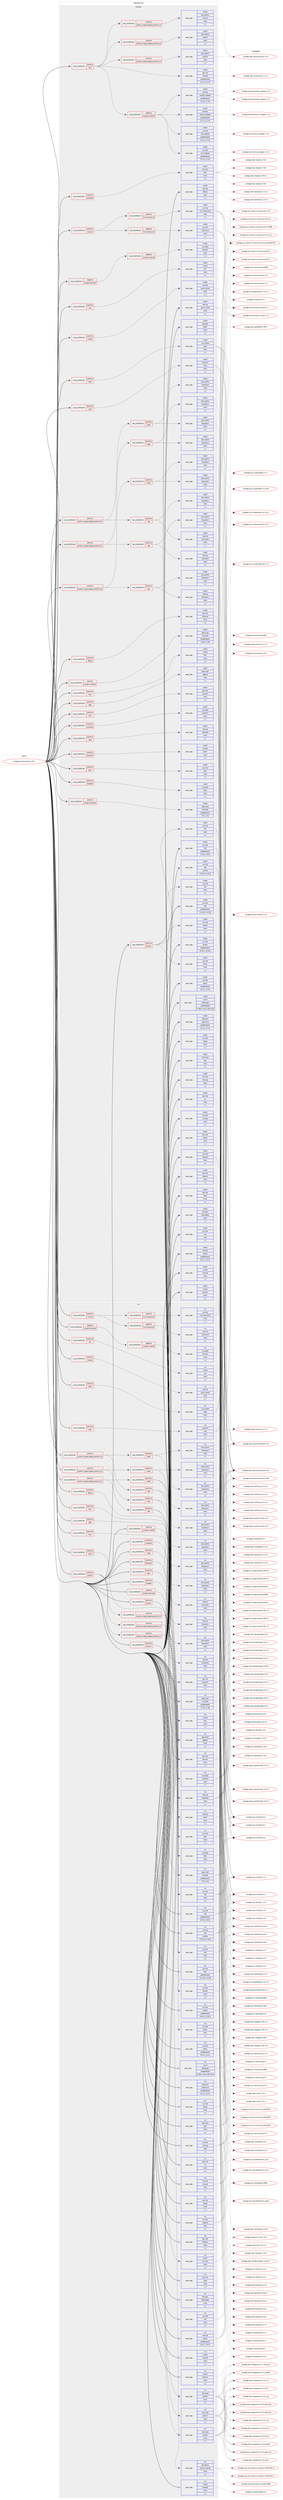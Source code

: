 digraph prolog {

# *************
# Graph options
# *************

newrank=true;
concentrate=true;
compound=true;
graph [rankdir=LR,fontname=Helvetica,fontsize=10,ranksep=1.5];#, ranksep=2.5, nodesep=0.2];
edge  [arrowhead=vee];
node  [fontname=Helvetica,fontsize=10];

# **********
# The ebuild
# **********

subgraph cluster_leftcol {
color=gray;
label=<<i>ebuild</i>>;
id [label="portage://net-fs/samba-4.20.1", color=red, width=4, href="../net-fs/samba-4.20.1.svg"];
}

# ****************
# The dependencies
# ****************

subgraph cluster_midcol {
color=gray;
label=<<i>dependencies</i>>;
subgraph cluster_compile {
fillcolor="#eeeeee";
style=filled;
label=<<i>compile</i>>;
subgraph cond90363 {
dependency347891 [label=<<TABLE BORDER="0" CELLBORDER="1" CELLSPACING="0" CELLPADDING="4"><TR><TD ROWSPAN="3" CELLPADDING="10">use_conditional</TD></TR><TR><TD>negative</TD></TR><TR><TD>system-heimdal</TD></TR></TABLE>>, shape=none, color=red];
subgraph cond90364 {
dependency347892 [label=<<TABLE BORDER="0" CELLBORDER="1" CELLSPACING="0" CELLPADDING="4"><TR><TD ROWSPAN="3" CELLPADDING="10">use_conditional</TD></TR><TR><TD>negative</TD></TR><TR><TD>system-mitkrb5</TD></TR></TABLE>>, shape=none, color=red];
subgraph pack254933 {
dependency347893 [label=<<TABLE BORDER="0" CELLBORDER="1" CELLSPACING="0" CELLPADDING="4" WIDTH="220"><TR><TD ROWSPAN="6" CELLPADDING="30">pack_dep</TD></TR><TR><TD WIDTH="110">install</TD></TR><TR><TD>sys-apps</TD></TR><TR><TD>keyutils</TD></TR><TR><TD>none</TD></TR><TR><TD>[,,]</TD></TR></TABLE>>, shape=none, color=blue];
}
dependency347892:e -> dependency347893:w [weight=20,style="dashed",arrowhead="vee"];
}
dependency347891:e -> dependency347892:w [weight=20,style="dashed",arrowhead="vee"];
}
id:e -> dependency347891:w [weight=20,style="solid",arrowhead="vee"];
subgraph cond90365 {
dependency347894 [label=<<TABLE BORDER="0" CELLBORDER="1" CELLSPACING="0" CELLPADDING="4"><TR><TD ROWSPAN="3" CELLPADDING="10">use_conditional</TD></TR><TR><TD>positive</TD></TR><TR><TD>acl</TD></TR></TABLE>>, shape=none, color=red];
subgraph pack254934 {
dependency347895 [label=<<TABLE BORDER="0" CELLBORDER="1" CELLSPACING="0" CELLPADDING="4" WIDTH="220"><TR><TD ROWSPAN="6" CELLPADDING="30">pack_dep</TD></TR><TR><TD WIDTH="110">install</TD></TR><TR><TD>virtual</TD></TR><TR><TD>acl</TD></TR><TR><TD>none</TD></TR><TR><TD>[,,]</TD></TR></TABLE>>, shape=none, color=blue];
}
dependency347894:e -> dependency347895:w [weight=20,style="dashed",arrowhead="vee"];
}
id:e -> dependency347894:w [weight=20,style="solid",arrowhead="vee"];
subgraph cond90366 {
dependency347896 [label=<<TABLE BORDER="0" CELLBORDER="1" CELLSPACING="0" CELLPADDING="4"><TR><TD ROWSPAN="3" CELLPADDING="10">use_conditional</TD></TR><TR><TD>positive</TD></TR><TR><TD>ceph</TD></TR></TABLE>>, shape=none, color=red];
subgraph pack254935 {
dependency347897 [label=<<TABLE BORDER="0" CELLBORDER="1" CELLSPACING="0" CELLPADDING="4" WIDTH="220"><TR><TD ROWSPAN="6" CELLPADDING="30">pack_dep</TD></TR><TR><TD WIDTH="110">install</TD></TR><TR><TD>sys-cluster</TD></TR><TR><TD>ceph</TD></TR><TR><TD>none</TD></TR><TR><TD>[,,]</TD></TR></TABLE>>, shape=none, color=blue];
}
dependency347896:e -> dependency347897:w [weight=20,style="dashed",arrowhead="vee"];
}
id:e -> dependency347896:w [weight=20,style="solid",arrowhead="vee"];
subgraph cond90367 {
dependency347898 [label=<<TABLE BORDER="0" CELLBORDER="1" CELLSPACING="0" CELLPADDING="4"><TR><TD ROWSPAN="3" CELLPADDING="10">use_conditional</TD></TR><TR><TD>positive</TD></TR><TR><TD>cluster</TD></TR></TABLE>>, shape=none, color=red];
subgraph pack254936 {
dependency347899 [label=<<TABLE BORDER="0" CELLBORDER="1" CELLSPACING="0" CELLPADDING="4" WIDTH="220"><TR><TD ROWSPAN="6" CELLPADDING="30">pack_dep</TD></TR><TR><TD WIDTH="110">install</TD></TR><TR><TD>net-libs</TD></TR><TR><TD>rpcsvc-proto</TD></TR><TR><TD>none</TD></TR><TR><TD>[,,]</TD></TR></TABLE>>, shape=none, color=blue];
}
dependency347898:e -> dependency347899:w [weight=20,style="dashed",arrowhead="vee"];
}
id:e -> dependency347898:w [weight=20,style="solid",arrowhead="vee"];
subgraph cond90368 {
dependency347900 [label=<<TABLE BORDER="0" CELLBORDER="1" CELLSPACING="0" CELLPADDING="4"><TR><TD ROWSPAN="3" CELLPADDING="10">use_conditional</TD></TR><TR><TD>positive</TD></TR><TR><TD>cups</TD></TR></TABLE>>, shape=none, color=red];
subgraph pack254937 {
dependency347901 [label=<<TABLE BORDER="0" CELLBORDER="1" CELLSPACING="0" CELLPADDING="4" WIDTH="220"><TR><TD ROWSPAN="6" CELLPADDING="30">pack_dep</TD></TR><TR><TD WIDTH="110">install</TD></TR><TR><TD>net-print</TD></TR><TR><TD>cups</TD></TR><TR><TD>none</TD></TR><TR><TD>[,,]</TD></TR></TABLE>>, shape=none, color=blue];
}
dependency347900:e -> dependency347901:w [weight=20,style="dashed",arrowhead="vee"];
}
id:e -> dependency347900:w [weight=20,style="solid",arrowhead="vee"];
subgraph cond90369 {
dependency347902 [label=<<TABLE BORDER="0" CELLBORDER="1" CELLSPACING="0" CELLPADDING="4"><TR><TD ROWSPAN="3" CELLPADDING="10">use_conditional</TD></TR><TR><TD>positive</TD></TR><TR><TD>debug</TD></TR></TABLE>>, shape=none, color=red];
subgraph pack254938 {
dependency347903 [label=<<TABLE BORDER="0" CELLBORDER="1" CELLSPACING="0" CELLPADDING="4" WIDTH="220"><TR><TD ROWSPAN="6" CELLPADDING="30">pack_dep</TD></TR><TR><TD WIDTH="110">install</TD></TR><TR><TD>dev-util</TD></TR><TR><TD>lttng-ust</TD></TR><TR><TD>none</TD></TR><TR><TD>[,,]</TD></TR></TABLE>>, shape=none, color=blue];
}
dependency347902:e -> dependency347903:w [weight=20,style="dashed",arrowhead="vee"];
}
id:e -> dependency347902:w [weight=20,style="solid",arrowhead="vee"];
subgraph cond90370 {
dependency347904 [label=<<TABLE BORDER="0" CELLBORDER="1" CELLSPACING="0" CELLPADDING="4"><TR><TD ROWSPAN="3" CELLPADDING="10">use_conditional</TD></TR><TR><TD>positive</TD></TR><TR><TD>fam</TD></TR></TABLE>>, shape=none, color=red];
subgraph pack254939 {
dependency347905 [label=<<TABLE BORDER="0" CELLBORDER="1" CELLSPACING="0" CELLPADDING="4" WIDTH="220"><TR><TD ROWSPAN="6" CELLPADDING="30">pack_dep</TD></TR><TR><TD WIDTH="110">install</TD></TR><TR><TD>virtual</TD></TR><TR><TD>fam</TD></TR><TR><TD>none</TD></TR><TR><TD>[,,]</TD></TR></TABLE>>, shape=none, color=blue];
}
dependency347904:e -> dependency347905:w [weight=20,style="dashed",arrowhead="vee"];
}
id:e -> dependency347904:w [weight=20,style="solid",arrowhead="vee"];
subgraph cond90371 {
dependency347906 [label=<<TABLE BORDER="0" CELLBORDER="1" CELLSPACING="0" CELLPADDING="4"><TR><TD ROWSPAN="3" CELLPADDING="10">use_conditional</TD></TR><TR><TD>positive</TD></TR><TR><TD>gpg</TD></TR></TABLE>>, shape=none, color=red];
subgraph pack254940 {
dependency347907 [label=<<TABLE BORDER="0" CELLBORDER="1" CELLSPACING="0" CELLPADDING="4" WIDTH="220"><TR><TD ROWSPAN="6" CELLPADDING="30">pack_dep</TD></TR><TR><TD WIDTH="110">install</TD></TR><TR><TD>app-crypt</TD></TR><TR><TD>gpgme</TD></TR><TR><TD>none</TD></TR><TR><TD>[,,]</TD></TR></TABLE>>, shape=none, color=blue];
}
dependency347906:e -> dependency347907:w [weight=20,style="dashed",arrowhead="vee"];
}
id:e -> dependency347906:w [weight=20,style="solid",arrowhead="vee"];
subgraph cond90372 {
dependency347908 [label=<<TABLE BORDER="0" CELLBORDER="1" CELLSPACING="0" CELLPADDING="4"><TR><TD ROWSPAN="3" CELLPADDING="10">use_conditional</TD></TR><TR><TD>positive</TD></TR><TR><TD>json</TD></TR></TABLE>>, shape=none, color=red];
subgraph pack254941 {
dependency347909 [label=<<TABLE BORDER="0" CELLBORDER="1" CELLSPACING="0" CELLPADDING="4" WIDTH="220"><TR><TD ROWSPAN="6" CELLPADDING="30">pack_dep</TD></TR><TR><TD WIDTH="110">install</TD></TR><TR><TD>dev-libs</TD></TR><TR><TD>jansson</TD></TR><TR><TD>none</TD></TR><TR><TD>[,,]</TD></TR></TABLE>>, shape=none, color=blue];
}
dependency347908:e -> dependency347909:w [weight=20,style="dashed",arrowhead="vee"];
}
id:e -> dependency347908:w [weight=20,style="solid",arrowhead="vee"];
subgraph cond90373 {
dependency347910 [label=<<TABLE BORDER="0" CELLBORDER="1" CELLSPACING="0" CELLPADDING="4"><TR><TD ROWSPAN="3" CELLPADDING="10">use_conditional</TD></TR><TR><TD>positive</TD></TR><TR><TD>ldap</TD></TR></TABLE>>, shape=none, color=red];
subgraph pack254942 {
dependency347911 [label=<<TABLE BORDER="0" CELLBORDER="1" CELLSPACING="0" CELLPADDING="4" WIDTH="220"><TR><TD ROWSPAN="6" CELLPADDING="30">pack_dep</TD></TR><TR><TD WIDTH="110">install</TD></TR><TR><TD>net-nds</TD></TR><TR><TD>openldap</TD></TR><TR><TD>none</TD></TR><TR><TD>[,,]</TD></TR></TABLE>>, shape=none, color=blue];
}
dependency347910:e -> dependency347911:w [weight=20,style="dashed",arrowhead="vee"];
}
id:e -> dependency347910:w [weight=20,style="solid",arrowhead="vee"];
subgraph cond90374 {
dependency347912 [label=<<TABLE BORDER="0" CELLBORDER="1" CELLSPACING="0" CELLPADDING="4"><TR><TD ROWSPAN="3" CELLPADDING="10">use_conditional</TD></TR><TR><TD>positive</TD></TR><TR><TD>pam</TD></TR></TABLE>>, shape=none, color=red];
subgraph pack254943 {
dependency347913 [label=<<TABLE BORDER="0" CELLBORDER="1" CELLSPACING="0" CELLPADDING="4" WIDTH="220"><TR><TD ROWSPAN="6" CELLPADDING="30">pack_dep</TD></TR><TR><TD WIDTH="110">install</TD></TR><TR><TD>sys-libs</TD></TR><TR><TD>pam</TD></TR><TR><TD>none</TD></TR><TR><TD>[,,]</TD></TR></TABLE>>, shape=none, color=blue];
}
dependency347912:e -> dependency347913:w [weight=20,style="dashed",arrowhead="vee"];
}
id:e -> dependency347912:w [weight=20,style="solid",arrowhead="vee"];
subgraph cond90375 {
dependency347914 [label=<<TABLE BORDER="0" CELLBORDER="1" CELLSPACING="0" CELLPADDING="4"><TR><TD ROWSPAN="3" CELLPADDING="10">use_conditional</TD></TR><TR><TD>positive</TD></TR><TR><TD>python</TD></TR></TABLE>>, shape=none, color=red];
subgraph pack254944 {
dependency347915 [label=<<TABLE BORDER="0" CELLBORDER="1" CELLSPACING="0" CELLPADDING="4" WIDTH="220"><TR><TD ROWSPAN="6" CELLPADDING="30">pack_dep</TD></TR><TR><TD WIDTH="110">install</TD></TR><TR><TD>sys-libs</TD></TR><TR><TD>ldb</TD></TR><TR><TD>none</TD></TR><TR><TD>[,,]</TD></TR></TABLE>>, shape=none, color=blue];
}
dependency347914:e -> dependency347915:w [weight=20,style="dashed",arrowhead="vee"];
subgraph pack254945 {
dependency347916 [label=<<TABLE BORDER="0" CELLBORDER="1" CELLSPACING="0" CELLPADDING="4" WIDTH="220"><TR><TD ROWSPAN="6" CELLPADDING="30">pack_dep</TD></TR><TR><TD WIDTH="110">install</TD></TR><TR><TD>sys-libs</TD></TR><TR><TD>talloc</TD></TR><TR><TD>none</TD></TR><TR><TD>[,,]</TD></TR></TABLE>>, shape=none, color=blue];
}
dependency347914:e -> dependency347916:w [weight=20,style="dashed",arrowhead="vee"];
subgraph pack254946 {
dependency347917 [label=<<TABLE BORDER="0" CELLBORDER="1" CELLSPACING="0" CELLPADDING="4" WIDTH="220"><TR><TD ROWSPAN="6" CELLPADDING="30">pack_dep</TD></TR><TR><TD WIDTH="110">install</TD></TR><TR><TD>sys-libs</TD></TR><TR><TD>tdb</TD></TR><TR><TD>none</TD></TR><TR><TD>[,,]</TD></TR></TABLE>>, shape=none, color=blue];
}
dependency347914:e -> dependency347917:w [weight=20,style="dashed",arrowhead="vee"];
subgraph pack254947 {
dependency347918 [label=<<TABLE BORDER="0" CELLBORDER="1" CELLSPACING="0" CELLPADDING="4" WIDTH="220"><TR><TD ROWSPAN="6" CELLPADDING="30">pack_dep</TD></TR><TR><TD WIDTH="110">install</TD></TR><TR><TD>sys-libs</TD></TR><TR><TD>tevent</TD></TR><TR><TD>none</TD></TR><TR><TD>[,,]</TD></TR></TABLE>>, shape=none, color=blue];
}
dependency347914:e -> dependency347918:w [weight=20,style="dashed",arrowhead="vee"];
}
id:e -> dependency347914:w [weight=20,style="solid",arrowhead="vee"];
subgraph cond90376 {
dependency347919 [label=<<TABLE BORDER="0" CELLBORDER="1" CELLSPACING="0" CELLPADDING="4"><TR><TD ROWSPAN="3" CELLPADDING="10">use_conditional</TD></TR><TR><TD>positive</TD></TR><TR><TD>python_single_target_python3_10</TD></TR></TABLE>>, shape=none, color=red];
subgraph cond90377 {
dependency347920 [label=<<TABLE BORDER="0" CELLBORDER="1" CELLSPACING="0" CELLPADDING="4"><TR><TD ROWSPAN="3" CELLPADDING="10">use_conditional</TD></TR><TR><TD>positive</TD></TR><TR><TD>addc</TD></TR></TABLE>>, shape=none, color=red];
subgraph pack254948 {
dependency347921 [label=<<TABLE BORDER="0" CELLBORDER="1" CELLSPACING="0" CELLPADDING="4" WIDTH="220"><TR><TD ROWSPAN="6" CELLPADDING="30">pack_dep</TD></TR><TR><TD WIDTH="110">install</TD></TR><TR><TD>dev-python</TD></TR><TR><TD>dnspython</TD></TR><TR><TD>none</TD></TR><TR><TD>[,,]</TD></TR></TABLE>>, shape=none, color=blue];
}
dependency347920:e -> dependency347921:w [weight=20,style="dashed",arrowhead="vee"];
subgraph pack254949 {
dependency347922 [label=<<TABLE BORDER="0" CELLBORDER="1" CELLSPACING="0" CELLPADDING="4" WIDTH="220"><TR><TD ROWSPAN="6" CELLPADDING="30">pack_dep</TD></TR><TR><TD WIDTH="110">install</TD></TR><TR><TD>dev-python</TD></TR><TR><TD>markdown</TD></TR><TR><TD>none</TD></TR><TR><TD>[,,]</TD></TR></TABLE>>, shape=none, color=blue];
}
dependency347920:e -> dependency347922:w [weight=20,style="dashed",arrowhead="vee"];
}
dependency347919:e -> dependency347920:w [weight=20,style="dashed",arrowhead="vee"];
subgraph cond90378 {
dependency347923 [label=<<TABLE BORDER="0" CELLBORDER="1" CELLSPACING="0" CELLPADDING="4"><TR><TD ROWSPAN="3" CELLPADDING="10">use_conditional</TD></TR><TR><TD>positive</TD></TR><TR><TD>ads</TD></TR></TABLE>>, shape=none, color=red];
subgraph pack254950 {
dependency347924 [label=<<TABLE BORDER="0" CELLBORDER="1" CELLSPACING="0" CELLPADDING="4" WIDTH="220"><TR><TD ROWSPAN="6" CELLPADDING="30">pack_dep</TD></TR><TR><TD WIDTH="110">install</TD></TR><TR><TD>dev-python</TD></TR><TR><TD>dnspython</TD></TR><TR><TD>none</TD></TR><TR><TD>[,,]</TD></TR></TABLE>>, shape=none, color=blue];
}
dependency347923:e -> dependency347924:w [weight=20,style="dashed",arrowhead="vee"];
subgraph pack254951 {
dependency347925 [label=<<TABLE BORDER="0" CELLBORDER="1" CELLSPACING="0" CELLPADDING="4" WIDTH="220"><TR><TD ROWSPAN="6" CELLPADDING="30">pack_dep</TD></TR><TR><TD WIDTH="110">install</TD></TR><TR><TD>net-dns</TD></TR><TR><TD>bind-tools</TD></TR><TR><TD>none</TD></TR><TR><TD>[,,]</TD></TR></TABLE>>, shape=none, color=blue];
}
dependency347923:e -> dependency347925:w [weight=20,style="dashed",arrowhead="vee"];
}
dependency347919:e -> dependency347923:w [weight=20,style="dashed",arrowhead="vee"];
}
id:e -> dependency347919:w [weight=20,style="solid",arrowhead="vee"];
subgraph cond90379 {
dependency347926 [label=<<TABLE BORDER="0" CELLBORDER="1" CELLSPACING="0" CELLPADDING="4"><TR><TD ROWSPAN="3" CELLPADDING="10">use_conditional</TD></TR><TR><TD>positive</TD></TR><TR><TD>python_single_target_python3_11</TD></TR></TABLE>>, shape=none, color=red];
subgraph cond90380 {
dependency347927 [label=<<TABLE BORDER="0" CELLBORDER="1" CELLSPACING="0" CELLPADDING="4"><TR><TD ROWSPAN="3" CELLPADDING="10">use_conditional</TD></TR><TR><TD>positive</TD></TR><TR><TD>addc</TD></TR></TABLE>>, shape=none, color=red];
subgraph pack254952 {
dependency347928 [label=<<TABLE BORDER="0" CELLBORDER="1" CELLSPACING="0" CELLPADDING="4" WIDTH="220"><TR><TD ROWSPAN="6" CELLPADDING="30">pack_dep</TD></TR><TR><TD WIDTH="110">install</TD></TR><TR><TD>dev-python</TD></TR><TR><TD>dnspython</TD></TR><TR><TD>none</TD></TR><TR><TD>[,,]</TD></TR></TABLE>>, shape=none, color=blue];
}
dependency347927:e -> dependency347928:w [weight=20,style="dashed",arrowhead="vee"];
subgraph pack254953 {
dependency347929 [label=<<TABLE BORDER="0" CELLBORDER="1" CELLSPACING="0" CELLPADDING="4" WIDTH="220"><TR><TD ROWSPAN="6" CELLPADDING="30">pack_dep</TD></TR><TR><TD WIDTH="110">install</TD></TR><TR><TD>dev-python</TD></TR><TR><TD>markdown</TD></TR><TR><TD>none</TD></TR><TR><TD>[,,]</TD></TR></TABLE>>, shape=none, color=blue];
}
dependency347927:e -> dependency347929:w [weight=20,style="dashed",arrowhead="vee"];
}
dependency347926:e -> dependency347927:w [weight=20,style="dashed",arrowhead="vee"];
subgraph cond90381 {
dependency347930 [label=<<TABLE BORDER="0" CELLBORDER="1" CELLSPACING="0" CELLPADDING="4"><TR><TD ROWSPAN="3" CELLPADDING="10">use_conditional</TD></TR><TR><TD>positive</TD></TR><TR><TD>ads</TD></TR></TABLE>>, shape=none, color=red];
subgraph pack254954 {
dependency347931 [label=<<TABLE BORDER="0" CELLBORDER="1" CELLSPACING="0" CELLPADDING="4" WIDTH="220"><TR><TD ROWSPAN="6" CELLPADDING="30">pack_dep</TD></TR><TR><TD WIDTH="110">install</TD></TR><TR><TD>dev-python</TD></TR><TR><TD>dnspython</TD></TR><TR><TD>none</TD></TR><TR><TD>[,,]</TD></TR></TABLE>>, shape=none, color=blue];
}
dependency347930:e -> dependency347931:w [weight=20,style="dashed",arrowhead="vee"];
subgraph pack254955 {
dependency347932 [label=<<TABLE BORDER="0" CELLBORDER="1" CELLSPACING="0" CELLPADDING="4" WIDTH="220"><TR><TD ROWSPAN="6" CELLPADDING="30">pack_dep</TD></TR><TR><TD WIDTH="110">install</TD></TR><TR><TD>net-dns</TD></TR><TR><TD>bind-tools</TD></TR><TR><TD>none</TD></TR><TR><TD>[,,]</TD></TR></TABLE>>, shape=none, color=blue];
}
dependency347930:e -> dependency347932:w [weight=20,style="dashed",arrowhead="vee"];
}
dependency347926:e -> dependency347930:w [weight=20,style="dashed",arrowhead="vee"];
}
id:e -> dependency347926:w [weight=20,style="solid",arrowhead="vee"];
subgraph cond90382 {
dependency347933 [label=<<TABLE BORDER="0" CELLBORDER="1" CELLSPACING="0" CELLPADDING="4"><TR><TD ROWSPAN="3" CELLPADDING="10">use_conditional</TD></TR><TR><TD>positive</TD></TR><TR><TD>python_single_target_python3_12</TD></TR></TABLE>>, shape=none, color=red];
subgraph cond90383 {
dependency347934 [label=<<TABLE BORDER="0" CELLBORDER="1" CELLSPACING="0" CELLPADDING="4"><TR><TD ROWSPAN="3" CELLPADDING="10">use_conditional</TD></TR><TR><TD>positive</TD></TR><TR><TD>addc</TD></TR></TABLE>>, shape=none, color=red];
subgraph pack254956 {
dependency347935 [label=<<TABLE BORDER="0" CELLBORDER="1" CELLSPACING="0" CELLPADDING="4" WIDTH="220"><TR><TD ROWSPAN="6" CELLPADDING="30">pack_dep</TD></TR><TR><TD WIDTH="110">install</TD></TR><TR><TD>dev-python</TD></TR><TR><TD>dnspython</TD></TR><TR><TD>none</TD></TR><TR><TD>[,,]</TD></TR></TABLE>>, shape=none, color=blue];
}
dependency347934:e -> dependency347935:w [weight=20,style="dashed",arrowhead="vee"];
subgraph pack254957 {
dependency347936 [label=<<TABLE BORDER="0" CELLBORDER="1" CELLSPACING="0" CELLPADDING="4" WIDTH="220"><TR><TD ROWSPAN="6" CELLPADDING="30">pack_dep</TD></TR><TR><TD WIDTH="110">install</TD></TR><TR><TD>dev-python</TD></TR><TR><TD>markdown</TD></TR><TR><TD>none</TD></TR><TR><TD>[,,]</TD></TR></TABLE>>, shape=none, color=blue];
}
dependency347934:e -> dependency347936:w [weight=20,style="dashed",arrowhead="vee"];
}
dependency347933:e -> dependency347934:w [weight=20,style="dashed",arrowhead="vee"];
subgraph cond90384 {
dependency347937 [label=<<TABLE BORDER="0" CELLBORDER="1" CELLSPACING="0" CELLPADDING="4"><TR><TD ROWSPAN="3" CELLPADDING="10">use_conditional</TD></TR><TR><TD>positive</TD></TR><TR><TD>ads</TD></TR></TABLE>>, shape=none, color=red];
subgraph pack254958 {
dependency347938 [label=<<TABLE BORDER="0" CELLBORDER="1" CELLSPACING="0" CELLPADDING="4" WIDTH="220"><TR><TD ROWSPAN="6" CELLPADDING="30">pack_dep</TD></TR><TR><TD WIDTH="110">install</TD></TR><TR><TD>dev-python</TD></TR><TR><TD>dnspython</TD></TR><TR><TD>none</TD></TR><TR><TD>[,,]</TD></TR></TABLE>>, shape=none, color=blue];
}
dependency347937:e -> dependency347938:w [weight=20,style="dashed",arrowhead="vee"];
subgraph pack254959 {
dependency347939 [label=<<TABLE BORDER="0" CELLBORDER="1" CELLSPACING="0" CELLPADDING="4" WIDTH="220"><TR><TD ROWSPAN="6" CELLPADDING="30">pack_dep</TD></TR><TR><TD WIDTH="110">install</TD></TR><TR><TD>net-dns</TD></TR><TR><TD>bind-tools</TD></TR><TR><TD>none</TD></TR><TR><TD>[,,]</TD></TR></TABLE>>, shape=none, color=blue];
}
dependency347937:e -> dependency347939:w [weight=20,style="dashed",arrowhead="vee"];
}
dependency347933:e -> dependency347937:w [weight=20,style="dashed",arrowhead="vee"];
}
id:e -> dependency347933:w [weight=20,style="solid",arrowhead="vee"];
subgraph cond90385 {
dependency347940 [label=<<TABLE BORDER="0" CELLBORDER="1" CELLSPACING="0" CELLPADDING="4"><TR><TD ROWSPAN="3" CELLPADDING="10">use_conditional</TD></TR><TR><TD>positive</TD></TR><TR><TD>snapper</TD></TR></TABLE>>, shape=none, color=red];
subgraph pack254960 {
dependency347941 [label=<<TABLE BORDER="0" CELLBORDER="1" CELLSPACING="0" CELLPADDING="4" WIDTH="220"><TR><TD ROWSPAN="6" CELLPADDING="30">pack_dep</TD></TR><TR><TD WIDTH="110">install</TD></TR><TR><TD>sys-apps</TD></TR><TR><TD>dbus</TD></TR><TR><TD>none</TD></TR><TR><TD>[,,]</TD></TR></TABLE>>, shape=none, color=blue];
}
dependency347940:e -> dependency347941:w [weight=20,style="dashed",arrowhead="vee"];
}
id:e -> dependency347940:w [weight=20,style="solid",arrowhead="vee"];
subgraph cond90386 {
dependency347942 [label=<<TABLE BORDER="0" CELLBORDER="1" CELLSPACING="0" CELLPADDING="4"><TR><TD ROWSPAN="3" CELLPADDING="10">use_conditional</TD></TR><TR><TD>positive</TD></TR><TR><TD>spotlight</TD></TR></TABLE>>, shape=none, color=red];
subgraph pack254961 {
dependency347943 [label=<<TABLE BORDER="0" CELLBORDER="1" CELLSPACING="0" CELLPADDING="4" WIDTH="220"><TR><TD ROWSPAN="6" CELLPADDING="30">pack_dep</TD></TR><TR><TD WIDTH="110">install</TD></TR><TR><TD>dev-libs</TD></TR><TR><TD>glib</TD></TR><TR><TD>none</TD></TR><TR><TD>[,,]</TD></TR></TABLE>>, shape=none, color=blue];
}
dependency347942:e -> dependency347943:w [weight=20,style="dashed",arrowhead="vee"];
}
id:e -> dependency347942:w [weight=20,style="solid",arrowhead="vee"];
subgraph cond90387 {
dependency347944 [label=<<TABLE BORDER="0" CELLBORDER="1" CELLSPACING="0" CELLPADDING="4"><TR><TD ROWSPAN="3" CELLPADDING="10">use_conditional</TD></TR><TR><TD>positive</TD></TR><TR><TD>system-heimdal</TD></TR></TABLE>>, shape=none, color=red];
subgraph pack254962 {
dependency347945 [label=<<TABLE BORDER="0" CELLBORDER="1" CELLSPACING="0" CELLPADDING="4" WIDTH="220"><TR><TD ROWSPAN="6" CELLPADDING="30">pack_dep</TD></TR><TR><TD WIDTH="110">install</TD></TR><TR><TD>app-crypt</TD></TR><TR><TD>heimdal</TD></TR><TR><TD>greaterequal</TD></TR><TR><TD>[1.5,,,1.5]</TD></TR></TABLE>>, shape=none, color=blue];
}
dependency347944:e -> dependency347945:w [weight=20,style="dashed",arrowhead="vee"];
}
id:e -> dependency347944:w [weight=20,style="solid",arrowhead="vee"];
subgraph cond90388 {
dependency347946 [label=<<TABLE BORDER="0" CELLBORDER="1" CELLSPACING="0" CELLPADDING="4"><TR><TD ROWSPAN="3" CELLPADDING="10">use_conditional</TD></TR><TR><TD>positive</TD></TR><TR><TD>system-mitkrb5</TD></TR></TABLE>>, shape=none, color=red];
subgraph pack254963 {
dependency347947 [label=<<TABLE BORDER="0" CELLBORDER="1" CELLSPACING="0" CELLPADDING="4" WIDTH="220"><TR><TD ROWSPAN="6" CELLPADDING="30">pack_dep</TD></TR><TR><TD WIDTH="110">install</TD></TR><TR><TD>app-crypt</TD></TR><TR><TD>mit-krb5</TD></TR><TR><TD>greaterequal</TD></TR><TR><TD>[1.19,,,1.19]</TD></TR></TABLE>>, shape=none, color=blue];
}
dependency347946:e -> dependency347947:w [weight=20,style="dashed",arrowhead="vee"];
}
id:e -> dependency347946:w [weight=20,style="solid",arrowhead="vee"];
subgraph cond90389 {
dependency347948 [label=<<TABLE BORDER="0" CELLBORDER="1" CELLSPACING="0" CELLPADDING="4"><TR><TD ROWSPAN="3" CELLPADDING="10">use_conditional</TD></TR><TR><TD>positive</TD></TR><TR><TD>systemd</TD></TR></TABLE>>, shape=none, color=red];
subgraph pack254964 {
dependency347949 [label=<<TABLE BORDER="0" CELLBORDER="1" CELLSPACING="0" CELLPADDING="4" WIDTH="220"><TR><TD ROWSPAN="6" CELLPADDING="30">pack_dep</TD></TR><TR><TD WIDTH="110">install</TD></TR><TR><TD>sys-apps</TD></TR><TR><TD>systemd</TD></TR><TR><TD>none</TD></TR><TR><TD>[,,]</TD></TR></TABLE>>, shape=none, color=blue];
}
dependency347948:e -> dependency347949:w [weight=20,style="dashed",arrowhead="vee"];
}
id:e -> dependency347948:w [weight=20,style="solid",arrowhead="vee"];
subgraph cond90390 {
dependency347950 [label=<<TABLE BORDER="0" CELLBORDER="1" CELLSPACING="0" CELLPADDING="4"><TR><TD ROWSPAN="3" CELLPADDING="10">use_conditional</TD></TR><TR><TD>positive</TD></TR><TR><TD>test</TD></TR></TABLE>>, shape=none, color=red];
subgraph pack254965 {
dependency347951 [label=<<TABLE BORDER="0" CELLBORDER="1" CELLSPACING="0" CELLPADDING="4" WIDTH="220"><TR><TD ROWSPAN="6" CELLPADDING="30">pack_dep</TD></TR><TR><TD WIDTH="110">install</TD></TR><TR><TD>dev-util</TD></TR><TR><TD>cmocka</TD></TR><TR><TD>greaterequal</TD></TR><TR><TD>[1.1.3,,,1.1.3]</TD></TR></TABLE>>, shape=none, color=blue];
}
dependency347950:e -> dependency347951:w [weight=20,style="dashed",arrowhead="vee"];
subgraph cond90391 {
dependency347952 [label=<<TABLE BORDER="0" CELLBORDER="1" CELLSPACING="0" CELLPADDING="4"><TR><TD ROWSPAN="3" CELLPADDING="10">use_conditional</TD></TR><TR><TD>positive</TD></TR><TR><TD>python_single_target_python3_10</TD></TR></TABLE>>, shape=none, color=red];
subgraph pack254966 {
dependency347953 [label=<<TABLE BORDER="0" CELLBORDER="1" CELLSPACING="0" CELLPADDING="4" WIDTH="220"><TR><TD ROWSPAN="6" CELLPADDING="30">pack_dep</TD></TR><TR><TD WIDTH="110">install</TD></TR><TR><TD>dev-python</TD></TR><TR><TD>subunit</TD></TR><TR><TD>none</TD></TR><TR><TD>[,,]</TD></TR></TABLE>>, shape=none, color=blue];
}
dependency347952:e -> dependency347953:w [weight=20,style="dashed",arrowhead="vee"];
}
dependency347950:e -> dependency347952:w [weight=20,style="dashed",arrowhead="vee"];
subgraph cond90392 {
dependency347954 [label=<<TABLE BORDER="0" CELLBORDER="1" CELLSPACING="0" CELLPADDING="4"><TR><TD ROWSPAN="3" CELLPADDING="10">use_conditional</TD></TR><TR><TD>positive</TD></TR><TR><TD>python_single_target_python3_11</TD></TR></TABLE>>, shape=none, color=red];
subgraph pack254967 {
dependency347955 [label=<<TABLE BORDER="0" CELLBORDER="1" CELLSPACING="0" CELLPADDING="4" WIDTH="220"><TR><TD ROWSPAN="6" CELLPADDING="30">pack_dep</TD></TR><TR><TD WIDTH="110">install</TD></TR><TR><TD>dev-python</TD></TR><TR><TD>subunit</TD></TR><TR><TD>none</TD></TR><TR><TD>[,,]</TD></TR></TABLE>>, shape=none, color=blue];
}
dependency347954:e -> dependency347955:w [weight=20,style="dashed",arrowhead="vee"];
}
dependency347950:e -> dependency347954:w [weight=20,style="dashed",arrowhead="vee"];
subgraph cond90393 {
dependency347956 [label=<<TABLE BORDER="0" CELLBORDER="1" CELLSPACING="0" CELLPADDING="4"><TR><TD ROWSPAN="3" CELLPADDING="10">use_conditional</TD></TR><TR><TD>positive</TD></TR><TR><TD>python_single_target_python3_12</TD></TR></TABLE>>, shape=none, color=red];
subgraph pack254968 {
dependency347957 [label=<<TABLE BORDER="0" CELLBORDER="1" CELLSPACING="0" CELLPADDING="4" WIDTH="220"><TR><TD ROWSPAN="6" CELLPADDING="30">pack_dep</TD></TR><TR><TD WIDTH="110">install</TD></TR><TR><TD>dev-python</TD></TR><TR><TD>subunit</TD></TR><TR><TD>none</TD></TR><TR><TD>[,,]</TD></TR></TABLE>>, shape=none, color=blue];
}
dependency347956:e -> dependency347957:w [weight=20,style="dashed",arrowhead="vee"];
}
dependency347950:e -> dependency347956:w [weight=20,style="dashed",arrowhead="vee"];
subgraph cond90394 {
dependency347958 [label=<<TABLE BORDER="0" CELLBORDER="1" CELLSPACING="0" CELLPADDING="4"><TR><TD ROWSPAN="3" CELLPADDING="10">use_conditional</TD></TR><TR><TD>negative</TD></TR><TR><TD>system-mitkrb5</TD></TR></TABLE>>, shape=none, color=red];
subgraph pack254969 {
dependency347959 [label=<<TABLE BORDER="0" CELLBORDER="1" CELLSPACING="0" CELLPADDING="4" WIDTH="220"><TR><TD ROWSPAN="6" CELLPADDING="30">pack_dep</TD></TR><TR><TD WIDTH="110">install</TD></TR><TR><TD>net-dns</TD></TR><TR><TD>resolv_wrapper</TD></TR><TR><TD>greaterequal</TD></TR><TR><TD>[1.1.4,,,1.1.4]</TD></TR></TABLE>>, shape=none, color=blue];
}
dependency347958:e -> dependency347959:w [weight=20,style="dashed",arrowhead="vee"];
subgraph pack254970 {
dependency347960 [label=<<TABLE BORDER="0" CELLBORDER="1" CELLSPACING="0" CELLPADDING="4" WIDTH="220"><TR><TD ROWSPAN="6" CELLPADDING="30">pack_dep</TD></TR><TR><TD WIDTH="110">install</TD></TR><TR><TD>net-libs</TD></TR><TR><TD>socket_wrapper</TD></TR><TR><TD>greaterequal</TD></TR><TR><TD>[1.1.9,,,1.1.9]</TD></TR></TABLE>>, shape=none, color=blue];
}
dependency347958:e -> dependency347960:w [weight=20,style="dashed",arrowhead="vee"];
subgraph pack254971 {
dependency347961 [label=<<TABLE BORDER="0" CELLBORDER="1" CELLSPACING="0" CELLPADDING="4" WIDTH="220"><TR><TD ROWSPAN="6" CELLPADDING="30">pack_dep</TD></TR><TR><TD WIDTH="110">install</TD></TR><TR><TD>sys-libs</TD></TR><TR><TD>nss_wrapper</TD></TR><TR><TD>greaterequal</TD></TR><TR><TD>[1.1.3,,,1.1.3]</TD></TR></TABLE>>, shape=none, color=blue];
}
dependency347958:e -> dependency347961:w [weight=20,style="dashed",arrowhead="vee"];
subgraph pack254972 {
dependency347962 [label=<<TABLE BORDER="0" CELLBORDER="1" CELLSPACING="0" CELLPADDING="4" WIDTH="220"><TR><TD ROWSPAN="6" CELLPADDING="30">pack_dep</TD></TR><TR><TD WIDTH="110">install</TD></TR><TR><TD>sys-libs</TD></TR><TR><TD>uid_wrapper</TD></TR><TR><TD>greaterequal</TD></TR><TR><TD>[1.2.1,,,1.2.1]</TD></TR></TABLE>>, shape=none, color=blue];
}
dependency347958:e -> dependency347962:w [weight=20,style="dashed",arrowhead="vee"];
}
dependency347950:e -> dependency347958:w [weight=20,style="dashed",arrowhead="vee"];
}
id:e -> dependency347950:w [weight=20,style="solid",arrowhead="vee"];
subgraph cond90395 {
dependency347963 [label=<<TABLE BORDER="0" CELLBORDER="1" CELLSPACING="0" CELLPADDING="4"><TR><TD ROWSPAN="3" CELLPADDING="10">use_conditional</TD></TR><TR><TD>positive</TD></TR><TR><TD>unwind</TD></TR></TABLE>>, shape=none, color=red];
subgraph cond90396 {
dependency347964 [label=<<TABLE BORDER="0" CELLBORDER="1" CELLSPACING="0" CELLPADDING="4"><TR><TD ROWSPAN="3" CELLPADDING="10">use_conditional</TD></TR><TR><TD>positive</TD></TR><TR><TD>llvm-libunwind</TD></TR></TABLE>>, shape=none, color=red];
subgraph pack254973 {
dependency347965 [label=<<TABLE BORDER="0" CELLBORDER="1" CELLSPACING="0" CELLPADDING="4" WIDTH="220"><TR><TD ROWSPAN="6" CELLPADDING="30">pack_dep</TD></TR><TR><TD WIDTH="110">install</TD></TR><TR><TD>sys-libs</TD></TR><TR><TD>llvm-libunwind</TD></TR><TR><TD>none</TD></TR><TR><TD>[,,]</TD></TR></TABLE>>, shape=none, color=blue];
}
dependency347964:e -> dependency347965:w [weight=20,style="dashed",arrowhead="vee"];
}
dependency347963:e -> dependency347964:w [weight=20,style="dashed",arrowhead="vee"];
subgraph cond90397 {
dependency347966 [label=<<TABLE BORDER="0" CELLBORDER="1" CELLSPACING="0" CELLPADDING="4"><TR><TD ROWSPAN="3" CELLPADDING="10">use_conditional</TD></TR><TR><TD>negative</TD></TR><TR><TD>llvm-libunwind</TD></TR></TABLE>>, shape=none, color=red];
subgraph pack254974 {
dependency347967 [label=<<TABLE BORDER="0" CELLBORDER="1" CELLSPACING="0" CELLPADDING="4" WIDTH="220"><TR><TD ROWSPAN="6" CELLPADDING="30">pack_dep</TD></TR><TR><TD WIDTH="110">install</TD></TR><TR><TD>sys-libs</TD></TR><TR><TD>libunwind</TD></TR><TR><TD>none</TD></TR><TR><TD>[,,]</TD></TR></TABLE>>, shape=none, color=blue];
}
dependency347966:e -> dependency347967:w [weight=20,style="dashed",arrowhead="vee"];
}
dependency347963:e -> dependency347966:w [weight=20,style="dashed",arrowhead="vee"];
}
id:e -> dependency347963:w [weight=20,style="solid",arrowhead="vee"];
subgraph cond90398 {
dependency347968 [label=<<TABLE BORDER="0" CELLBORDER="1" CELLSPACING="0" CELLPADDING="4"><TR><TD ROWSPAN="3" CELLPADDING="10">use_conditional</TD></TR><TR><TD>positive</TD></TR><TR><TD>zeroconf</TD></TR></TABLE>>, shape=none, color=red];
subgraph pack254975 {
dependency347969 [label=<<TABLE BORDER="0" CELLBORDER="1" CELLSPACING="0" CELLPADDING="4" WIDTH="220"><TR><TD ROWSPAN="6" CELLPADDING="30">pack_dep</TD></TR><TR><TD WIDTH="110">install</TD></TR><TR><TD>net-dns</TD></TR><TR><TD>avahi</TD></TR><TR><TD>none</TD></TR><TR><TD>[,,]</TD></TR></TABLE>>, shape=none, color=blue];
}
dependency347968:e -> dependency347969:w [weight=20,style="dashed",arrowhead="vee"];
}
id:e -> dependency347968:w [weight=20,style="solid",arrowhead="vee"];
subgraph pack254976 {
dependency347970 [label=<<TABLE BORDER="0" CELLBORDER="1" CELLSPACING="0" CELLPADDING="4" WIDTH="220"><TR><TD ROWSPAN="6" CELLPADDING="30">pack_dep</TD></TR><TR><TD WIDTH="110">install</TD></TR><TR><TD>app-arch</TD></TR><TR><TD>libarchive</TD></TR><TR><TD>greaterequal</TD></TR><TR><TD>[3.1.2,,,3.1.2]</TD></TR></TABLE>>, shape=none, color=blue];
}
id:e -> dependency347970:w [weight=20,style="solid",arrowhead="vee"];
subgraph pack254977 {
dependency347971 [label=<<TABLE BORDER="0" CELLBORDER="1" CELLSPACING="0" CELLPADDING="4" WIDTH="220"><TR><TD ROWSPAN="6" CELLPADDING="30">pack_dep</TD></TR><TR><TD WIDTH="110">install</TD></TR><TR><TD>dev-lang</TD></TR><TR><TD>perl</TD></TR><TR><TD>none</TD></TR><TR><TD>[,,]</TD></TR></TABLE>>, shape=none, color=blue];
}
id:e -> dependency347971:w [weight=20,style="solid",arrowhead="vee"];
subgraph pack254978 {
dependency347972 [label=<<TABLE BORDER="0" CELLBORDER="1" CELLSPACING="0" CELLPADDING="4" WIDTH="220"><TR><TD ROWSPAN="6" CELLPADDING="30">pack_dep</TD></TR><TR><TD WIDTH="110">install</TD></TR><TR><TD>dev-libs</TD></TR><TR><TD>icu</TD></TR><TR><TD>none</TD></TR><TR><TD>[,,]</TD></TR></TABLE>>, shape=none, color=blue];
}
id:e -> dependency347972:w [weight=20,style="solid",arrowhead="vee"];
subgraph pack254979 {
dependency347973 [label=<<TABLE BORDER="0" CELLBORDER="1" CELLSPACING="0" CELLPADDING="4" WIDTH="220"><TR><TD ROWSPAN="6" CELLPADDING="30">pack_dep</TD></TR><TR><TD WIDTH="110">install</TD></TR><TR><TD>dev-libs</TD></TR><TR><TD>libbsd</TD></TR><TR><TD>none</TD></TR><TR><TD>[,,]</TD></TR></TABLE>>, shape=none, color=blue];
}
id:e -> dependency347973:w [weight=20,style="solid",arrowhead="vee"];
subgraph pack254980 {
dependency347974 [label=<<TABLE BORDER="0" CELLBORDER="1" CELLSPACING="0" CELLPADDING="4" WIDTH="220"><TR><TD ROWSPAN="6" CELLPADDING="30">pack_dep</TD></TR><TR><TD WIDTH="110">install</TD></TR><TR><TD>dev-libs</TD></TR><TR><TD>libtasn1</TD></TR><TR><TD>none</TD></TR><TR><TD>[,,]</TD></TR></TABLE>>, shape=none, color=blue];
}
id:e -> dependency347974:w [weight=20,style="solid",arrowhead="vee"];
subgraph pack254981 {
dependency347975 [label=<<TABLE BORDER="0" CELLBORDER="1" CELLSPACING="0" CELLPADDING="4" WIDTH="220"><TR><TD ROWSPAN="6" CELLPADDING="30">pack_dep</TD></TR><TR><TD WIDTH="110">install</TD></TR><TR><TD>dev-libs</TD></TR><TR><TD>popt</TD></TR><TR><TD>none</TD></TR><TR><TD>[,,]</TD></TR></TABLE>>, shape=none, color=blue];
}
id:e -> dependency347975:w [weight=20,style="solid",arrowhead="vee"];
subgraph pack254982 {
dependency347976 [label=<<TABLE BORDER="0" CELLBORDER="1" CELLSPACING="0" CELLPADDING="4" WIDTH="220"><TR><TD ROWSPAN="6" CELLPADDING="30">pack_dep</TD></TR><TR><TD WIDTH="110">install</TD></TR><TR><TD>dev-perl</TD></TR><TR><TD>JSON</TD></TR><TR><TD>none</TD></TR><TR><TD>[,,]</TD></TR></TABLE>>, shape=none, color=blue];
}
id:e -> dependency347976:w [weight=20,style="solid",arrowhead="vee"];
subgraph pack254983 {
dependency347977 [label=<<TABLE BORDER="0" CELLBORDER="1" CELLSPACING="0" CELLPADDING="4" WIDTH="220"><TR><TD ROWSPAN="6" CELLPADDING="30">pack_dep</TD></TR><TR><TD WIDTH="110">install</TD></TR><TR><TD>dev-perl</TD></TR><TR><TD>Parse-Yapp</TD></TR><TR><TD>none</TD></TR><TR><TD>[,,]</TD></TR></TABLE>>, shape=none, color=blue];
}
id:e -> dependency347977:w [weight=20,style="solid",arrowhead="vee"];
subgraph pack254984 {
dependency347978 [label=<<TABLE BORDER="0" CELLBORDER="1" CELLSPACING="0" CELLPADDING="4" WIDTH="220"><TR><TD ROWSPAN="6" CELLPADDING="30">pack_dep</TD></TR><TR><TD WIDTH="110">install</TD></TR><TR><TD>net-libs</TD></TR><TR><TD>gnutls</TD></TR><TR><TD>greaterequal</TD></TR><TR><TD>[3.4.7,,,3.4.7]</TD></TR></TABLE>>, shape=none, color=blue];
}
id:e -> dependency347978:w [weight=20,style="solid",arrowhead="vee"];
subgraph pack254985 {
dependency347979 [label=<<TABLE BORDER="0" CELLBORDER="1" CELLSPACING="0" CELLPADDING="4" WIDTH="220"><TR><TD ROWSPAN="6" CELLPADDING="30">pack_dep</TD></TR><TR><TD WIDTH="110">install</TD></TR><TR><TD>net-libs</TD></TR><TR><TD>libtirpc</TD></TR><TR><TD>none</TD></TR><TR><TD>[,,]</TD></TR></TABLE>>, shape=none, color=blue];
}
id:e -> dependency347979:w [weight=20,style="solid",arrowhead="vee"];
subgraph pack254986 {
dependency347980 [label=<<TABLE BORDER="0" CELLBORDER="1" CELLSPACING="0" CELLPADDING="4" WIDTH="220"><TR><TD ROWSPAN="6" CELLPADDING="30">pack_dep</TD></TR><TR><TD WIDTH="110">install</TD></TR><TR><TD>net-libs</TD></TR><TR><TD>rpcsvc-proto</TD></TR><TR><TD>none</TD></TR><TR><TD>[,,]</TD></TR></TABLE>>, shape=none, color=blue];
}
id:e -> dependency347980:w [weight=20,style="solid",arrowhead="vee"];
subgraph pack254987 {
dependency347981 [label=<<TABLE BORDER="0" CELLBORDER="1" CELLSPACING="0" CELLPADDING="4" WIDTH="220"><TR><TD ROWSPAN="6" CELLPADDING="30">pack_dep</TD></TR><TR><TD WIDTH="110">install</TD></TR><TR><TD>sys-fs</TD></TR><TR><TD>e2fsprogs</TD></TR><TR><TD>greaterequal</TD></TR><TR><TD>[1.46.4,,-r51,1.46.4-r51]</TD></TR></TABLE>>, shape=none, color=blue];
}
id:e -> dependency347981:w [weight=20,style="solid",arrowhead="vee"];
subgraph pack254988 {
dependency347982 [label=<<TABLE BORDER="0" CELLBORDER="1" CELLSPACING="0" CELLPADDING="4" WIDTH="220"><TR><TD ROWSPAN="6" CELLPADDING="30">pack_dep</TD></TR><TR><TD WIDTH="110">install</TD></TR><TR><TD>sys-libs</TD></TR><TR><TD>ldb</TD></TR><TR><TD>greaterequal</TD></TR><TR><TD>[2.9.0,,,2.9.0]</TD></TR></TABLE>>, shape=none, color=blue];
}
id:e -> dependency347982:w [weight=20,style="solid",arrowhead="vee"];
subgraph pack254989 {
dependency347983 [label=<<TABLE BORDER="0" CELLBORDER="1" CELLSPACING="0" CELLPADDING="4" WIDTH="220"><TR><TD ROWSPAN="6" CELLPADDING="30">pack_dep</TD></TR><TR><TD WIDTH="110">install</TD></TR><TR><TD>sys-libs</TD></TR><TR><TD>ldb</TD></TR><TR><TD>smaller</TD></TR><TR><TD>[2.10.0,,,2.10.0]</TD></TR></TABLE>>, shape=none, color=blue];
}
id:e -> dependency347983:w [weight=20,style="solid",arrowhead="vee"];
subgraph pack254990 {
dependency347984 [label=<<TABLE BORDER="0" CELLBORDER="1" CELLSPACING="0" CELLPADDING="4" WIDTH="220"><TR><TD ROWSPAN="6" CELLPADDING="30">pack_dep</TD></TR><TR><TD WIDTH="110">install</TD></TR><TR><TD>sys-libs</TD></TR><TR><TD>libcap</TD></TR><TR><TD>none</TD></TR><TR><TD>[,,]</TD></TR></TABLE>>, shape=none, color=blue];
}
id:e -> dependency347984:w [weight=20,style="solid",arrowhead="vee"];
subgraph pack254991 {
dependency347985 [label=<<TABLE BORDER="0" CELLBORDER="1" CELLSPACING="0" CELLPADDING="4" WIDTH="220"><TR><TD ROWSPAN="6" CELLPADDING="30">pack_dep</TD></TR><TR><TD WIDTH="110">install</TD></TR><TR><TD>sys-libs</TD></TR><TR><TD>liburing</TD></TR><TR><TD>none</TD></TR><TR><TD>[,,]</TD></TR></TABLE>>, shape=none, color=blue];
}
id:e -> dependency347985:w [weight=20,style="solid",arrowhead="vee"];
subgraph pack254992 {
dependency347986 [label=<<TABLE BORDER="0" CELLBORDER="1" CELLSPACING="0" CELLPADDING="4" WIDTH="220"><TR><TD ROWSPAN="6" CELLPADDING="30">pack_dep</TD></TR><TR><TD WIDTH="110">install</TD></TR><TR><TD>sys-libs</TD></TR><TR><TD>ncurses</TD></TR><TR><TD>none</TD></TR><TR><TD>[,,]</TD></TR></TABLE>>, shape=none, color=blue];
}
id:e -> dependency347986:w [weight=20,style="solid",arrowhead="vee"];
subgraph pack254993 {
dependency347987 [label=<<TABLE BORDER="0" CELLBORDER="1" CELLSPACING="0" CELLPADDING="4" WIDTH="220"><TR><TD ROWSPAN="6" CELLPADDING="30">pack_dep</TD></TR><TR><TD WIDTH="110">install</TD></TR><TR><TD>sys-libs</TD></TR><TR><TD>readline</TD></TR><TR><TD>none</TD></TR><TR><TD>[,,]</TD></TR></TABLE>>, shape=none, color=blue];
}
id:e -> dependency347987:w [weight=20,style="solid",arrowhead="vee"];
subgraph pack254994 {
dependency347988 [label=<<TABLE BORDER="0" CELLBORDER="1" CELLSPACING="0" CELLPADDING="4" WIDTH="220"><TR><TD ROWSPAN="6" CELLPADDING="30">pack_dep</TD></TR><TR><TD WIDTH="110">install</TD></TR><TR><TD>sys-libs</TD></TR><TR><TD>talloc</TD></TR><TR><TD>greaterequal</TD></TR><TR><TD>[2.4.2,,,2.4.2]</TD></TR></TABLE>>, shape=none, color=blue];
}
id:e -> dependency347988:w [weight=20,style="solid",arrowhead="vee"];
subgraph pack254995 {
dependency347989 [label=<<TABLE BORDER="0" CELLBORDER="1" CELLSPACING="0" CELLPADDING="4" WIDTH="220"><TR><TD ROWSPAN="6" CELLPADDING="30">pack_dep</TD></TR><TR><TD WIDTH="110">install</TD></TR><TR><TD>sys-libs</TD></TR><TR><TD>tdb</TD></TR><TR><TD>greaterequal</TD></TR><TR><TD>[1.4.10,,,1.4.10]</TD></TR></TABLE>>, shape=none, color=blue];
}
id:e -> dependency347989:w [weight=20,style="solid",arrowhead="vee"];
subgraph pack254996 {
dependency347990 [label=<<TABLE BORDER="0" CELLBORDER="1" CELLSPACING="0" CELLPADDING="4" WIDTH="220"><TR><TD ROWSPAN="6" CELLPADDING="30">pack_dep</TD></TR><TR><TD WIDTH="110">install</TD></TR><TR><TD>sys-libs</TD></TR><TR><TD>tevent</TD></TR><TR><TD>greaterequal</TD></TR><TR><TD>[0.16.1,,,0.16.1]</TD></TR></TABLE>>, shape=none, color=blue];
}
id:e -> dependency347990:w [weight=20,style="solid",arrowhead="vee"];
subgraph pack254997 {
dependency347991 [label=<<TABLE BORDER="0" CELLBORDER="1" CELLSPACING="0" CELLPADDING="4" WIDTH="220"><TR><TD ROWSPAN="6" CELLPADDING="30">pack_dep</TD></TR><TR><TD WIDTH="110">install</TD></TR><TR><TD>sys-libs</TD></TR><TR><TD>zlib</TD></TR><TR><TD>none</TD></TR><TR><TD>[,,]</TD></TR></TABLE>>, shape=none, color=blue];
}
id:e -> dependency347991:w [weight=20,style="solid",arrowhead="vee"];
subgraph pack254998 {
dependency347992 [label=<<TABLE BORDER="0" CELLBORDER="1" CELLSPACING="0" CELLPADDING="4" WIDTH="220"><TR><TD ROWSPAN="6" CELLPADDING="30">pack_dep</TD></TR><TR><TD WIDTH="110">install</TD></TR><TR><TD>virtual</TD></TR><TR><TD>libcrypt</TD></TR><TR><TD>none</TD></TR><TR><TD>[,,]</TD></TR></TABLE>>, shape=none, color=blue];
}
id:e -> dependency347992:w [weight=20,style="solid",arrowhead="vee"];
subgraph pack254999 {
dependency347993 [label=<<TABLE BORDER="0" CELLBORDER="1" CELLSPACING="0" CELLPADDING="4" WIDTH="220"><TR><TD ROWSPAN="6" CELLPADDING="30">pack_dep</TD></TR><TR><TD WIDTH="110">install</TD></TR><TR><TD>virtual</TD></TR><TR><TD>libiconv</TD></TR><TR><TD>none</TD></TR><TR><TD>[,,]</TD></TR></TABLE>>, shape=none, color=blue];
}
id:e -> dependency347993:w [weight=20,style="solid",arrowhead="vee"];
}
subgraph cluster_compileandrun {
fillcolor="#eeeeee";
style=filled;
label=<<i>compile and run</i>>;
}
subgraph cluster_run {
fillcolor="#eeeeee";
style=filled;
label=<<i>run</i>>;
subgraph cond90399 {
dependency347994 [label=<<TABLE BORDER="0" CELLBORDER="1" CELLSPACING="0" CELLPADDING="4"><TR><TD ROWSPAN="3" CELLPADDING="10">use_conditional</TD></TR><TR><TD>negative</TD></TR><TR><TD>system-heimdal</TD></TR></TABLE>>, shape=none, color=red];
subgraph cond90400 {
dependency347995 [label=<<TABLE BORDER="0" CELLBORDER="1" CELLSPACING="0" CELLPADDING="4"><TR><TD ROWSPAN="3" CELLPADDING="10">use_conditional</TD></TR><TR><TD>negative</TD></TR><TR><TD>system-mitkrb5</TD></TR></TABLE>>, shape=none, color=red];
subgraph pack255000 {
dependency347996 [label=<<TABLE BORDER="0" CELLBORDER="1" CELLSPACING="0" CELLPADDING="4" WIDTH="220"><TR><TD ROWSPAN="6" CELLPADDING="30">pack_dep</TD></TR><TR><TD WIDTH="110">run</TD></TR><TR><TD>sys-apps</TD></TR><TR><TD>keyutils</TD></TR><TR><TD>none</TD></TR><TR><TD>[,,]</TD></TR></TABLE>>, shape=none, color=blue];
}
dependency347995:e -> dependency347996:w [weight=20,style="dashed",arrowhead="vee"];
}
dependency347994:e -> dependency347995:w [weight=20,style="dashed",arrowhead="vee"];
}
id:e -> dependency347994:w [weight=20,style="solid",arrowhead="odot"];
subgraph cond90401 {
dependency347997 [label=<<TABLE BORDER="0" CELLBORDER="1" CELLSPACING="0" CELLPADDING="4"><TR><TD ROWSPAN="3" CELLPADDING="10">use_conditional</TD></TR><TR><TD>positive</TD></TR><TR><TD>acl</TD></TR></TABLE>>, shape=none, color=red];
subgraph pack255001 {
dependency347998 [label=<<TABLE BORDER="0" CELLBORDER="1" CELLSPACING="0" CELLPADDING="4" WIDTH="220"><TR><TD ROWSPAN="6" CELLPADDING="30">pack_dep</TD></TR><TR><TD WIDTH="110">run</TD></TR><TR><TD>virtual</TD></TR><TR><TD>acl</TD></TR><TR><TD>none</TD></TR><TR><TD>[,,]</TD></TR></TABLE>>, shape=none, color=blue];
}
dependency347997:e -> dependency347998:w [weight=20,style="dashed",arrowhead="vee"];
}
id:e -> dependency347997:w [weight=20,style="solid",arrowhead="odot"];
subgraph cond90402 {
dependency347999 [label=<<TABLE BORDER="0" CELLBORDER="1" CELLSPACING="0" CELLPADDING="4"><TR><TD ROWSPAN="3" CELLPADDING="10">use_conditional</TD></TR><TR><TD>positive</TD></TR><TR><TD>ceph</TD></TR></TABLE>>, shape=none, color=red];
subgraph pack255002 {
dependency348000 [label=<<TABLE BORDER="0" CELLBORDER="1" CELLSPACING="0" CELLPADDING="4" WIDTH="220"><TR><TD ROWSPAN="6" CELLPADDING="30">pack_dep</TD></TR><TR><TD WIDTH="110">run</TD></TR><TR><TD>sys-cluster</TD></TR><TR><TD>ceph</TD></TR><TR><TD>none</TD></TR><TR><TD>[,,]</TD></TR></TABLE>>, shape=none, color=blue];
}
dependency347999:e -> dependency348000:w [weight=20,style="dashed",arrowhead="vee"];
}
id:e -> dependency347999:w [weight=20,style="solid",arrowhead="odot"];
subgraph cond90403 {
dependency348001 [label=<<TABLE BORDER="0" CELLBORDER="1" CELLSPACING="0" CELLPADDING="4"><TR><TD ROWSPAN="3" CELLPADDING="10">use_conditional</TD></TR><TR><TD>positive</TD></TR><TR><TD>client</TD></TR></TABLE>>, shape=none, color=red];
subgraph pack255003 {
dependency348002 [label=<<TABLE BORDER="0" CELLBORDER="1" CELLSPACING="0" CELLPADDING="4" WIDTH="220"><TR><TD ROWSPAN="6" CELLPADDING="30">pack_dep</TD></TR><TR><TD WIDTH="110">run</TD></TR><TR><TD>net-fs</TD></TR><TR><TD>cifs-utils</TD></TR><TR><TD>none</TD></TR><TR><TD>[,,]</TD></TR></TABLE>>, shape=none, color=blue];
}
dependency348001:e -> dependency348002:w [weight=20,style="dashed",arrowhead="vee"];
}
id:e -> dependency348001:w [weight=20,style="solid",arrowhead="odot"];
subgraph cond90404 {
dependency348003 [label=<<TABLE BORDER="0" CELLBORDER="1" CELLSPACING="0" CELLPADDING="4"><TR><TD ROWSPAN="3" CELLPADDING="10">use_conditional</TD></TR><TR><TD>positive</TD></TR><TR><TD>cluster</TD></TR></TABLE>>, shape=none, color=red];
subgraph pack255004 {
dependency348004 [label=<<TABLE BORDER="0" CELLBORDER="1" CELLSPACING="0" CELLPADDING="4" WIDTH="220"><TR><TD ROWSPAN="6" CELLPADDING="30">pack_dep</TD></TR><TR><TD WIDTH="110">run</TD></TR><TR><TD>net-libs</TD></TR><TR><TD>rpcsvc-proto</TD></TR><TR><TD>none</TD></TR><TR><TD>[,,]</TD></TR></TABLE>>, shape=none, color=blue];
}
dependency348003:e -> dependency348004:w [weight=20,style="dashed",arrowhead="vee"];
}
id:e -> dependency348003:w [weight=20,style="solid",arrowhead="odot"];
subgraph cond90405 {
dependency348005 [label=<<TABLE BORDER="0" CELLBORDER="1" CELLSPACING="0" CELLPADDING="4"><TR><TD ROWSPAN="3" CELLPADDING="10">use_conditional</TD></TR><TR><TD>positive</TD></TR><TR><TD>cups</TD></TR></TABLE>>, shape=none, color=red];
subgraph pack255005 {
dependency348006 [label=<<TABLE BORDER="0" CELLBORDER="1" CELLSPACING="0" CELLPADDING="4" WIDTH="220"><TR><TD ROWSPAN="6" CELLPADDING="30">pack_dep</TD></TR><TR><TD WIDTH="110">run</TD></TR><TR><TD>net-print</TD></TR><TR><TD>cups</TD></TR><TR><TD>none</TD></TR><TR><TD>[,,]</TD></TR></TABLE>>, shape=none, color=blue];
}
dependency348005:e -> dependency348006:w [weight=20,style="dashed",arrowhead="vee"];
}
id:e -> dependency348005:w [weight=20,style="solid",arrowhead="odot"];
subgraph cond90406 {
dependency348007 [label=<<TABLE BORDER="0" CELLBORDER="1" CELLSPACING="0" CELLPADDING="4"><TR><TD ROWSPAN="3" CELLPADDING="10">use_conditional</TD></TR><TR><TD>positive</TD></TR><TR><TD>debug</TD></TR></TABLE>>, shape=none, color=red];
subgraph pack255006 {
dependency348008 [label=<<TABLE BORDER="0" CELLBORDER="1" CELLSPACING="0" CELLPADDING="4" WIDTH="220"><TR><TD ROWSPAN="6" CELLPADDING="30">pack_dep</TD></TR><TR><TD WIDTH="110">run</TD></TR><TR><TD>dev-util</TD></TR><TR><TD>lttng-ust</TD></TR><TR><TD>none</TD></TR><TR><TD>[,,]</TD></TR></TABLE>>, shape=none, color=blue];
}
dependency348007:e -> dependency348008:w [weight=20,style="dashed",arrowhead="vee"];
}
id:e -> dependency348007:w [weight=20,style="solid",arrowhead="odot"];
subgraph cond90407 {
dependency348009 [label=<<TABLE BORDER="0" CELLBORDER="1" CELLSPACING="0" CELLPADDING="4"><TR><TD ROWSPAN="3" CELLPADDING="10">use_conditional</TD></TR><TR><TD>positive</TD></TR><TR><TD>fam</TD></TR></TABLE>>, shape=none, color=red];
subgraph pack255007 {
dependency348010 [label=<<TABLE BORDER="0" CELLBORDER="1" CELLSPACING="0" CELLPADDING="4" WIDTH="220"><TR><TD ROWSPAN="6" CELLPADDING="30">pack_dep</TD></TR><TR><TD WIDTH="110">run</TD></TR><TR><TD>virtual</TD></TR><TR><TD>fam</TD></TR><TR><TD>none</TD></TR><TR><TD>[,,]</TD></TR></TABLE>>, shape=none, color=blue];
}
dependency348009:e -> dependency348010:w [weight=20,style="dashed",arrowhead="vee"];
}
id:e -> dependency348009:w [weight=20,style="solid",arrowhead="odot"];
subgraph cond90408 {
dependency348011 [label=<<TABLE BORDER="0" CELLBORDER="1" CELLSPACING="0" CELLPADDING="4"><TR><TD ROWSPAN="3" CELLPADDING="10">use_conditional</TD></TR><TR><TD>positive</TD></TR><TR><TD>gpg</TD></TR></TABLE>>, shape=none, color=red];
subgraph pack255008 {
dependency348012 [label=<<TABLE BORDER="0" CELLBORDER="1" CELLSPACING="0" CELLPADDING="4" WIDTH="220"><TR><TD ROWSPAN="6" CELLPADDING="30">pack_dep</TD></TR><TR><TD WIDTH="110">run</TD></TR><TR><TD>app-crypt</TD></TR><TR><TD>gpgme</TD></TR><TR><TD>none</TD></TR><TR><TD>[,,]</TD></TR></TABLE>>, shape=none, color=blue];
}
dependency348011:e -> dependency348012:w [weight=20,style="dashed",arrowhead="vee"];
}
id:e -> dependency348011:w [weight=20,style="solid",arrowhead="odot"];
subgraph cond90409 {
dependency348013 [label=<<TABLE BORDER="0" CELLBORDER="1" CELLSPACING="0" CELLPADDING="4"><TR><TD ROWSPAN="3" CELLPADDING="10">use_conditional</TD></TR><TR><TD>positive</TD></TR><TR><TD>json</TD></TR></TABLE>>, shape=none, color=red];
subgraph pack255009 {
dependency348014 [label=<<TABLE BORDER="0" CELLBORDER="1" CELLSPACING="0" CELLPADDING="4" WIDTH="220"><TR><TD ROWSPAN="6" CELLPADDING="30">pack_dep</TD></TR><TR><TD WIDTH="110">run</TD></TR><TR><TD>dev-libs</TD></TR><TR><TD>jansson</TD></TR><TR><TD>none</TD></TR><TR><TD>[,,]</TD></TR></TABLE>>, shape=none, color=blue];
}
dependency348013:e -> dependency348014:w [weight=20,style="dashed",arrowhead="vee"];
}
id:e -> dependency348013:w [weight=20,style="solid",arrowhead="odot"];
subgraph cond90410 {
dependency348015 [label=<<TABLE BORDER="0" CELLBORDER="1" CELLSPACING="0" CELLPADDING="4"><TR><TD ROWSPAN="3" CELLPADDING="10">use_conditional</TD></TR><TR><TD>positive</TD></TR><TR><TD>ldap</TD></TR></TABLE>>, shape=none, color=red];
subgraph pack255010 {
dependency348016 [label=<<TABLE BORDER="0" CELLBORDER="1" CELLSPACING="0" CELLPADDING="4" WIDTH="220"><TR><TD ROWSPAN="6" CELLPADDING="30">pack_dep</TD></TR><TR><TD WIDTH="110">run</TD></TR><TR><TD>net-nds</TD></TR><TR><TD>openldap</TD></TR><TR><TD>none</TD></TR><TR><TD>[,,]</TD></TR></TABLE>>, shape=none, color=blue];
}
dependency348015:e -> dependency348016:w [weight=20,style="dashed",arrowhead="vee"];
}
id:e -> dependency348015:w [weight=20,style="solid",arrowhead="odot"];
subgraph cond90411 {
dependency348017 [label=<<TABLE BORDER="0" CELLBORDER="1" CELLSPACING="0" CELLPADDING="4"><TR><TD ROWSPAN="3" CELLPADDING="10">use_conditional</TD></TR><TR><TD>positive</TD></TR><TR><TD>pam</TD></TR></TABLE>>, shape=none, color=red];
subgraph pack255011 {
dependency348018 [label=<<TABLE BORDER="0" CELLBORDER="1" CELLSPACING="0" CELLPADDING="4" WIDTH="220"><TR><TD ROWSPAN="6" CELLPADDING="30">pack_dep</TD></TR><TR><TD WIDTH="110">run</TD></TR><TR><TD>sys-libs</TD></TR><TR><TD>pam</TD></TR><TR><TD>none</TD></TR><TR><TD>[,,]</TD></TR></TABLE>>, shape=none, color=blue];
}
dependency348017:e -> dependency348018:w [weight=20,style="dashed",arrowhead="vee"];
}
id:e -> dependency348017:w [weight=20,style="solid",arrowhead="odot"];
subgraph cond90412 {
dependency348019 [label=<<TABLE BORDER="0" CELLBORDER="1" CELLSPACING="0" CELLPADDING="4"><TR><TD ROWSPAN="3" CELLPADDING="10">use_conditional</TD></TR><TR><TD>positive</TD></TR><TR><TD>python</TD></TR></TABLE>>, shape=none, color=red];
subgraph cond90413 {
dependency348020 [label=<<TABLE BORDER="0" CELLBORDER="1" CELLSPACING="0" CELLPADDING="4"><TR><TD ROWSPAN="3" CELLPADDING="10">use_conditional</TD></TR><TR><TD>positive</TD></TR><TR><TD>python_single_target_python3_10</TD></TR></TABLE>>, shape=none, color=red];
subgraph pack255012 {
dependency348021 [label=<<TABLE BORDER="0" CELLBORDER="1" CELLSPACING="0" CELLPADDING="4" WIDTH="220"><TR><TD ROWSPAN="6" CELLPADDING="30">pack_dep</TD></TR><TR><TD WIDTH="110">run</TD></TR><TR><TD>dev-lang</TD></TR><TR><TD>python</TD></TR><TR><TD>none</TD></TR><TR><TD>[,,]</TD></TR></TABLE>>, shape=none, color=blue];
}
dependency348020:e -> dependency348021:w [weight=20,style="dashed",arrowhead="vee"];
}
dependency348019:e -> dependency348020:w [weight=20,style="dashed",arrowhead="vee"];
subgraph cond90414 {
dependency348022 [label=<<TABLE BORDER="0" CELLBORDER="1" CELLSPACING="0" CELLPADDING="4"><TR><TD ROWSPAN="3" CELLPADDING="10">use_conditional</TD></TR><TR><TD>positive</TD></TR><TR><TD>python_single_target_python3_11</TD></TR></TABLE>>, shape=none, color=red];
subgraph pack255013 {
dependency348023 [label=<<TABLE BORDER="0" CELLBORDER="1" CELLSPACING="0" CELLPADDING="4" WIDTH="220"><TR><TD ROWSPAN="6" CELLPADDING="30">pack_dep</TD></TR><TR><TD WIDTH="110">run</TD></TR><TR><TD>dev-lang</TD></TR><TR><TD>python</TD></TR><TR><TD>none</TD></TR><TR><TD>[,,]</TD></TR></TABLE>>, shape=none, color=blue];
}
dependency348022:e -> dependency348023:w [weight=20,style="dashed",arrowhead="vee"];
}
dependency348019:e -> dependency348022:w [weight=20,style="dashed",arrowhead="vee"];
subgraph cond90415 {
dependency348024 [label=<<TABLE BORDER="0" CELLBORDER="1" CELLSPACING="0" CELLPADDING="4"><TR><TD ROWSPAN="3" CELLPADDING="10">use_conditional</TD></TR><TR><TD>positive</TD></TR><TR><TD>python_single_target_python3_12</TD></TR></TABLE>>, shape=none, color=red];
subgraph pack255014 {
dependency348025 [label=<<TABLE BORDER="0" CELLBORDER="1" CELLSPACING="0" CELLPADDING="4" WIDTH="220"><TR><TD ROWSPAN="6" CELLPADDING="30">pack_dep</TD></TR><TR><TD WIDTH="110">run</TD></TR><TR><TD>dev-lang</TD></TR><TR><TD>python</TD></TR><TR><TD>none</TD></TR><TR><TD>[,,]</TD></TR></TABLE>>, shape=none, color=blue];
}
dependency348024:e -> dependency348025:w [weight=20,style="dashed",arrowhead="vee"];
}
dependency348019:e -> dependency348024:w [weight=20,style="dashed",arrowhead="vee"];
}
id:e -> dependency348019:w [weight=20,style="solid",arrowhead="odot"];
subgraph cond90416 {
dependency348026 [label=<<TABLE BORDER="0" CELLBORDER="1" CELLSPACING="0" CELLPADDING="4"><TR><TD ROWSPAN="3" CELLPADDING="10">use_conditional</TD></TR><TR><TD>positive</TD></TR><TR><TD>python</TD></TR></TABLE>>, shape=none, color=red];
subgraph pack255015 {
dependency348027 [label=<<TABLE BORDER="0" CELLBORDER="1" CELLSPACING="0" CELLPADDING="4" WIDTH="220"><TR><TD ROWSPAN="6" CELLPADDING="30">pack_dep</TD></TR><TR><TD WIDTH="110">run</TD></TR><TR><TD>sys-libs</TD></TR><TR><TD>ldb</TD></TR><TR><TD>none</TD></TR><TR><TD>[,,]</TD></TR></TABLE>>, shape=none, color=blue];
}
dependency348026:e -> dependency348027:w [weight=20,style="dashed",arrowhead="vee"];
subgraph pack255016 {
dependency348028 [label=<<TABLE BORDER="0" CELLBORDER="1" CELLSPACING="0" CELLPADDING="4" WIDTH="220"><TR><TD ROWSPAN="6" CELLPADDING="30">pack_dep</TD></TR><TR><TD WIDTH="110">run</TD></TR><TR><TD>sys-libs</TD></TR><TR><TD>talloc</TD></TR><TR><TD>none</TD></TR><TR><TD>[,,]</TD></TR></TABLE>>, shape=none, color=blue];
}
dependency348026:e -> dependency348028:w [weight=20,style="dashed",arrowhead="vee"];
subgraph pack255017 {
dependency348029 [label=<<TABLE BORDER="0" CELLBORDER="1" CELLSPACING="0" CELLPADDING="4" WIDTH="220"><TR><TD ROWSPAN="6" CELLPADDING="30">pack_dep</TD></TR><TR><TD WIDTH="110">run</TD></TR><TR><TD>sys-libs</TD></TR><TR><TD>tdb</TD></TR><TR><TD>none</TD></TR><TR><TD>[,,]</TD></TR></TABLE>>, shape=none, color=blue];
}
dependency348026:e -> dependency348029:w [weight=20,style="dashed",arrowhead="vee"];
subgraph pack255018 {
dependency348030 [label=<<TABLE BORDER="0" CELLBORDER="1" CELLSPACING="0" CELLPADDING="4" WIDTH="220"><TR><TD ROWSPAN="6" CELLPADDING="30">pack_dep</TD></TR><TR><TD WIDTH="110">run</TD></TR><TR><TD>sys-libs</TD></TR><TR><TD>tevent</TD></TR><TR><TD>none</TD></TR><TR><TD>[,,]</TD></TR></TABLE>>, shape=none, color=blue];
}
dependency348026:e -> dependency348030:w [weight=20,style="dashed",arrowhead="vee"];
}
id:e -> dependency348026:w [weight=20,style="solid",arrowhead="odot"];
subgraph cond90417 {
dependency348031 [label=<<TABLE BORDER="0" CELLBORDER="1" CELLSPACING="0" CELLPADDING="4"><TR><TD ROWSPAN="3" CELLPADDING="10">use_conditional</TD></TR><TR><TD>positive</TD></TR><TR><TD>python_single_target_python3_10</TD></TR></TABLE>>, shape=none, color=red];
subgraph cond90418 {
dependency348032 [label=<<TABLE BORDER="0" CELLBORDER="1" CELLSPACING="0" CELLPADDING="4"><TR><TD ROWSPAN="3" CELLPADDING="10">use_conditional</TD></TR><TR><TD>positive</TD></TR><TR><TD>addc</TD></TR></TABLE>>, shape=none, color=red];
subgraph pack255019 {
dependency348033 [label=<<TABLE BORDER="0" CELLBORDER="1" CELLSPACING="0" CELLPADDING="4" WIDTH="220"><TR><TD ROWSPAN="6" CELLPADDING="30">pack_dep</TD></TR><TR><TD WIDTH="110">run</TD></TR><TR><TD>dev-python</TD></TR><TR><TD>dnspython</TD></TR><TR><TD>none</TD></TR><TR><TD>[,,]</TD></TR></TABLE>>, shape=none, color=blue];
}
dependency348032:e -> dependency348033:w [weight=20,style="dashed",arrowhead="vee"];
subgraph pack255020 {
dependency348034 [label=<<TABLE BORDER="0" CELLBORDER="1" CELLSPACING="0" CELLPADDING="4" WIDTH="220"><TR><TD ROWSPAN="6" CELLPADDING="30">pack_dep</TD></TR><TR><TD WIDTH="110">run</TD></TR><TR><TD>dev-python</TD></TR><TR><TD>markdown</TD></TR><TR><TD>none</TD></TR><TR><TD>[,,]</TD></TR></TABLE>>, shape=none, color=blue];
}
dependency348032:e -> dependency348034:w [weight=20,style="dashed",arrowhead="vee"];
}
dependency348031:e -> dependency348032:w [weight=20,style="dashed",arrowhead="vee"];
subgraph cond90419 {
dependency348035 [label=<<TABLE BORDER="0" CELLBORDER="1" CELLSPACING="0" CELLPADDING="4"><TR><TD ROWSPAN="3" CELLPADDING="10">use_conditional</TD></TR><TR><TD>positive</TD></TR><TR><TD>ads</TD></TR></TABLE>>, shape=none, color=red];
subgraph pack255021 {
dependency348036 [label=<<TABLE BORDER="0" CELLBORDER="1" CELLSPACING="0" CELLPADDING="4" WIDTH="220"><TR><TD ROWSPAN="6" CELLPADDING="30">pack_dep</TD></TR><TR><TD WIDTH="110">run</TD></TR><TR><TD>dev-python</TD></TR><TR><TD>dnspython</TD></TR><TR><TD>none</TD></TR><TR><TD>[,,]</TD></TR></TABLE>>, shape=none, color=blue];
}
dependency348035:e -> dependency348036:w [weight=20,style="dashed",arrowhead="vee"];
subgraph pack255022 {
dependency348037 [label=<<TABLE BORDER="0" CELLBORDER="1" CELLSPACING="0" CELLPADDING="4" WIDTH="220"><TR><TD ROWSPAN="6" CELLPADDING="30">pack_dep</TD></TR><TR><TD WIDTH="110">run</TD></TR><TR><TD>net-dns</TD></TR><TR><TD>bind-tools</TD></TR><TR><TD>none</TD></TR><TR><TD>[,,]</TD></TR></TABLE>>, shape=none, color=blue];
}
dependency348035:e -> dependency348037:w [weight=20,style="dashed",arrowhead="vee"];
}
dependency348031:e -> dependency348035:w [weight=20,style="dashed",arrowhead="vee"];
}
id:e -> dependency348031:w [weight=20,style="solid",arrowhead="odot"];
subgraph cond90420 {
dependency348038 [label=<<TABLE BORDER="0" CELLBORDER="1" CELLSPACING="0" CELLPADDING="4"><TR><TD ROWSPAN="3" CELLPADDING="10">use_conditional</TD></TR><TR><TD>positive</TD></TR><TR><TD>python_single_target_python3_11</TD></TR></TABLE>>, shape=none, color=red];
subgraph cond90421 {
dependency348039 [label=<<TABLE BORDER="0" CELLBORDER="1" CELLSPACING="0" CELLPADDING="4"><TR><TD ROWSPAN="3" CELLPADDING="10">use_conditional</TD></TR><TR><TD>positive</TD></TR><TR><TD>addc</TD></TR></TABLE>>, shape=none, color=red];
subgraph pack255023 {
dependency348040 [label=<<TABLE BORDER="0" CELLBORDER="1" CELLSPACING="0" CELLPADDING="4" WIDTH="220"><TR><TD ROWSPAN="6" CELLPADDING="30">pack_dep</TD></TR><TR><TD WIDTH="110">run</TD></TR><TR><TD>dev-python</TD></TR><TR><TD>dnspython</TD></TR><TR><TD>none</TD></TR><TR><TD>[,,]</TD></TR></TABLE>>, shape=none, color=blue];
}
dependency348039:e -> dependency348040:w [weight=20,style="dashed",arrowhead="vee"];
subgraph pack255024 {
dependency348041 [label=<<TABLE BORDER="0" CELLBORDER="1" CELLSPACING="0" CELLPADDING="4" WIDTH="220"><TR><TD ROWSPAN="6" CELLPADDING="30">pack_dep</TD></TR><TR><TD WIDTH="110">run</TD></TR><TR><TD>dev-python</TD></TR><TR><TD>markdown</TD></TR><TR><TD>none</TD></TR><TR><TD>[,,]</TD></TR></TABLE>>, shape=none, color=blue];
}
dependency348039:e -> dependency348041:w [weight=20,style="dashed",arrowhead="vee"];
}
dependency348038:e -> dependency348039:w [weight=20,style="dashed",arrowhead="vee"];
subgraph cond90422 {
dependency348042 [label=<<TABLE BORDER="0" CELLBORDER="1" CELLSPACING="0" CELLPADDING="4"><TR><TD ROWSPAN="3" CELLPADDING="10">use_conditional</TD></TR><TR><TD>positive</TD></TR><TR><TD>ads</TD></TR></TABLE>>, shape=none, color=red];
subgraph pack255025 {
dependency348043 [label=<<TABLE BORDER="0" CELLBORDER="1" CELLSPACING="0" CELLPADDING="4" WIDTH="220"><TR><TD ROWSPAN="6" CELLPADDING="30">pack_dep</TD></TR><TR><TD WIDTH="110">run</TD></TR><TR><TD>dev-python</TD></TR><TR><TD>dnspython</TD></TR><TR><TD>none</TD></TR><TR><TD>[,,]</TD></TR></TABLE>>, shape=none, color=blue];
}
dependency348042:e -> dependency348043:w [weight=20,style="dashed",arrowhead="vee"];
subgraph pack255026 {
dependency348044 [label=<<TABLE BORDER="0" CELLBORDER="1" CELLSPACING="0" CELLPADDING="4" WIDTH="220"><TR><TD ROWSPAN="6" CELLPADDING="30">pack_dep</TD></TR><TR><TD WIDTH="110">run</TD></TR><TR><TD>net-dns</TD></TR><TR><TD>bind-tools</TD></TR><TR><TD>none</TD></TR><TR><TD>[,,]</TD></TR></TABLE>>, shape=none, color=blue];
}
dependency348042:e -> dependency348044:w [weight=20,style="dashed",arrowhead="vee"];
}
dependency348038:e -> dependency348042:w [weight=20,style="dashed",arrowhead="vee"];
}
id:e -> dependency348038:w [weight=20,style="solid",arrowhead="odot"];
subgraph cond90423 {
dependency348045 [label=<<TABLE BORDER="0" CELLBORDER="1" CELLSPACING="0" CELLPADDING="4"><TR><TD ROWSPAN="3" CELLPADDING="10">use_conditional</TD></TR><TR><TD>positive</TD></TR><TR><TD>python_single_target_python3_12</TD></TR></TABLE>>, shape=none, color=red];
subgraph cond90424 {
dependency348046 [label=<<TABLE BORDER="0" CELLBORDER="1" CELLSPACING="0" CELLPADDING="4"><TR><TD ROWSPAN="3" CELLPADDING="10">use_conditional</TD></TR><TR><TD>positive</TD></TR><TR><TD>addc</TD></TR></TABLE>>, shape=none, color=red];
subgraph pack255027 {
dependency348047 [label=<<TABLE BORDER="0" CELLBORDER="1" CELLSPACING="0" CELLPADDING="4" WIDTH="220"><TR><TD ROWSPAN="6" CELLPADDING="30">pack_dep</TD></TR><TR><TD WIDTH="110">run</TD></TR><TR><TD>dev-python</TD></TR><TR><TD>dnspython</TD></TR><TR><TD>none</TD></TR><TR><TD>[,,]</TD></TR></TABLE>>, shape=none, color=blue];
}
dependency348046:e -> dependency348047:w [weight=20,style="dashed",arrowhead="vee"];
subgraph pack255028 {
dependency348048 [label=<<TABLE BORDER="0" CELLBORDER="1" CELLSPACING="0" CELLPADDING="4" WIDTH="220"><TR><TD ROWSPAN="6" CELLPADDING="30">pack_dep</TD></TR><TR><TD WIDTH="110">run</TD></TR><TR><TD>dev-python</TD></TR><TR><TD>markdown</TD></TR><TR><TD>none</TD></TR><TR><TD>[,,]</TD></TR></TABLE>>, shape=none, color=blue];
}
dependency348046:e -> dependency348048:w [weight=20,style="dashed",arrowhead="vee"];
}
dependency348045:e -> dependency348046:w [weight=20,style="dashed",arrowhead="vee"];
subgraph cond90425 {
dependency348049 [label=<<TABLE BORDER="0" CELLBORDER="1" CELLSPACING="0" CELLPADDING="4"><TR><TD ROWSPAN="3" CELLPADDING="10">use_conditional</TD></TR><TR><TD>positive</TD></TR><TR><TD>ads</TD></TR></TABLE>>, shape=none, color=red];
subgraph pack255029 {
dependency348050 [label=<<TABLE BORDER="0" CELLBORDER="1" CELLSPACING="0" CELLPADDING="4" WIDTH="220"><TR><TD ROWSPAN="6" CELLPADDING="30">pack_dep</TD></TR><TR><TD WIDTH="110">run</TD></TR><TR><TD>dev-python</TD></TR><TR><TD>dnspython</TD></TR><TR><TD>none</TD></TR><TR><TD>[,,]</TD></TR></TABLE>>, shape=none, color=blue];
}
dependency348049:e -> dependency348050:w [weight=20,style="dashed",arrowhead="vee"];
subgraph pack255030 {
dependency348051 [label=<<TABLE BORDER="0" CELLBORDER="1" CELLSPACING="0" CELLPADDING="4" WIDTH="220"><TR><TD ROWSPAN="6" CELLPADDING="30">pack_dep</TD></TR><TR><TD WIDTH="110">run</TD></TR><TR><TD>net-dns</TD></TR><TR><TD>bind-tools</TD></TR><TR><TD>none</TD></TR><TR><TD>[,,]</TD></TR></TABLE>>, shape=none, color=blue];
}
dependency348049:e -> dependency348051:w [weight=20,style="dashed",arrowhead="vee"];
}
dependency348045:e -> dependency348049:w [weight=20,style="dashed",arrowhead="vee"];
}
id:e -> dependency348045:w [weight=20,style="solid",arrowhead="odot"];
subgraph cond90426 {
dependency348052 [label=<<TABLE BORDER="0" CELLBORDER="1" CELLSPACING="0" CELLPADDING="4"><TR><TD ROWSPAN="3" CELLPADDING="10">use_conditional</TD></TR><TR><TD>positive</TD></TR><TR><TD>selinux</TD></TR></TABLE>>, shape=none, color=red];
subgraph pack255031 {
dependency348053 [label=<<TABLE BORDER="0" CELLBORDER="1" CELLSPACING="0" CELLPADDING="4" WIDTH="220"><TR><TD ROWSPAN="6" CELLPADDING="30">pack_dep</TD></TR><TR><TD WIDTH="110">run</TD></TR><TR><TD>sec-policy</TD></TR><TR><TD>selinux-samba</TD></TR><TR><TD>none</TD></TR><TR><TD>[,,]</TD></TR></TABLE>>, shape=none, color=blue];
}
dependency348052:e -> dependency348053:w [weight=20,style="dashed",arrowhead="vee"];
}
id:e -> dependency348052:w [weight=20,style="solid",arrowhead="odot"];
subgraph cond90427 {
dependency348054 [label=<<TABLE BORDER="0" CELLBORDER="1" CELLSPACING="0" CELLPADDING="4"><TR><TD ROWSPAN="3" CELLPADDING="10">use_conditional</TD></TR><TR><TD>positive</TD></TR><TR><TD>snapper</TD></TR></TABLE>>, shape=none, color=red];
subgraph pack255032 {
dependency348055 [label=<<TABLE BORDER="0" CELLBORDER="1" CELLSPACING="0" CELLPADDING="4" WIDTH="220"><TR><TD ROWSPAN="6" CELLPADDING="30">pack_dep</TD></TR><TR><TD WIDTH="110">run</TD></TR><TR><TD>sys-apps</TD></TR><TR><TD>dbus</TD></TR><TR><TD>none</TD></TR><TR><TD>[,,]</TD></TR></TABLE>>, shape=none, color=blue];
}
dependency348054:e -> dependency348055:w [weight=20,style="dashed",arrowhead="vee"];
}
id:e -> dependency348054:w [weight=20,style="solid",arrowhead="odot"];
subgraph cond90428 {
dependency348056 [label=<<TABLE BORDER="0" CELLBORDER="1" CELLSPACING="0" CELLPADDING="4"><TR><TD ROWSPAN="3" CELLPADDING="10">use_conditional</TD></TR><TR><TD>positive</TD></TR><TR><TD>system-heimdal</TD></TR></TABLE>>, shape=none, color=red];
subgraph pack255033 {
dependency348057 [label=<<TABLE BORDER="0" CELLBORDER="1" CELLSPACING="0" CELLPADDING="4" WIDTH="220"><TR><TD ROWSPAN="6" CELLPADDING="30">pack_dep</TD></TR><TR><TD WIDTH="110">run</TD></TR><TR><TD>app-crypt</TD></TR><TR><TD>heimdal</TD></TR><TR><TD>greaterequal</TD></TR><TR><TD>[1.5,,,1.5]</TD></TR></TABLE>>, shape=none, color=blue];
}
dependency348056:e -> dependency348057:w [weight=20,style="dashed",arrowhead="vee"];
}
id:e -> dependency348056:w [weight=20,style="solid",arrowhead="odot"];
subgraph cond90429 {
dependency348058 [label=<<TABLE BORDER="0" CELLBORDER="1" CELLSPACING="0" CELLPADDING="4"><TR><TD ROWSPAN="3" CELLPADDING="10">use_conditional</TD></TR><TR><TD>positive</TD></TR><TR><TD>system-mitkrb5</TD></TR></TABLE>>, shape=none, color=red];
subgraph pack255034 {
dependency348059 [label=<<TABLE BORDER="0" CELLBORDER="1" CELLSPACING="0" CELLPADDING="4" WIDTH="220"><TR><TD ROWSPAN="6" CELLPADDING="30">pack_dep</TD></TR><TR><TD WIDTH="110">run</TD></TR><TR><TD>app-crypt</TD></TR><TR><TD>mit-krb5</TD></TR><TR><TD>greaterequal</TD></TR><TR><TD>[1.19,,,1.19]</TD></TR></TABLE>>, shape=none, color=blue];
}
dependency348058:e -> dependency348059:w [weight=20,style="dashed",arrowhead="vee"];
}
id:e -> dependency348058:w [weight=20,style="solid",arrowhead="odot"];
subgraph cond90430 {
dependency348060 [label=<<TABLE BORDER="0" CELLBORDER="1" CELLSPACING="0" CELLPADDING="4"><TR><TD ROWSPAN="3" CELLPADDING="10">use_conditional</TD></TR><TR><TD>positive</TD></TR><TR><TD>systemd</TD></TR></TABLE>>, shape=none, color=red];
subgraph pack255035 {
dependency348061 [label=<<TABLE BORDER="0" CELLBORDER="1" CELLSPACING="0" CELLPADDING="4" WIDTH="220"><TR><TD ROWSPAN="6" CELLPADDING="30">pack_dep</TD></TR><TR><TD WIDTH="110">run</TD></TR><TR><TD>sys-apps</TD></TR><TR><TD>systemd</TD></TR><TR><TD>none</TD></TR><TR><TD>[,,]</TD></TR></TABLE>>, shape=none, color=blue];
}
dependency348060:e -> dependency348061:w [weight=20,style="dashed",arrowhead="vee"];
}
id:e -> dependency348060:w [weight=20,style="solid",arrowhead="odot"];
subgraph cond90431 {
dependency348062 [label=<<TABLE BORDER="0" CELLBORDER="1" CELLSPACING="0" CELLPADDING="4"><TR><TD ROWSPAN="3" CELLPADDING="10">use_conditional</TD></TR><TR><TD>positive</TD></TR><TR><TD>unwind</TD></TR></TABLE>>, shape=none, color=red];
subgraph cond90432 {
dependency348063 [label=<<TABLE BORDER="0" CELLBORDER="1" CELLSPACING="0" CELLPADDING="4"><TR><TD ROWSPAN="3" CELLPADDING="10">use_conditional</TD></TR><TR><TD>positive</TD></TR><TR><TD>llvm-libunwind</TD></TR></TABLE>>, shape=none, color=red];
subgraph pack255036 {
dependency348064 [label=<<TABLE BORDER="0" CELLBORDER="1" CELLSPACING="0" CELLPADDING="4" WIDTH="220"><TR><TD ROWSPAN="6" CELLPADDING="30">pack_dep</TD></TR><TR><TD WIDTH="110">run</TD></TR><TR><TD>sys-libs</TD></TR><TR><TD>llvm-libunwind</TD></TR><TR><TD>none</TD></TR><TR><TD>[,,]</TD></TR></TABLE>>, shape=none, color=blue];
}
dependency348063:e -> dependency348064:w [weight=20,style="dashed",arrowhead="vee"];
}
dependency348062:e -> dependency348063:w [weight=20,style="dashed",arrowhead="vee"];
subgraph cond90433 {
dependency348065 [label=<<TABLE BORDER="0" CELLBORDER="1" CELLSPACING="0" CELLPADDING="4"><TR><TD ROWSPAN="3" CELLPADDING="10">use_conditional</TD></TR><TR><TD>negative</TD></TR><TR><TD>llvm-libunwind</TD></TR></TABLE>>, shape=none, color=red];
subgraph pack255037 {
dependency348066 [label=<<TABLE BORDER="0" CELLBORDER="1" CELLSPACING="0" CELLPADDING="4" WIDTH="220"><TR><TD ROWSPAN="6" CELLPADDING="30">pack_dep</TD></TR><TR><TD WIDTH="110">run</TD></TR><TR><TD>sys-libs</TD></TR><TR><TD>libunwind</TD></TR><TR><TD>none</TD></TR><TR><TD>[,,]</TD></TR></TABLE>>, shape=none, color=blue];
}
dependency348065:e -> dependency348066:w [weight=20,style="dashed",arrowhead="vee"];
}
dependency348062:e -> dependency348065:w [weight=20,style="dashed",arrowhead="vee"];
}
id:e -> dependency348062:w [weight=20,style="solid",arrowhead="odot"];
subgraph cond90434 {
dependency348067 [label=<<TABLE BORDER="0" CELLBORDER="1" CELLSPACING="0" CELLPADDING="4"><TR><TD ROWSPAN="3" CELLPADDING="10">use_conditional</TD></TR><TR><TD>positive</TD></TR><TR><TD>zeroconf</TD></TR></TABLE>>, shape=none, color=red];
subgraph pack255038 {
dependency348068 [label=<<TABLE BORDER="0" CELLBORDER="1" CELLSPACING="0" CELLPADDING="4" WIDTH="220"><TR><TD ROWSPAN="6" CELLPADDING="30">pack_dep</TD></TR><TR><TD WIDTH="110">run</TD></TR><TR><TD>net-dns</TD></TR><TR><TD>avahi</TD></TR><TR><TD>none</TD></TR><TR><TD>[,,]</TD></TR></TABLE>>, shape=none, color=blue];
}
dependency348067:e -> dependency348068:w [weight=20,style="dashed",arrowhead="vee"];
}
id:e -> dependency348067:w [weight=20,style="solid",arrowhead="odot"];
subgraph pack255039 {
dependency348069 [label=<<TABLE BORDER="0" CELLBORDER="1" CELLSPACING="0" CELLPADDING="4" WIDTH="220"><TR><TD ROWSPAN="6" CELLPADDING="30">pack_dep</TD></TR><TR><TD WIDTH="110">run</TD></TR><TR><TD>app-arch</TD></TR><TR><TD>libarchive</TD></TR><TR><TD>greaterequal</TD></TR><TR><TD>[3.1.2,,,3.1.2]</TD></TR></TABLE>>, shape=none, color=blue];
}
id:e -> dependency348069:w [weight=20,style="solid",arrowhead="odot"];
subgraph pack255040 {
dependency348070 [label=<<TABLE BORDER="0" CELLBORDER="1" CELLSPACING="0" CELLPADDING="4" WIDTH="220"><TR><TD ROWSPAN="6" CELLPADDING="30">pack_dep</TD></TR><TR><TD WIDTH="110">run</TD></TR><TR><TD>dev-lang</TD></TR><TR><TD>perl</TD></TR><TR><TD>none</TD></TR><TR><TD>[,,]</TD></TR></TABLE>>, shape=none, color=blue];
}
id:e -> dependency348070:w [weight=20,style="solid",arrowhead="odot"];
subgraph pack255041 {
dependency348071 [label=<<TABLE BORDER="0" CELLBORDER="1" CELLSPACING="0" CELLPADDING="4" WIDTH="220"><TR><TD ROWSPAN="6" CELLPADDING="30">pack_dep</TD></TR><TR><TD WIDTH="110">run</TD></TR><TR><TD>dev-libs</TD></TR><TR><TD>icu</TD></TR><TR><TD>none</TD></TR><TR><TD>[,,]</TD></TR></TABLE>>, shape=none, color=blue];
}
id:e -> dependency348071:w [weight=20,style="solid",arrowhead="odot"];
subgraph pack255042 {
dependency348072 [label=<<TABLE BORDER="0" CELLBORDER="1" CELLSPACING="0" CELLPADDING="4" WIDTH="220"><TR><TD ROWSPAN="6" CELLPADDING="30">pack_dep</TD></TR><TR><TD WIDTH="110">run</TD></TR><TR><TD>dev-libs</TD></TR><TR><TD>libbsd</TD></TR><TR><TD>none</TD></TR><TR><TD>[,,]</TD></TR></TABLE>>, shape=none, color=blue];
}
id:e -> dependency348072:w [weight=20,style="solid",arrowhead="odot"];
subgraph pack255043 {
dependency348073 [label=<<TABLE BORDER="0" CELLBORDER="1" CELLSPACING="0" CELLPADDING="4" WIDTH="220"><TR><TD ROWSPAN="6" CELLPADDING="30">pack_dep</TD></TR><TR><TD WIDTH="110">run</TD></TR><TR><TD>dev-libs</TD></TR><TR><TD>libtasn1</TD></TR><TR><TD>none</TD></TR><TR><TD>[,,]</TD></TR></TABLE>>, shape=none, color=blue];
}
id:e -> dependency348073:w [weight=20,style="solid",arrowhead="odot"];
subgraph pack255044 {
dependency348074 [label=<<TABLE BORDER="0" CELLBORDER="1" CELLSPACING="0" CELLPADDING="4" WIDTH="220"><TR><TD ROWSPAN="6" CELLPADDING="30">pack_dep</TD></TR><TR><TD WIDTH="110">run</TD></TR><TR><TD>dev-libs</TD></TR><TR><TD>popt</TD></TR><TR><TD>none</TD></TR><TR><TD>[,,]</TD></TR></TABLE>>, shape=none, color=blue];
}
id:e -> dependency348074:w [weight=20,style="solid",arrowhead="odot"];
subgraph pack255045 {
dependency348075 [label=<<TABLE BORDER="0" CELLBORDER="1" CELLSPACING="0" CELLPADDING="4" WIDTH="220"><TR><TD ROWSPAN="6" CELLPADDING="30">pack_dep</TD></TR><TR><TD WIDTH="110">run</TD></TR><TR><TD>dev-perl</TD></TR><TR><TD>Parse-Yapp</TD></TR><TR><TD>none</TD></TR><TR><TD>[,,]</TD></TR></TABLE>>, shape=none, color=blue];
}
id:e -> dependency348075:w [weight=20,style="solid",arrowhead="odot"];
subgraph pack255046 {
dependency348076 [label=<<TABLE BORDER="0" CELLBORDER="1" CELLSPACING="0" CELLPADDING="4" WIDTH="220"><TR><TD ROWSPAN="6" CELLPADDING="30">pack_dep</TD></TR><TR><TD WIDTH="110">run</TD></TR><TR><TD>net-libs</TD></TR><TR><TD>gnutls</TD></TR><TR><TD>greaterequal</TD></TR><TR><TD>[3.4.7,,,3.4.7]</TD></TR></TABLE>>, shape=none, color=blue];
}
id:e -> dependency348076:w [weight=20,style="solid",arrowhead="odot"];
subgraph pack255047 {
dependency348077 [label=<<TABLE BORDER="0" CELLBORDER="1" CELLSPACING="0" CELLPADDING="4" WIDTH="220"><TR><TD ROWSPAN="6" CELLPADDING="30">pack_dep</TD></TR><TR><TD WIDTH="110">run</TD></TR><TR><TD>sys-fs</TD></TR><TR><TD>e2fsprogs</TD></TR><TR><TD>greaterequal</TD></TR><TR><TD>[1.46.4,,-r51,1.46.4-r51]</TD></TR></TABLE>>, shape=none, color=blue];
}
id:e -> dependency348077:w [weight=20,style="solid",arrowhead="odot"];
subgraph pack255048 {
dependency348078 [label=<<TABLE BORDER="0" CELLBORDER="1" CELLSPACING="0" CELLPADDING="4" WIDTH="220"><TR><TD ROWSPAN="6" CELLPADDING="30">pack_dep</TD></TR><TR><TD WIDTH="110">run</TD></TR><TR><TD>sys-libs</TD></TR><TR><TD>ldb</TD></TR><TR><TD>greaterequal</TD></TR><TR><TD>[2.9.0,,,2.9.0]</TD></TR></TABLE>>, shape=none, color=blue];
}
id:e -> dependency348078:w [weight=20,style="solid",arrowhead="odot"];
subgraph pack255049 {
dependency348079 [label=<<TABLE BORDER="0" CELLBORDER="1" CELLSPACING="0" CELLPADDING="4" WIDTH="220"><TR><TD ROWSPAN="6" CELLPADDING="30">pack_dep</TD></TR><TR><TD WIDTH="110">run</TD></TR><TR><TD>sys-libs</TD></TR><TR><TD>ldb</TD></TR><TR><TD>smaller</TD></TR><TR><TD>[2.10.0,,,2.10.0]</TD></TR></TABLE>>, shape=none, color=blue];
}
id:e -> dependency348079:w [weight=20,style="solid",arrowhead="odot"];
subgraph pack255050 {
dependency348080 [label=<<TABLE BORDER="0" CELLBORDER="1" CELLSPACING="0" CELLPADDING="4" WIDTH="220"><TR><TD ROWSPAN="6" CELLPADDING="30">pack_dep</TD></TR><TR><TD WIDTH="110">run</TD></TR><TR><TD>sys-libs</TD></TR><TR><TD>libcap</TD></TR><TR><TD>none</TD></TR><TR><TD>[,,]</TD></TR></TABLE>>, shape=none, color=blue];
}
id:e -> dependency348080:w [weight=20,style="solid",arrowhead="odot"];
subgraph pack255051 {
dependency348081 [label=<<TABLE BORDER="0" CELLBORDER="1" CELLSPACING="0" CELLPADDING="4" WIDTH="220"><TR><TD ROWSPAN="6" CELLPADDING="30">pack_dep</TD></TR><TR><TD WIDTH="110">run</TD></TR><TR><TD>sys-libs</TD></TR><TR><TD>liburing</TD></TR><TR><TD>none</TD></TR><TR><TD>[,,]</TD></TR></TABLE>>, shape=none, color=blue];
}
id:e -> dependency348081:w [weight=20,style="solid",arrowhead="odot"];
subgraph pack255052 {
dependency348082 [label=<<TABLE BORDER="0" CELLBORDER="1" CELLSPACING="0" CELLPADDING="4" WIDTH="220"><TR><TD ROWSPAN="6" CELLPADDING="30">pack_dep</TD></TR><TR><TD WIDTH="110">run</TD></TR><TR><TD>sys-libs</TD></TR><TR><TD>ncurses</TD></TR><TR><TD>none</TD></TR><TR><TD>[,,]</TD></TR></TABLE>>, shape=none, color=blue];
}
id:e -> dependency348082:w [weight=20,style="solid",arrowhead="odot"];
subgraph pack255053 {
dependency348083 [label=<<TABLE BORDER="0" CELLBORDER="1" CELLSPACING="0" CELLPADDING="4" WIDTH="220"><TR><TD ROWSPAN="6" CELLPADDING="30">pack_dep</TD></TR><TR><TD WIDTH="110">run</TD></TR><TR><TD>sys-libs</TD></TR><TR><TD>readline</TD></TR><TR><TD>none</TD></TR><TR><TD>[,,]</TD></TR></TABLE>>, shape=none, color=blue];
}
id:e -> dependency348083:w [weight=20,style="solid",arrowhead="odot"];
subgraph pack255054 {
dependency348084 [label=<<TABLE BORDER="0" CELLBORDER="1" CELLSPACING="0" CELLPADDING="4" WIDTH="220"><TR><TD ROWSPAN="6" CELLPADDING="30">pack_dep</TD></TR><TR><TD WIDTH="110">run</TD></TR><TR><TD>sys-libs</TD></TR><TR><TD>talloc</TD></TR><TR><TD>greaterequal</TD></TR><TR><TD>[2.4.2,,,2.4.2]</TD></TR></TABLE>>, shape=none, color=blue];
}
id:e -> dependency348084:w [weight=20,style="solid",arrowhead="odot"];
subgraph pack255055 {
dependency348085 [label=<<TABLE BORDER="0" CELLBORDER="1" CELLSPACING="0" CELLPADDING="4" WIDTH="220"><TR><TD ROWSPAN="6" CELLPADDING="30">pack_dep</TD></TR><TR><TD WIDTH="110">run</TD></TR><TR><TD>sys-libs</TD></TR><TR><TD>tdb</TD></TR><TR><TD>greaterequal</TD></TR><TR><TD>[1.4.10,,,1.4.10]</TD></TR></TABLE>>, shape=none, color=blue];
}
id:e -> dependency348085:w [weight=20,style="solid",arrowhead="odot"];
subgraph pack255056 {
dependency348086 [label=<<TABLE BORDER="0" CELLBORDER="1" CELLSPACING="0" CELLPADDING="4" WIDTH="220"><TR><TD ROWSPAN="6" CELLPADDING="30">pack_dep</TD></TR><TR><TD WIDTH="110">run</TD></TR><TR><TD>sys-libs</TD></TR><TR><TD>tevent</TD></TR><TR><TD>greaterequal</TD></TR><TR><TD>[0.16.1,,,0.16.1]</TD></TR></TABLE>>, shape=none, color=blue];
}
id:e -> dependency348086:w [weight=20,style="solid",arrowhead="odot"];
subgraph pack255057 {
dependency348087 [label=<<TABLE BORDER="0" CELLBORDER="1" CELLSPACING="0" CELLPADDING="4" WIDTH="220"><TR><TD ROWSPAN="6" CELLPADDING="30">pack_dep</TD></TR><TR><TD WIDTH="110">run</TD></TR><TR><TD>sys-libs</TD></TR><TR><TD>zlib</TD></TR><TR><TD>none</TD></TR><TR><TD>[,,]</TD></TR></TABLE>>, shape=none, color=blue];
}
id:e -> dependency348087:w [weight=20,style="solid",arrowhead="odot"];
subgraph pack255058 {
dependency348088 [label=<<TABLE BORDER="0" CELLBORDER="1" CELLSPACING="0" CELLPADDING="4" WIDTH="220"><TR><TD ROWSPAN="6" CELLPADDING="30">pack_dep</TD></TR><TR><TD WIDTH="110">run</TD></TR><TR><TD>virtual</TD></TR><TR><TD>libcrypt</TD></TR><TR><TD>none</TD></TR><TR><TD>[,,]</TD></TR></TABLE>>, shape=none, color=blue];
}
id:e -> dependency348088:w [weight=20,style="solid",arrowhead="odot"];
subgraph pack255059 {
dependency348089 [label=<<TABLE BORDER="0" CELLBORDER="1" CELLSPACING="0" CELLPADDING="4" WIDTH="220"><TR><TD ROWSPAN="6" CELLPADDING="30">pack_dep</TD></TR><TR><TD WIDTH="110">run</TD></TR><TR><TD>virtual</TD></TR><TR><TD>libiconv</TD></TR><TR><TD>none</TD></TR><TR><TD>[,,]</TD></TR></TABLE>>, shape=none, color=blue];
}
id:e -> dependency348089:w [weight=20,style="solid",arrowhead="odot"];
subgraph pack255060 {
dependency348090 [label=<<TABLE BORDER="0" CELLBORDER="1" CELLSPACING="0" CELLPADDING="4" WIDTH="220"><TR><TD ROWSPAN="6" CELLPADDING="30">pack_dep</TD></TR><TR><TD WIDTH="110">run</TD></TR><TR><TD>virtual</TD></TR><TR><TD>tmpfiles</TD></TR><TR><TD>none</TD></TR><TR><TD>[,,]</TD></TR></TABLE>>, shape=none, color=blue];
}
id:e -> dependency348090:w [weight=20,style="solid",arrowhead="odot"];
}
}

# **************
# The candidates
# **************

subgraph cluster_choices {
rank=same;
color=gray;
label=<<i>candidates</i>>;

subgraph choice254933 {
color=black;
nodesep=1;
choice1151211154597112112115471071011211171161051081154549465446514511449 [label="portage://sys-apps/keyutils-1.6.3-r1", color=red, width=4,href="../sys-apps/keyutils-1.6.3-r1.svg"];
dependency347893:e -> choice1151211154597112112115471071011211171161051081154549465446514511449:w [style=dotted,weight="100"];
}
subgraph choice254934 {
color=black;
nodesep=1;
choice1181051141161179710847979910845484511450 [label="portage://virtual/acl-0-r2", color=red, width=4,href="../virtual/acl-0-r2.svg"];
dependency347895:e -> choice1181051141161179710847979910845484511450:w [style=dotted,weight="100"];
}
subgraph choice254935 {
color=black;
nodesep=1;
choice11512111545991081171151161011144799101112104454956465046494511450 [label="portage://sys-cluster/ceph-18.2.1-r2", color=red, width=4,href="../sys-cluster/ceph-18.2.1-r2.svg"];
choice1151211154599108117115116101114479910111210445495546504655 [label="portage://sys-cluster/ceph-17.2.7", color=red, width=4,href="../sys-cluster/ceph-17.2.7.svg"];
choice11512111545991081171151161011144799101112104454955465046544511456 [label="portage://sys-cluster/ceph-17.2.6-r8", color=red, width=4,href="../sys-cluster/ceph-17.2.6-r8.svg"];
choice1151211154599108117115116101114479910111210445495446504649534511449 [label="portage://sys-cluster/ceph-16.2.15-r1", color=red, width=4,href="../sys-cluster/ceph-16.2.15-r1.svg"];
choice1151211154599108117115116101114479910111210445495446504649524511449 [label="portage://sys-cluster/ceph-16.2.14-r1", color=red, width=4,href="../sys-cluster/ceph-16.2.14-r1.svg"];
dependency347897:e -> choice11512111545991081171151161011144799101112104454956465046494511450:w [style=dotted,weight="100"];
dependency347897:e -> choice1151211154599108117115116101114479910111210445495546504655:w [style=dotted,weight="100"];
dependency347897:e -> choice11512111545991081171151161011144799101112104454955465046544511456:w [style=dotted,weight="100"];
dependency347897:e -> choice1151211154599108117115116101114479910111210445495446504649534511449:w [style=dotted,weight="100"];
dependency347897:e -> choice1151211154599108117115116101114479910111210445495446504649524511449:w [style=dotted,weight="100"];
}
subgraph choice254936 {
color=black;
nodesep=1;
choice110101116451081059811547114112991151189945112114111116111454946524652 [label="portage://net-libs/rpcsvc-proto-1.4.4", color=red, width=4,href="../net-libs/rpcsvc-proto-1.4.4.svg"];
choice11010111645108105981154711411299115118994511211411111611145484511449 [label="portage://net-libs/rpcsvc-proto-0-r1", color=red, width=4,href="../net-libs/rpcsvc-proto-0-r1.svg"];
dependency347899:e -> choice110101116451081059811547114112991151189945112114111116111454946524652:w [style=dotted,weight="100"];
dependency347899:e -> choice11010111645108105981154711411299115118994511211411111611145484511449:w [style=dotted,weight="100"];
}
subgraph choice254937 {
color=black;
nodesep=1;
choice1101011164511211410511011647991171121154557575757 [label="portage://net-print/cups-9999", color=red, width=4,href="../net-print/cups-9999.svg"];
choice11010111645112114105110116479911711211545504652464948 [label="portage://net-print/cups-2.4.10", color=red, width=4,href="../net-print/cups-2.4.10.svg"];
choice1101011164511211410511011647991171121154550465246554511450 [label="portage://net-print/cups-2.4.7-r2", color=red, width=4,href="../net-print/cups-2.4.7-r2.svg"];
choice1101011164511211410511011647991171121154550465246554511449 [label="portage://net-print/cups-2.4.7-r1", color=red, width=4,href="../net-print/cups-2.4.7-r1.svg"];
choice110101116451121141051101164799117112115455046524654 [label="portage://net-print/cups-2.4.6", color=red, width=4,href="../net-print/cups-2.4.6.svg"];
dependency347901:e -> choice1101011164511211410511011647991171121154557575757:w [style=dotted,weight="100"];
dependency347901:e -> choice11010111645112114105110116479911711211545504652464948:w [style=dotted,weight="100"];
dependency347901:e -> choice1101011164511211410511011647991171121154550465246554511450:w [style=dotted,weight="100"];
dependency347901:e -> choice1101011164511211410511011647991171121154550465246554511449:w [style=dotted,weight="100"];
dependency347901:e -> choice110101116451121141051101164799117112115455046524654:w [style=dotted,weight="100"];
}
subgraph choice254938 {
color=black;
nodesep=1;
choice10010111845117116105108471081161161101034511711511645504649514654 [label="portage://dev-util/lttng-ust-2.13.6", color=red, width=4,href="../dev-util/lttng-ust-2.13.6.svg"];
choice10010111845117116105108471081161161101034511711511645504649504657 [label="portage://dev-util/lttng-ust-2.12.9", color=red, width=4,href="../dev-util/lttng-ust-2.12.9.svg"];
choice10010111845117116105108471081161161101034511711511645504649504649 [label="portage://dev-util/lttng-ust-2.12.1", color=red, width=4,href="../dev-util/lttng-ust-2.12.1.svg"];
choice10010111845117116105108471081161161101034511711511645504649504648 [label="portage://dev-util/lttng-ust-2.12.0", color=red, width=4,href="../dev-util/lttng-ust-2.12.0.svg"];
dependency347903:e -> choice10010111845117116105108471081161161101034511711511645504649514654:w [style=dotted,weight="100"];
dependency347903:e -> choice10010111845117116105108471081161161101034511711511645504649504657:w [style=dotted,weight="100"];
dependency347903:e -> choice10010111845117116105108471081161161101034511711511645504649504649:w [style=dotted,weight="100"];
dependency347903:e -> choice10010111845117116105108471081161161101034511711511645504649504648:w [style=dotted,weight="100"];
}
subgraph choice254939 {
color=black;
nodesep=1;
choice11810511411611797108471029710945484511449 [label="portage://virtual/fam-0-r1", color=red, width=4,href="../virtual/fam-0-r1.svg"];
dependency347905:e -> choice11810511411611797108471029710945484511449:w [style=dotted,weight="100"];
}
subgraph choice254940 {
color=black;
nodesep=1;
choice9711211245991141211121164710311210310910145494650514650 [label="portage://app-crypt/gpgme-1.23.2", color=red, width=4,href="../app-crypt/gpgme-1.23.2.svg"];
dependency347907:e -> choice9711211245991141211121164710311210310910145494650514650:w [style=dotted,weight="100"];
}
subgraph choice254941 {
color=black;
nodesep=1;
choice1001011184510810598115471069711011511511111045504649524511450 [label="portage://dev-libs/jansson-2.14-r2", color=red, width=4,href="../dev-libs/jansson-2.14-r2.svg"];
choice1001011184510810598115471069711011511511111045504649524511449 [label="portage://dev-libs/jansson-2.14-r1", color=red, width=4,href="../dev-libs/jansson-2.14-r1.svg"];
dependency347909:e -> choice1001011184510810598115471069711011511511111045504649524511450:w [style=dotted,weight="100"];
dependency347909:e -> choice1001011184510810598115471069711011511511111045504649524511449:w [style=dotted,weight="100"];
}
subgraph choice254942 {
color=black;
nodesep=1;
choice1101011164511010011547111112101110108100971124550465446544511450 [label="portage://net-nds/openldap-2.6.6-r2", color=red, width=4,href="../net-nds/openldap-2.6.6-r2.svg"];
choice110101116451101001154711111210111010810097112455046544654 [label="portage://net-nds/openldap-2.6.6", color=red, width=4,href="../net-nds/openldap-2.6.6.svg"];
choice1101011164511010011547111112101110108100971124550465446534511449 [label="portage://net-nds/openldap-2.6.5-r1", color=red, width=4,href="../net-nds/openldap-2.6.5-r1.svg"];
choice1101011164511010011547111112101110108100971124550465446524511451 [label="portage://net-nds/openldap-2.6.4-r3", color=red, width=4,href="../net-nds/openldap-2.6.4-r3.svg"];
choice1101011164511010011547111112101110108100971124550465446524511450 [label="portage://net-nds/openldap-2.6.4-r2", color=red, width=4,href="../net-nds/openldap-2.6.4-r2.svg"];
choice1101011164511010011547111112101110108100971124550465446524511449 [label="portage://net-nds/openldap-2.6.4-r1", color=red, width=4,href="../net-nds/openldap-2.6.4-r1.svg"];
choice1101011164511010011547111112101110108100971124550465446514511455 [label="portage://net-nds/openldap-2.6.3-r7", color=red, width=4,href="../net-nds/openldap-2.6.3-r7.svg"];
choice11010111645110100115471111121011101081009711245504653464954 [label="portage://net-nds/openldap-2.5.16", color=red, width=4,href="../net-nds/openldap-2.5.16.svg"];
choice11010111645110100115471111121011101081009711245504653464952 [label="portage://net-nds/openldap-2.5.14", color=red, width=4,href="../net-nds/openldap-2.5.14.svg"];
choice110101116451101001154711111210111010810097112455046524653574511450 [label="portage://net-nds/openldap-2.4.59-r2", color=red, width=4,href="../net-nds/openldap-2.4.59-r2.svg"];
dependency347911:e -> choice1101011164511010011547111112101110108100971124550465446544511450:w [style=dotted,weight="100"];
dependency347911:e -> choice110101116451101001154711111210111010810097112455046544654:w [style=dotted,weight="100"];
dependency347911:e -> choice1101011164511010011547111112101110108100971124550465446534511449:w [style=dotted,weight="100"];
dependency347911:e -> choice1101011164511010011547111112101110108100971124550465446524511451:w [style=dotted,weight="100"];
dependency347911:e -> choice1101011164511010011547111112101110108100971124550465446524511450:w [style=dotted,weight="100"];
dependency347911:e -> choice1101011164511010011547111112101110108100971124550465446524511449:w [style=dotted,weight="100"];
dependency347911:e -> choice1101011164511010011547111112101110108100971124550465446514511455:w [style=dotted,weight="100"];
dependency347911:e -> choice11010111645110100115471111121011101081009711245504653464954:w [style=dotted,weight="100"];
dependency347911:e -> choice11010111645110100115471111121011101081009711245504653464952:w [style=dotted,weight="100"];
dependency347911:e -> choice110101116451101001154711111210111010810097112455046524653574511450:w [style=dotted,weight="100"];
}
subgraph choice254943 {
color=black;
nodesep=1;
choice11512111545108105981154711297109454946544649 [label="portage://sys-libs/pam-1.6.1", color=red, width=4,href="../sys-libs/pam-1.6.1.svg"];
choice115121115451081059811547112971094549465346514511449 [label="portage://sys-libs/pam-1.5.3-r1", color=red, width=4,href="../sys-libs/pam-1.5.3-r1.svg"];
dependency347913:e -> choice11512111545108105981154711297109454946544649:w [style=dotted,weight="100"];
dependency347913:e -> choice115121115451081059811547112971094549465346514511449:w [style=dotted,weight="100"];
}
subgraph choice254944 {
color=black;
nodesep=1;
choice11512111545108105981154710810098455046574649 [label="portage://sys-libs/ldb-2.9.1", color=red, width=4,href="../sys-libs/ldb-2.9.1.svg"];
choice11512111545108105981154710810098455046574648 [label="portage://sys-libs/ldb-2.9.0", color=red, width=4,href="../sys-libs/ldb-2.9.0.svg"];
choice11512111545108105981154710810098455046564649 [label="portage://sys-libs/ldb-2.8.1", color=red, width=4,href="../sys-libs/ldb-2.8.1.svg"];
choice11512111545108105981154710810098455046564648 [label="portage://sys-libs/ldb-2.8.0", color=red, width=4,href="../sys-libs/ldb-2.8.0.svg"];
choice11512111545108105981154710810098455046554650 [label="portage://sys-libs/ldb-2.7.2", color=red, width=4,href="../sys-libs/ldb-2.7.2.svg"];
dependency347915:e -> choice11512111545108105981154710810098455046574649:w [style=dotted,weight="100"];
dependency347915:e -> choice11512111545108105981154710810098455046574648:w [style=dotted,weight="100"];
dependency347915:e -> choice11512111545108105981154710810098455046564649:w [style=dotted,weight="100"];
dependency347915:e -> choice11512111545108105981154710810098455046564648:w [style=dotted,weight="100"];
dependency347915:e -> choice11512111545108105981154710810098455046554650:w [style=dotted,weight="100"];
}
subgraph choice254945 {
color=black;
nodesep=1;
choice1151211154510810598115471169710810811199455046524650 [label="portage://sys-libs/talloc-2.4.2", color=red, width=4,href="../sys-libs/talloc-2.4.2.svg"];
choice1151211154510810598115471169710810811199455046524649 [label="portage://sys-libs/talloc-2.4.1", color=red, width=4,href="../sys-libs/talloc-2.4.1.svg"];
choice1151211154510810598115471169710810811199455046524648 [label="portage://sys-libs/talloc-2.4.0", color=red, width=4,href="../sys-libs/talloc-2.4.0.svg"];
dependency347916:e -> choice1151211154510810598115471169710810811199455046524650:w [style=dotted,weight="100"];
dependency347916:e -> choice1151211154510810598115471169710810811199455046524649:w [style=dotted,weight="100"];
dependency347916:e -> choice1151211154510810598115471169710810811199455046524648:w [style=dotted,weight="100"];
}
subgraph choice254946 {
color=black;
nodesep=1;
choice1151211154510810598115471161009845494652464948 [label="portage://sys-libs/tdb-1.4.10", color=red, width=4,href="../sys-libs/tdb-1.4.10.svg"];
choice11512111545108105981154711610098454946524657 [label="portage://sys-libs/tdb-1.4.9", color=red, width=4,href="../sys-libs/tdb-1.4.9.svg"];
choice11512111545108105981154711610098454946524656 [label="portage://sys-libs/tdb-1.4.8", color=red, width=4,href="../sys-libs/tdb-1.4.8.svg"];
dependency347917:e -> choice1151211154510810598115471161009845494652464948:w [style=dotted,weight="100"];
dependency347917:e -> choice11512111545108105981154711610098454946524657:w [style=dotted,weight="100"];
dependency347917:e -> choice11512111545108105981154711610098454946524656:w [style=dotted,weight="100"];
}
subgraph choice254947 {
color=black;
nodesep=1;
choice11512111545108105981154711610111810111011645484649544649 [label="portage://sys-libs/tevent-0.16.1", color=red, width=4,href="../sys-libs/tevent-0.16.1.svg"];
choice11512111545108105981154711610111810111011645484649534648 [label="portage://sys-libs/tevent-0.15.0", color=red, width=4,href="../sys-libs/tevent-0.15.0.svg"];
choice11512111545108105981154711610111810111011645484649524649 [label="portage://sys-libs/tevent-0.14.1", color=red, width=4,href="../sys-libs/tevent-0.14.1.svg"];
dependency347918:e -> choice11512111545108105981154711610111810111011645484649544649:w [style=dotted,weight="100"];
dependency347918:e -> choice11512111545108105981154711610111810111011645484649534648:w [style=dotted,weight="100"];
dependency347918:e -> choice11512111545108105981154711610111810111011645484649524649:w [style=dotted,weight="100"];
}
subgraph choice254948 {
color=black;
nodesep=1;
choice1001011184511212111610411111047100110115112121116104111110455046544649 [label="portage://dev-python/dnspython-2.6.1", color=red, width=4,href="../dev-python/dnspython-2.6.1.svg"];
dependency347921:e -> choice1001011184511212111610411111047100110115112121116104111110455046544649:w [style=dotted,weight="100"];
}
subgraph choice254949 {
color=black;
nodesep=1;
choice10010111845112121116104111110471099711410710011111911045514654 [label="portage://dev-python/markdown-3.6", color=red, width=4,href="../dev-python/markdown-3.6.svg"];
dependency347922:e -> choice10010111845112121116104111110471099711410710011111911045514654:w [style=dotted,weight="100"];
}
subgraph choice254950 {
color=black;
nodesep=1;
choice1001011184511212111610411111047100110115112121116104111110455046544649 [label="portage://dev-python/dnspython-2.6.1", color=red, width=4,href="../dev-python/dnspython-2.6.1.svg"];
dependency347924:e -> choice1001011184511212111610411111047100110115112121116104111110455046544649:w [style=dotted,weight="100"];
}
subgraph choice254951 {
color=black;
nodesep=1;
choice110101116451001101154798105110100451161111111081154557464954465256 [label="portage://net-dns/bind-tools-9.16.48", color=red, width=4,href="../net-dns/bind-tools-9.16.48.svg"];
dependency347925:e -> choice110101116451001101154798105110100451161111111081154557464954465256:w [style=dotted,weight="100"];
}
subgraph choice254952 {
color=black;
nodesep=1;
choice1001011184511212111610411111047100110115112121116104111110455046544649 [label="portage://dev-python/dnspython-2.6.1", color=red, width=4,href="../dev-python/dnspython-2.6.1.svg"];
dependency347928:e -> choice1001011184511212111610411111047100110115112121116104111110455046544649:w [style=dotted,weight="100"];
}
subgraph choice254953 {
color=black;
nodesep=1;
choice10010111845112121116104111110471099711410710011111911045514654 [label="portage://dev-python/markdown-3.6", color=red, width=4,href="../dev-python/markdown-3.6.svg"];
dependency347929:e -> choice10010111845112121116104111110471099711410710011111911045514654:w [style=dotted,weight="100"];
}
subgraph choice254954 {
color=black;
nodesep=1;
choice1001011184511212111610411111047100110115112121116104111110455046544649 [label="portage://dev-python/dnspython-2.6.1", color=red, width=4,href="../dev-python/dnspython-2.6.1.svg"];
dependency347931:e -> choice1001011184511212111610411111047100110115112121116104111110455046544649:w [style=dotted,weight="100"];
}
subgraph choice254955 {
color=black;
nodesep=1;
choice110101116451001101154798105110100451161111111081154557464954465256 [label="portage://net-dns/bind-tools-9.16.48", color=red, width=4,href="../net-dns/bind-tools-9.16.48.svg"];
dependency347932:e -> choice110101116451001101154798105110100451161111111081154557464954465256:w [style=dotted,weight="100"];
}
subgraph choice254956 {
color=black;
nodesep=1;
choice1001011184511212111610411111047100110115112121116104111110455046544649 [label="portage://dev-python/dnspython-2.6.1", color=red, width=4,href="../dev-python/dnspython-2.6.1.svg"];
dependency347935:e -> choice1001011184511212111610411111047100110115112121116104111110455046544649:w [style=dotted,weight="100"];
}
subgraph choice254957 {
color=black;
nodesep=1;
choice10010111845112121116104111110471099711410710011111911045514654 [label="portage://dev-python/markdown-3.6", color=red, width=4,href="../dev-python/markdown-3.6.svg"];
dependency347936:e -> choice10010111845112121116104111110471099711410710011111911045514654:w [style=dotted,weight="100"];
}
subgraph choice254958 {
color=black;
nodesep=1;
choice1001011184511212111610411111047100110115112121116104111110455046544649 [label="portage://dev-python/dnspython-2.6.1", color=red, width=4,href="../dev-python/dnspython-2.6.1.svg"];
dependency347938:e -> choice1001011184511212111610411111047100110115112121116104111110455046544649:w [style=dotted,weight="100"];
}
subgraph choice254959 {
color=black;
nodesep=1;
choice110101116451001101154798105110100451161111111081154557464954465256 [label="portage://net-dns/bind-tools-9.16.48", color=red, width=4,href="../net-dns/bind-tools-9.16.48.svg"];
dependency347939:e -> choice110101116451001101154798105110100451161111111081154557464954465256:w [style=dotted,weight="100"];
}
subgraph choice254960 {
color=black;
nodesep=1;
choice1151211154597112112115471009811711545494649534656 [label="portage://sys-apps/dbus-1.15.8", color=red, width=4,href="../sys-apps/dbus-1.15.8.svg"];
choice1151211154597112112115471009811711545494649534654 [label="portage://sys-apps/dbus-1.15.6", color=red, width=4,href="../sys-apps/dbus-1.15.6.svg"];
dependency347941:e -> choice1151211154597112112115471009811711545494649534656:w [style=dotted,weight="100"];
dependency347941:e -> choice1151211154597112112115471009811711545494649534654:w [style=dotted,weight="100"];
}
subgraph choice254961 {
color=black;
nodesep=1;
choice1001011184510810598115471031081059845504655564654 [label="portage://dev-libs/glib-2.78.6", color=red, width=4,href="../dev-libs/glib-2.78.6.svg"];
choice10010111845108105981154710310810598455046555646524511449 [label="portage://dev-libs/glib-2.78.4-r1", color=red, width=4,href="../dev-libs/glib-2.78.4-r1.svg"];
choice1001011184510810598115471031081059845504655564651 [label="portage://dev-libs/glib-2.78.3", color=red, width=4,href="../dev-libs/glib-2.78.3.svg"];
choice1001011184510810598115471031081059845504655544652 [label="portage://dev-libs/glib-2.76.4", color=red, width=4,href="../dev-libs/glib-2.76.4.svg"];
dependency347943:e -> choice1001011184510810598115471031081059845504655564654:w [style=dotted,weight="100"];
dependency347943:e -> choice10010111845108105981154710310810598455046555646524511449:w [style=dotted,weight="100"];
dependency347943:e -> choice1001011184510810598115471031081059845504655564651:w [style=dotted,weight="100"];
dependency347943:e -> choice1001011184510810598115471031081059845504655544652:w [style=dotted,weight="100"];
}
subgraph choice254962 {
color=black;
nodesep=1;
choice97112112459911412111211647104101105109100971084555465646484511451 [label="portage://app-crypt/heimdal-7.8.0-r3", color=red, width=4,href="../app-crypt/heimdal-7.8.0-r3.svg"];
choice97112112459911412111211647104101105109100971084555465646484511450 [label="portage://app-crypt/heimdal-7.8.0-r2", color=red, width=4,href="../app-crypt/heimdal-7.8.0-r2.svg"];
choice97112112459911412111211647104101105109100971084555465646484511449 [label="portage://app-crypt/heimdal-7.8.0-r1", color=red, width=4,href="../app-crypt/heimdal-7.8.0-r1.svg"];
dependency347945:e -> choice97112112459911412111211647104101105109100971084555465646484511451:w [style=dotted,weight="100"];
dependency347945:e -> choice97112112459911412111211647104101105109100971084555465646484511450:w [style=dotted,weight="100"];
dependency347945:e -> choice97112112459911412111211647104101105109100971084555465646484511449:w [style=dotted,weight="100"];
}
subgraph choice254963 {
color=black;
nodesep=1;
choice9711211245991141211121164710910511645107114985345494650494651 [label="portage://app-crypt/mit-krb5-1.21.3", color=red, width=4,href="../app-crypt/mit-krb5-1.21.3.svg"];
choice9711211245991141211121164710910511645107114985345494650494650 [label="portage://app-crypt/mit-krb5-1.21.2", color=red, width=4,href="../app-crypt/mit-krb5-1.21.2.svg"];
dependency347947:e -> choice9711211245991141211121164710910511645107114985345494650494651:w [style=dotted,weight="100"];
dependency347947:e -> choice9711211245991141211121164710910511645107114985345494650494650:w [style=dotted,weight="100"];
}
subgraph choice254964 {
color=black;
nodesep=1;
choice1151211154597112112115471151211151161011091004557575757 [label="portage://sys-apps/systemd-9999", color=red, width=4,href="../sys-apps/systemd-9999.svg"];
choice115121115459711211211547115121115116101109100455053544652 [label="portage://sys-apps/systemd-256.4", color=red, width=4,href="../sys-apps/systemd-256.4.svg"];
choice115121115459711211211547115121115116101109100455053544650 [label="portage://sys-apps/systemd-256.2", color=red, width=4,href="../sys-apps/systemd-256.2.svg"];
choice1151211154597112112115471151211151161011091004550535446494511451 [label="portage://sys-apps/systemd-256.1-r3", color=red, width=4,href="../sys-apps/systemd-256.1-r3.svg"];
choice11512111545971121121154711512111511610110910045505353464948 [label="portage://sys-apps/systemd-255.10", color=red, width=4,href="../sys-apps/systemd-255.10.svg"];
choice1151211154597112112115471151211151161011091004550535346554511449 [label="portage://sys-apps/systemd-255.7-r1", color=red, width=4,href="../sys-apps/systemd-255.7-r1.svg"];
choice11512111545971121121154711512111511610110910045505352464954 [label="portage://sys-apps/systemd-254.16", color=red, width=4,href="../sys-apps/systemd-254.16.svg"];
choice11512111545971121121154711512111511610110910045505352464951 [label="portage://sys-apps/systemd-254.13", color=red, width=4,href="../sys-apps/systemd-254.13.svg"];
dependency347949:e -> choice1151211154597112112115471151211151161011091004557575757:w [style=dotted,weight="100"];
dependency347949:e -> choice115121115459711211211547115121115116101109100455053544652:w [style=dotted,weight="100"];
dependency347949:e -> choice115121115459711211211547115121115116101109100455053544650:w [style=dotted,weight="100"];
dependency347949:e -> choice1151211154597112112115471151211151161011091004550535446494511451:w [style=dotted,weight="100"];
dependency347949:e -> choice11512111545971121121154711512111511610110910045505353464948:w [style=dotted,weight="100"];
dependency347949:e -> choice1151211154597112112115471151211151161011091004550535346554511449:w [style=dotted,weight="100"];
dependency347949:e -> choice11512111545971121121154711512111511610110910045505352464954:w [style=dotted,weight="100"];
dependency347949:e -> choice11512111545971121121154711512111511610110910045505352464951:w [style=dotted,weight="100"];
}
subgraph choice254965 {
color=black;
nodesep=1;
choice10010111845117116105108479910911199107974549464946534511449 [label="portage://dev-util/cmocka-1.1.5-r1", color=red, width=4,href="../dev-util/cmocka-1.1.5-r1.svg"];
dependency347951:e -> choice10010111845117116105108479910911199107974549464946534511449:w [style=dotted,weight="100"];
}
subgraph choice254966 {
color=black;
nodesep=1;
choice100101118451121211161041111104711511798117110105116454946524652 [label="portage://dev-python/subunit-1.4.4", color=red, width=4,href="../dev-python/subunit-1.4.4.svg"];
dependency347953:e -> choice100101118451121211161041111104711511798117110105116454946524652:w [style=dotted,weight="100"];
}
subgraph choice254967 {
color=black;
nodesep=1;
choice100101118451121211161041111104711511798117110105116454946524652 [label="portage://dev-python/subunit-1.4.4", color=red, width=4,href="../dev-python/subunit-1.4.4.svg"];
dependency347955:e -> choice100101118451121211161041111104711511798117110105116454946524652:w [style=dotted,weight="100"];
}
subgraph choice254968 {
color=black;
nodesep=1;
choice100101118451121211161041111104711511798117110105116454946524652 [label="portage://dev-python/subunit-1.4.4", color=red, width=4,href="../dev-python/subunit-1.4.4.svg"];
dependency347957:e -> choice100101118451121211161041111104711511798117110105116454946524652:w [style=dotted,weight="100"];
}
subgraph choice254969 {
color=black;
nodesep=1;
choice11010111645100110115471141011151111081189511911497112112101114454946494656 [label="portage://net-dns/resolv_wrapper-1.1.8", color=red, width=4,href="../net-dns/resolv_wrapper-1.1.8.svg"];
dependency347959:e -> choice11010111645100110115471141011151111081189511911497112112101114454946494656:w [style=dotted,weight="100"];
}
subgraph choice254970 {
color=black;
nodesep=1;
choice110101116451081059811547115111991071011169511911497112112101114454946524650 [label="portage://net-libs/socket_wrapper-1.4.2", color=red, width=4,href="../net-libs/socket_wrapper-1.4.2.svg"];
choice110101116451081059811547115111991071011169511911497112112101114454946524648 [label="portage://net-libs/socket_wrapper-1.4.0", color=red, width=4,href="../net-libs/socket_wrapper-1.4.0.svg"];
dependency347960:e -> choice110101116451081059811547115111991071011169511911497112112101114454946524650:w [style=dotted,weight="100"];
dependency347960:e -> choice110101116451081059811547115111991071011169511911497112112101114454946524648:w [style=dotted,weight="100"];
}
subgraph choice254971 {
color=black;
nodesep=1;
choice115121115451081059811547110115115951191149711211210111445494649464953 [label="portage://sys-libs/nss_wrapper-1.1.15", color=red, width=4,href="../sys-libs/nss_wrapper-1.1.15.svg"];
dependency347961:e -> choice115121115451081059811547110115115951191149711211210111445494649464953:w [style=dotted,weight="100"];
}
subgraph choice254972 {
color=black;
nodesep=1;
choice1151211154510810598115471171051009511911497112112101114454946514648 [label="portage://sys-libs/uid_wrapper-1.3.0", color=red, width=4,href="../sys-libs/uid_wrapper-1.3.0.svg"];
dependency347962:e -> choice1151211154510810598115471171051009511911497112112101114454946514648:w [style=dotted,weight="100"];
}
subgraph choice254973 {
color=black;
nodesep=1;
choice1151211154510810598115471081081181094510810598117110119105110100455048464846484657575757 [label="portage://sys-libs/llvm-libunwind-20.0.0.9999", color=red, width=4,href="../sys-libs/llvm-libunwind-20.0.0.9999.svg"];
choice115121115451081059811547108108118109451081059811711011910511010045495746494648951149949 [label="portage://sys-libs/llvm-libunwind-19.1.0_rc1", color=red, width=4,href="../sys-libs/llvm-libunwind-19.1.0_rc1.svg"];
choice115121115451081059811547108108118109451081059811711011910511010045495746484648951121141015048505248555048 [label="portage://sys-libs/llvm-libunwind-19.0.0_pre20240720", color=red, width=4,href="../sys-libs/llvm-libunwind-19.0.0_pre20240720.svg"];
choice115121115451081059811547108108118109451081059811711011910511010045495646494656 [label="portage://sys-libs/llvm-libunwind-18.1.8", color=red, width=4,href="../sys-libs/llvm-libunwind-18.1.8.svg"];
choice115121115451081059811547108108118109451081059811711011910511010045495546484654 [label="portage://sys-libs/llvm-libunwind-17.0.6", color=red, width=4,href="../sys-libs/llvm-libunwind-17.0.6.svg"];
choice1151211154510810598115471081081181094510810598117110119105110100454954464846544511449 [label="portage://sys-libs/llvm-libunwind-16.0.6-r1", color=red, width=4,href="../sys-libs/llvm-libunwind-16.0.6-r1.svg"];
choice115121115451081059811547108108118109451081059811711011910511010045495346484655 [label="portage://sys-libs/llvm-libunwind-15.0.7", color=red, width=4,href="../sys-libs/llvm-libunwind-15.0.7.svg"];
dependency347965:e -> choice1151211154510810598115471081081181094510810598117110119105110100455048464846484657575757:w [style=dotted,weight="100"];
dependency347965:e -> choice115121115451081059811547108108118109451081059811711011910511010045495746494648951149949:w [style=dotted,weight="100"];
dependency347965:e -> choice115121115451081059811547108108118109451081059811711011910511010045495746484648951121141015048505248555048:w [style=dotted,weight="100"];
dependency347965:e -> choice115121115451081059811547108108118109451081059811711011910511010045495646494656:w [style=dotted,weight="100"];
dependency347965:e -> choice115121115451081059811547108108118109451081059811711011910511010045495546484654:w [style=dotted,weight="100"];
dependency347965:e -> choice1151211154510810598115471081081181094510810598117110119105110100454954464846544511449:w [style=dotted,weight="100"];
dependency347965:e -> choice115121115451081059811547108108118109451081059811711011910511010045495346484655:w [style=dotted,weight="100"];
}
subgraph choice254974 {
color=black;
nodesep=1;
choice115121115451081059811547108105981171101191051101004557575757 [label="portage://sys-libs/libunwind-9999", color=red, width=4,href="../sys-libs/libunwind-9999.svg"];
choice11512111545108105981154710810598117110119105110100454946564649 [label="portage://sys-libs/libunwind-1.8.1", color=red, width=4,href="../sys-libs/libunwind-1.8.1.svg"];
choice11512111545108105981154710810598117110119105110100454946554650 [label="portage://sys-libs/libunwind-1.7.2", color=red, width=4,href="../sys-libs/libunwind-1.7.2.svg"];
dependency347967:e -> choice115121115451081059811547108105981171101191051101004557575757:w [style=dotted,weight="100"];
dependency347967:e -> choice11512111545108105981154710810598117110119105110100454946564649:w [style=dotted,weight="100"];
dependency347967:e -> choice11512111545108105981154710810598117110119105110100454946554650:w [style=dotted,weight="100"];
}
subgraph choice254975 {
color=black;
nodesep=1;
choice1101011164510011011547971189710410545484657951149949 [label="portage://net-dns/avahi-0.9_rc1", color=red, width=4,href="../net-dns/avahi-0.9_rc1.svg"];
choice11010111645100110115479711897104105454846564511455 [label="portage://net-dns/avahi-0.8-r7", color=red, width=4,href="../net-dns/avahi-0.8-r7.svg"];
dependency347969:e -> choice1101011164510011011547971189710410545484657951149949:w [style=dotted,weight="100"];
dependency347969:e -> choice11010111645100110115479711897104105454846564511455:w [style=dotted,weight="100"];
}
subgraph choice254976 {
color=black;
nodesep=1;
choice9711211245971149910447108105989711499104105118101455146554652 [label="portage://app-arch/libarchive-3.7.4", color=red, width=4,href="../app-arch/libarchive-3.7.4.svg"];
dependency347970:e -> choice9711211245971149910447108105989711499104105118101455146554652:w [style=dotted,weight="100"];
}
subgraph choice254977 {
color=black;
nodesep=1;
choice10010111845108971101034711210111410845534652484648 [label="portage://dev-lang/perl-5.40.0", color=red, width=4,href="../dev-lang/perl-5.40.0.svg"];
choice100101118451089711010347112101114108455346515646504511454 [label="portage://dev-lang/perl-5.38.2-r6", color=red, width=4,href="../dev-lang/perl-5.38.2-r6.svg"];
choice100101118451089711010347112101114108455346515646504511453 [label="portage://dev-lang/perl-5.38.2-r5", color=red, width=4,href="../dev-lang/perl-5.38.2-r5.svg"];
choice100101118451089711010347112101114108455346515646504511451 [label="portage://dev-lang/perl-5.38.2-r3", color=red, width=4,href="../dev-lang/perl-5.38.2-r3.svg"];
dependency347971:e -> choice10010111845108971101034711210111410845534652484648:w [style=dotted,weight="100"];
dependency347971:e -> choice100101118451089711010347112101114108455346515646504511454:w [style=dotted,weight="100"];
dependency347971:e -> choice100101118451089711010347112101114108455346515646504511453:w [style=dotted,weight="100"];
dependency347971:e -> choice100101118451089711010347112101114108455346515646504511451:w [style=dotted,weight="100"];
}
subgraph choice254978 {
color=black;
nodesep=1;
choice100101118451081059811547105991174555534649 [label="portage://dev-libs/icu-75.1", color=red, width=4,href="../dev-libs/icu-75.1.svg"];
choice100101118451081059811547105991174555524650 [label="portage://dev-libs/icu-74.2", color=red, width=4,href="../dev-libs/icu-74.2.svg"];
dependency347972:e -> choice100101118451081059811547105991174555534649:w [style=dotted,weight="100"];
dependency347972:e -> choice100101118451081059811547105991174555524650:w [style=dotted,weight="100"];
}
subgraph choice254979 {
color=black;
nodesep=1;
choice100101118451081059811547108105989811510045484649504649 [label="portage://dev-libs/libbsd-0.12.1", color=red, width=4,href="../dev-libs/libbsd-0.12.1.svg"];
choice100101118451081059811547108105989811510045484649494656 [label="portage://dev-libs/libbsd-0.11.8", color=red, width=4,href="../dev-libs/libbsd-0.11.8.svg"];
dependency347973:e -> choice100101118451081059811547108105989811510045484649504649:w [style=dotted,weight="100"];
dependency347973:e -> choice100101118451081059811547108105989811510045484649494656:w [style=dotted,weight="100"];
}
subgraph choice254980 {
color=black;
nodesep=1;
choice10010111845108105981154710810598116971151104945524649574648 [label="portage://dev-libs/libtasn1-4.19.0", color=red, width=4,href="../dev-libs/libtasn1-4.19.0.svg"];
dependency347974:e -> choice10010111845108105981154710810598116971151104945524649574648:w [style=dotted,weight="100"];
}
subgraph choice254981 {
color=black;
nodesep=1;
choice10010111845108105981154711211111211645494649574511449 [label="portage://dev-libs/popt-1.19-r1", color=red, width=4,href="../dev-libs/popt-1.19-r1.svg"];
dependency347975:e -> choice10010111845108105981154711211111211645494649574511449:w [style=dotted,weight="100"];
}
subgraph choice254982 {
color=black;
nodesep=1;
choice1001011184511210111410847748379784552464948484648 [label="portage://dev-perl/JSON-4.100.0", color=red, width=4,href="../dev-perl/JSON-4.100.0.svg"];
dependency347976:e -> choice1001011184511210111410847748379784552464948484648:w [style=dotted,weight="100"];
}
subgraph choice254983 {
color=black;
nodesep=1;
choice1001011184511210111410847809711411510145899711211245494650494846484511449 [label="portage://dev-perl/Parse-Yapp-1.210.0-r1", color=red, width=4,href="../dev-perl/Parse-Yapp-1.210.0-r1.svg"];
dependency347977:e -> choice1001011184511210111410847809711411510145899711211245494650494846484511449:w [style=dotted,weight="100"];
}
subgraph choice254984 {
color=black;
nodesep=1;
choice1101011164510810598115471031101171161081154551465646544511449 [label="portage://net-libs/gnutls-3.8.6-r1", color=red, width=4,href="../net-libs/gnutls-3.8.6-r1.svg"];
choice1101011164510810598115471031101171161081154551465646534511449 [label="portage://net-libs/gnutls-3.8.5-r1", color=red, width=4,href="../net-libs/gnutls-3.8.5-r1.svg"];
choice110101116451081059811547103110117116108115455146564651 [label="portage://net-libs/gnutls-3.8.3", color=red, width=4,href="../net-libs/gnutls-3.8.3.svg"];
choice110101116451081059811547103110117116108115455146564648 [label="portage://net-libs/gnutls-3.8.0", color=red, width=4,href="../net-libs/gnutls-3.8.0.svg"];
choice110101116451081059811547103110117116108115455146554657 [label="portage://net-libs/gnutls-3.7.9", color=red, width=4,href="../net-libs/gnutls-3.7.9.svg"];
choice110101116451081059811547103110117116108115455146554656 [label="portage://net-libs/gnutls-3.7.8", color=red, width=4,href="../net-libs/gnutls-3.7.8.svg"];
dependency347978:e -> choice1101011164510810598115471031101171161081154551465646544511449:w [style=dotted,weight="100"];
dependency347978:e -> choice1101011164510810598115471031101171161081154551465646534511449:w [style=dotted,weight="100"];
dependency347978:e -> choice110101116451081059811547103110117116108115455146564651:w [style=dotted,weight="100"];
dependency347978:e -> choice110101116451081059811547103110117116108115455146564648:w [style=dotted,weight="100"];
dependency347978:e -> choice110101116451081059811547103110117116108115455146554657:w [style=dotted,weight="100"];
dependency347978:e -> choice110101116451081059811547103110117116108115455146554656:w [style=dotted,weight="100"];
}
subgraph choice254985 {
color=black;
nodesep=1;
choice11010111645108105981154710810598116105114112994549465146524511450 [label="portage://net-libs/libtirpc-1.3.4-r2", color=red, width=4,href="../net-libs/libtirpc-1.3.4-r2.svg"];
choice11010111645108105981154710810598116105114112994549465146524511449 [label="portage://net-libs/libtirpc-1.3.4-r1", color=red, width=4,href="../net-libs/libtirpc-1.3.4-r1.svg"];
dependency347979:e -> choice11010111645108105981154710810598116105114112994549465146524511450:w [style=dotted,weight="100"];
dependency347979:e -> choice11010111645108105981154710810598116105114112994549465146524511449:w [style=dotted,weight="100"];
}
subgraph choice254986 {
color=black;
nodesep=1;
choice110101116451081059811547114112991151189945112114111116111454946524652 [label="portage://net-libs/rpcsvc-proto-1.4.4", color=red, width=4,href="../net-libs/rpcsvc-proto-1.4.4.svg"];
choice11010111645108105981154711411299115118994511211411111611145484511449 [label="portage://net-libs/rpcsvc-proto-0-r1", color=red, width=4,href="../net-libs/rpcsvc-proto-0-r1.svg"];
dependency347980:e -> choice110101116451081059811547114112991151189945112114111116111454946524652:w [style=dotted,weight="100"];
dependency347980:e -> choice11010111645108105981154711411299115118994511211411111611145484511449:w [style=dotted,weight="100"];
}
subgraph choice254987 {
color=black;
nodesep=1;
choice11512111545102115471015010211511211411110311545494652554649 [label="portage://sys-fs/e2fsprogs-1.47.1", color=red, width=4,href="../sys-fs/e2fsprogs-1.47.1.svg"];
choice115121115451021154710150102115112114111103115454946525546484511451 [label="portage://sys-fs/e2fsprogs-1.47.0-r3", color=red, width=4,href="../sys-fs/e2fsprogs-1.47.0-r3.svg"];
dependency347981:e -> choice11512111545102115471015010211511211411110311545494652554649:w [style=dotted,weight="100"];
dependency347981:e -> choice115121115451021154710150102115112114111103115454946525546484511451:w [style=dotted,weight="100"];
}
subgraph choice254988 {
color=black;
nodesep=1;
choice11512111545108105981154710810098455046574649 [label="portage://sys-libs/ldb-2.9.1", color=red, width=4,href="../sys-libs/ldb-2.9.1.svg"];
choice11512111545108105981154710810098455046574648 [label="portage://sys-libs/ldb-2.9.0", color=red, width=4,href="../sys-libs/ldb-2.9.0.svg"];
choice11512111545108105981154710810098455046564649 [label="portage://sys-libs/ldb-2.8.1", color=red, width=4,href="../sys-libs/ldb-2.8.1.svg"];
choice11512111545108105981154710810098455046564648 [label="portage://sys-libs/ldb-2.8.0", color=red, width=4,href="../sys-libs/ldb-2.8.0.svg"];
choice11512111545108105981154710810098455046554650 [label="portage://sys-libs/ldb-2.7.2", color=red, width=4,href="../sys-libs/ldb-2.7.2.svg"];
dependency347982:e -> choice11512111545108105981154710810098455046574649:w [style=dotted,weight="100"];
dependency347982:e -> choice11512111545108105981154710810098455046574648:w [style=dotted,weight="100"];
dependency347982:e -> choice11512111545108105981154710810098455046564649:w [style=dotted,weight="100"];
dependency347982:e -> choice11512111545108105981154710810098455046564648:w [style=dotted,weight="100"];
dependency347982:e -> choice11512111545108105981154710810098455046554650:w [style=dotted,weight="100"];
}
subgraph choice254989 {
color=black;
nodesep=1;
choice11512111545108105981154710810098455046574649 [label="portage://sys-libs/ldb-2.9.1", color=red, width=4,href="../sys-libs/ldb-2.9.1.svg"];
choice11512111545108105981154710810098455046574648 [label="portage://sys-libs/ldb-2.9.0", color=red, width=4,href="../sys-libs/ldb-2.9.0.svg"];
choice11512111545108105981154710810098455046564649 [label="portage://sys-libs/ldb-2.8.1", color=red, width=4,href="../sys-libs/ldb-2.8.1.svg"];
choice11512111545108105981154710810098455046564648 [label="portage://sys-libs/ldb-2.8.0", color=red, width=4,href="../sys-libs/ldb-2.8.0.svg"];
choice11512111545108105981154710810098455046554650 [label="portage://sys-libs/ldb-2.7.2", color=red, width=4,href="../sys-libs/ldb-2.7.2.svg"];
dependency347983:e -> choice11512111545108105981154710810098455046574649:w [style=dotted,weight="100"];
dependency347983:e -> choice11512111545108105981154710810098455046574648:w [style=dotted,weight="100"];
dependency347983:e -> choice11512111545108105981154710810098455046564649:w [style=dotted,weight="100"];
dependency347983:e -> choice11512111545108105981154710810098455046564648:w [style=dotted,weight="100"];
dependency347983:e -> choice11512111545108105981154710810098455046554650:w [style=dotted,weight="100"];
}
subgraph choice254990 {
color=black;
nodesep=1;
choice1151211154510810598115471081059899971124557575757 [label="portage://sys-libs/libcap-9999", color=red, width=4,href="../sys-libs/libcap-9999.svg"];
choice1151211154510810598115471081059899971124550465548 [label="portage://sys-libs/libcap-2.70", color=red, width=4,href="../sys-libs/libcap-2.70.svg"];
choice11512111545108105981154710810598999711245504654574511449 [label="portage://sys-libs/libcap-2.69-r1", color=red, width=4,href="../sys-libs/libcap-2.69-r1.svg"];
dependency347984:e -> choice1151211154510810598115471081059899971124557575757:w [style=dotted,weight="100"];
dependency347984:e -> choice1151211154510810598115471081059899971124550465548:w [style=dotted,weight="100"];
dependency347984:e -> choice11512111545108105981154710810598999711245504654574511449:w [style=dotted,weight="100"];
}
subgraph choice254991 {
color=black;
nodesep=1;
choice115121115451081059811547108105981171141051101034557575757 [label="portage://sys-libs/liburing-9999", color=red, width=4,href="../sys-libs/liburing-9999.svg"];
choice1151211154510810598115471081059811711410511010345504654 [label="portage://sys-libs/liburing-2.6", color=red, width=4,href="../sys-libs/liburing-2.6.svg"];
choice11512111545108105981154710810598117114105110103455046534511450 [label="portage://sys-libs/liburing-2.5-r2", color=red, width=4,href="../sys-libs/liburing-2.5-r2.svg"];
choice11512111545108105981154710810598117114105110103455046514511452 [label="portage://sys-libs/liburing-2.3-r4", color=red, width=4,href="../sys-libs/liburing-2.3-r4.svg"];
choice1151211154510810598115471081059811711410511010345504650 [label="portage://sys-libs/liburing-2.2", color=red, width=4,href="../sys-libs/liburing-2.2.svg"];
dependency347985:e -> choice115121115451081059811547108105981171141051101034557575757:w [style=dotted,weight="100"];
dependency347985:e -> choice1151211154510810598115471081059811711410511010345504654:w [style=dotted,weight="100"];
dependency347985:e -> choice11512111545108105981154710810598117114105110103455046534511450:w [style=dotted,weight="100"];
dependency347985:e -> choice11512111545108105981154710810598117114105110103455046514511452:w [style=dotted,weight="100"];
dependency347985:e -> choice1151211154510810598115471081059811711410511010345504650:w [style=dotted,weight="100"];
}
subgraph choice254992 {
color=black;
nodesep=1;
choice1151211154510810598115471109911711411510111545544653951125048505248544953 [label="portage://sys-libs/ncurses-6.5_p20240615", color=red, width=4,href="../sys-libs/ncurses-6.5_p20240615.svg"];
choice11512111545108105981154711099117114115101115455446534511449 [label="portage://sys-libs/ncurses-6.5-r1", color=red, width=4,href="../sys-libs/ncurses-6.5-r1.svg"];
choice1151211154510810598115471109911711411510111545544652951125048505248524952 [label="portage://sys-libs/ncurses-6.4_p20240414", color=red, width=4,href="../sys-libs/ncurses-6.4_p20240414.svg"];
choice1151211154510810598115471109911711411510111545544652951125048505148524849 [label="portage://sys-libs/ncurses-6.4_p20230401", color=red, width=4,href="../sys-libs/ncurses-6.4_p20230401.svg"];
dependency347986:e -> choice1151211154510810598115471109911711411510111545544653951125048505248544953:w [style=dotted,weight="100"];
dependency347986:e -> choice11512111545108105981154711099117114115101115455446534511449:w [style=dotted,weight="100"];
dependency347986:e -> choice1151211154510810598115471109911711411510111545544652951125048505248524952:w [style=dotted,weight="100"];
dependency347986:e -> choice1151211154510810598115471109911711411510111545544652951125048505148524849:w [style=dotted,weight="100"];
}
subgraph choice254993 {
color=black;
nodesep=1;
choice115121115451081059811547114101971001081051101014557575757 [label="portage://sys-libs/readline-9999", color=red, width=4,href="../sys-libs/readline-9999.svg"];
choice1151211154510810598115471141019710010810511010145564651959710811210497 [label="portage://sys-libs/readline-8.3_alpha", color=red, width=4,href="../sys-libs/readline-8.3_alpha.svg"];
choice1151211154510810598115471141019710010810511010145564650951124948 [label="portage://sys-libs/readline-8.2_p10", color=red, width=4,href="../sys-libs/readline-8.2_p10.svg"];
choice115121115451081059811547114101971001081051101014556464995112504511450 [label="portage://sys-libs/readline-8.1_p2-r2", color=red, width=4,href="../sys-libs/readline-8.1_p2-r2.svg"];
dependency347987:e -> choice115121115451081059811547114101971001081051101014557575757:w [style=dotted,weight="100"];
dependency347987:e -> choice1151211154510810598115471141019710010810511010145564651959710811210497:w [style=dotted,weight="100"];
dependency347987:e -> choice1151211154510810598115471141019710010810511010145564650951124948:w [style=dotted,weight="100"];
dependency347987:e -> choice115121115451081059811547114101971001081051101014556464995112504511450:w [style=dotted,weight="100"];
}
subgraph choice254994 {
color=black;
nodesep=1;
choice1151211154510810598115471169710810811199455046524650 [label="portage://sys-libs/talloc-2.4.2", color=red, width=4,href="../sys-libs/talloc-2.4.2.svg"];
choice1151211154510810598115471169710810811199455046524649 [label="portage://sys-libs/talloc-2.4.1", color=red, width=4,href="../sys-libs/talloc-2.4.1.svg"];
choice1151211154510810598115471169710810811199455046524648 [label="portage://sys-libs/talloc-2.4.0", color=red, width=4,href="../sys-libs/talloc-2.4.0.svg"];
dependency347988:e -> choice1151211154510810598115471169710810811199455046524650:w [style=dotted,weight="100"];
dependency347988:e -> choice1151211154510810598115471169710810811199455046524649:w [style=dotted,weight="100"];
dependency347988:e -> choice1151211154510810598115471169710810811199455046524648:w [style=dotted,weight="100"];
}
subgraph choice254995 {
color=black;
nodesep=1;
choice1151211154510810598115471161009845494652464948 [label="portage://sys-libs/tdb-1.4.10", color=red, width=4,href="../sys-libs/tdb-1.4.10.svg"];
choice11512111545108105981154711610098454946524657 [label="portage://sys-libs/tdb-1.4.9", color=red, width=4,href="../sys-libs/tdb-1.4.9.svg"];
choice11512111545108105981154711610098454946524656 [label="portage://sys-libs/tdb-1.4.8", color=red, width=4,href="../sys-libs/tdb-1.4.8.svg"];
dependency347989:e -> choice1151211154510810598115471161009845494652464948:w [style=dotted,weight="100"];
dependency347989:e -> choice11512111545108105981154711610098454946524657:w [style=dotted,weight="100"];
dependency347989:e -> choice11512111545108105981154711610098454946524656:w [style=dotted,weight="100"];
}
subgraph choice254996 {
color=black;
nodesep=1;
choice11512111545108105981154711610111810111011645484649544649 [label="portage://sys-libs/tevent-0.16.1", color=red, width=4,href="../sys-libs/tevent-0.16.1.svg"];
choice11512111545108105981154711610111810111011645484649534648 [label="portage://sys-libs/tevent-0.15.0", color=red, width=4,href="../sys-libs/tevent-0.15.0.svg"];
choice11512111545108105981154711610111810111011645484649524649 [label="portage://sys-libs/tevent-0.14.1", color=red, width=4,href="../sys-libs/tevent-0.14.1.svg"];
dependency347990:e -> choice11512111545108105981154711610111810111011645484649544649:w [style=dotted,weight="100"];
dependency347990:e -> choice11512111545108105981154711610111810111011645484649534648:w [style=dotted,weight="100"];
dependency347990:e -> choice11512111545108105981154711610111810111011645484649524649:w [style=dotted,weight="100"];
}
subgraph choice254997 {
color=black;
nodesep=1;
choice115121115451081059811547122108105984549465146494511449 [label="portage://sys-libs/zlib-1.3.1-r1", color=red, width=4,href="../sys-libs/zlib-1.3.1-r1.svg"];
choice11512111545108105981154712210810598454946514511452 [label="portage://sys-libs/zlib-1.3-r4", color=red, width=4,href="../sys-libs/zlib-1.3-r4.svg"];
dependency347991:e -> choice115121115451081059811547122108105984549465146494511449:w [style=dotted,weight="100"];
dependency347991:e -> choice11512111545108105981154712210810598454946514511452:w [style=dotted,weight="100"];
}
subgraph choice254998 {
color=black;
nodesep=1;
choice1181051141161179710847108105989911412111211645504511449 [label="portage://virtual/libcrypt-2-r1", color=red, width=4,href="../virtual/libcrypt-2-r1.svg"];
choice118105114116117971084710810598991141211121164550 [label="portage://virtual/libcrypt-2", color=red, width=4,href="../virtual/libcrypt-2.svg"];
choice1181051141161179710847108105989911412111211645494511450 [label="portage://virtual/libcrypt-1-r2", color=red, width=4,href="../virtual/libcrypt-1-r2.svg"];
dependency347992:e -> choice1181051141161179710847108105989911412111211645504511449:w [style=dotted,weight="100"];
dependency347992:e -> choice118105114116117971084710810598991141211121164550:w [style=dotted,weight="100"];
dependency347992:e -> choice1181051141161179710847108105989911412111211645494511450:w [style=dotted,weight="100"];
}
subgraph choice254999 {
color=black;
nodesep=1;
choice1181051141161179710847108105981059911111011845484511450 [label="portage://virtual/libiconv-0-r2", color=red, width=4,href="../virtual/libiconv-0-r2.svg"];
dependency347993:e -> choice1181051141161179710847108105981059911111011845484511450:w [style=dotted,weight="100"];
}
subgraph choice255000 {
color=black;
nodesep=1;
choice1151211154597112112115471071011211171161051081154549465446514511449 [label="portage://sys-apps/keyutils-1.6.3-r1", color=red, width=4,href="../sys-apps/keyutils-1.6.3-r1.svg"];
dependency347996:e -> choice1151211154597112112115471071011211171161051081154549465446514511449:w [style=dotted,weight="100"];
}
subgraph choice255001 {
color=black;
nodesep=1;
choice1181051141161179710847979910845484511450 [label="portage://virtual/acl-0-r2", color=red, width=4,href="../virtual/acl-0-r2.svg"];
dependency347998:e -> choice1181051141161179710847979910845484511450:w [style=dotted,weight="100"];
}
subgraph choice255002 {
color=black;
nodesep=1;
choice11512111545991081171151161011144799101112104454956465046494511450 [label="portage://sys-cluster/ceph-18.2.1-r2", color=red, width=4,href="../sys-cluster/ceph-18.2.1-r2.svg"];
choice1151211154599108117115116101114479910111210445495546504655 [label="portage://sys-cluster/ceph-17.2.7", color=red, width=4,href="../sys-cluster/ceph-17.2.7.svg"];
choice11512111545991081171151161011144799101112104454955465046544511456 [label="portage://sys-cluster/ceph-17.2.6-r8", color=red, width=4,href="../sys-cluster/ceph-17.2.6-r8.svg"];
choice1151211154599108117115116101114479910111210445495446504649534511449 [label="portage://sys-cluster/ceph-16.2.15-r1", color=red, width=4,href="../sys-cluster/ceph-16.2.15-r1.svg"];
choice1151211154599108117115116101114479910111210445495446504649524511449 [label="portage://sys-cluster/ceph-16.2.14-r1", color=red, width=4,href="../sys-cluster/ceph-16.2.14-r1.svg"];
dependency348000:e -> choice11512111545991081171151161011144799101112104454956465046494511450:w [style=dotted,weight="100"];
dependency348000:e -> choice1151211154599108117115116101114479910111210445495546504655:w [style=dotted,weight="100"];
dependency348000:e -> choice11512111545991081171151161011144799101112104454955465046544511456:w [style=dotted,weight="100"];
dependency348000:e -> choice1151211154599108117115116101114479910111210445495446504649534511449:w [style=dotted,weight="100"];
dependency348000:e -> choice1151211154599108117115116101114479910111210445495446504649524511449:w [style=dotted,weight="100"];
}
subgraph choice255003 {
color=black;
nodesep=1;
choice11010111645102115479910510211545117116105108115455546484511449 [label="portage://net-fs/cifs-utils-7.0-r1", color=red, width=4,href="../net-fs/cifs-utils-7.0-r1.svg"];
choice1101011164510211547991051021154511711610510811545554648 [label="portage://net-fs/cifs-utils-7.0", color=red, width=4,href="../net-fs/cifs-utils-7.0.svg"];
dependency348002:e -> choice11010111645102115479910510211545117116105108115455546484511449:w [style=dotted,weight="100"];
dependency348002:e -> choice1101011164510211547991051021154511711610510811545554648:w [style=dotted,weight="100"];
}
subgraph choice255004 {
color=black;
nodesep=1;
choice110101116451081059811547114112991151189945112114111116111454946524652 [label="portage://net-libs/rpcsvc-proto-1.4.4", color=red, width=4,href="../net-libs/rpcsvc-proto-1.4.4.svg"];
choice11010111645108105981154711411299115118994511211411111611145484511449 [label="portage://net-libs/rpcsvc-proto-0-r1", color=red, width=4,href="../net-libs/rpcsvc-proto-0-r1.svg"];
dependency348004:e -> choice110101116451081059811547114112991151189945112114111116111454946524652:w [style=dotted,weight="100"];
dependency348004:e -> choice11010111645108105981154711411299115118994511211411111611145484511449:w [style=dotted,weight="100"];
}
subgraph choice255005 {
color=black;
nodesep=1;
choice1101011164511211410511011647991171121154557575757 [label="portage://net-print/cups-9999", color=red, width=4,href="../net-print/cups-9999.svg"];
choice11010111645112114105110116479911711211545504652464948 [label="portage://net-print/cups-2.4.10", color=red, width=4,href="../net-print/cups-2.4.10.svg"];
choice1101011164511211410511011647991171121154550465246554511450 [label="portage://net-print/cups-2.4.7-r2", color=red, width=4,href="../net-print/cups-2.4.7-r2.svg"];
choice1101011164511211410511011647991171121154550465246554511449 [label="portage://net-print/cups-2.4.7-r1", color=red, width=4,href="../net-print/cups-2.4.7-r1.svg"];
choice110101116451121141051101164799117112115455046524654 [label="portage://net-print/cups-2.4.6", color=red, width=4,href="../net-print/cups-2.4.6.svg"];
dependency348006:e -> choice1101011164511211410511011647991171121154557575757:w [style=dotted,weight="100"];
dependency348006:e -> choice11010111645112114105110116479911711211545504652464948:w [style=dotted,weight="100"];
dependency348006:e -> choice1101011164511211410511011647991171121154550465246554511450:w [style=dotted,weight="100"];
dependency348006:e -> choice1101011164511211410511011647991171121154550465246554511449:w [style=dotted,weight="100"];
dependency348006:e -> choice110101116451121141051101164799117112115455046524654:w [style=dotted,weight="100"];
}
subgraph choice255006 {
color=black;
nodesep=1;
choice10010111845117116105108471081161161101034511711511645504649514654 [label="portage://dev-util/lttng-ust-2.13.6", color=red, width=4,href="../dev-util/lttng-ust-2.13.6.svg"];
choice10010111845117116105108471081161161101034511711511645504649504657 [label="portage://dev-util/lttng-ust-2.12.9", color=red, width=4,href="../dev-util/lttng-ust-2.12.9.svg"];
choice10010111845117116105108471081161161101034511711511645504649504649 [label="portage://dev-util/lttng-ust-2.12.1", color=red, width=4,href="../dev-util/lttng-ust-2.12.1.svg"];
choice10010111845117116105108471081161161101034511711511645504649504648 [label="portage://dev-util/lttng-ust-2.12.0", color=red, width=4,href="../dev-util/lttng-ust-2.12.0.svg"];
dependency348008:e -> choice10010111845117116105108471081161161101034511711511645504649514654:w [style=dotted,weight="100"];
dependency348008:e -> choice10010111845117116105108471081161161101034511711511645504649504657:w [style=dotted,weight="100"];
dependency348008:e -> choice10010111845117116105108471081161161101034511711511645504649504649:w [style=dotted,weight="100"];
dependency348008:e -> choice10010111845117116105108471081161161101034511711511645504649504648:w [style=dotted,weight="100"];
}
subgraph choice255007 {
color=black;
nodesep=1;
choice11810511411611797108471029710945484511449 [label="portage://virtual/fam-0-r1", color=red, width=4,href="../virtual/fam-0-r1.svg"];
dependency348010:e -> choice11810511411611797108471029710945484511449:w [style=dotted,weight="100"];
}
subgraph choice255008 {
color=black;
nodesep=1;
choice9711211245991141211121164710311210310910145494650514650 [label="portage://app-crypt/gpgme-1.23.2", color=red, width=4,href="../app-crypt/gpgme-1.23.2.svg"];
dependency348012:e -> choice9711211245991141211121164710311210310910145494650514650:w [style=dotted,weight="100"];
}
subgraph choice255009 {
color=black;
nodesep=1;
choice1001011184510810598115471069711011511511111045504649524511450 [label="portage://dev-libs/jansson-2.14-r2", color=red, width=4,href="../dev-libs/jansson-2.14-r2.svg"];
choice1001011184510810598115471069711011511511111045504649524511449 [label="portage://dev-libs/jansson-2.14-r1", color=red, width=4,href="../dev-libs/jansson-2.14-r1.svg"];
dependency348014:e -> choice1001011184510810598115471069711011511511111045504649524511450:w [style=dotted,weight="100"];
dependency348014:e -> choice1001011184510810598115471069711011511511111045504649524511449:w [style=dotted,weight="100"];
}
subgraph choice255010 {
color=black;
nodesep=1;
choice1101011164511010011547111112101110108100971124550465446544511450 [label="portage://net-nds/openldap-2.6.6-r2", color=red, width=4,href="../net-nds/openldap-2.6.6-r2.svg"];
choice110101116451101001154711111210111010810097112455046544654 [label="portage://net-nds/openldap-2.6.6", color=red, width=4,href="../net-nds/openldap-2.6.6.svg"];
choice1101011164511010011547111112101110108100971124550465446534511449 [label="portage://net-nds/openldap-2.6.5-r1", color=red, width=4,href="../net-nds/openldap-2.6.5-r1.svg"];
choice1101011164511010011547111112101110108100971124550465446524511451 [label="portage://net-nds/openldap-2.6.4-r3", color=red, width=4,href="../net-nds/openldap-2.6.4-r3.svg"];
choice1101011164511010011547111112101110108100971124550465446524511450 [label="portage://net-nds/openldap-2.6.4-r2", color=red, width=4,href="../net-nds/openldap-2.6.4-r2.svg"];
choice1101011164511010011547111112101110108100971124550465446524511449 [label="portage://net-nds/openldap-2.6.4-r1", color=red, width=4,href="../net-nds/openldap-2.6.4-r1.svg"];
choice1101011164511010011547111112101110108100971124550465446514511455 [label="portage://net-nds/openldap-2.6.3-r7", color=red, width=4,href="../net-nds/openldap-2.6.3-r7.svg"];
choice11010111645110100115471111121011101081009711245504653464954 [label="portage://net-nds/openldap-2.5.16", color=red, width=4,href="../net-nds/openldap-2.5.16.svg"];
choice11010111645110100115471111121011101081009711245504653464952 [label="portage://net-nds/openldap-2.5.14", color=red, width=4,href="../net-nds/openldap-2.5.14.svg"];
choice110101116451101001154711111210111010810097112455046524653574511450 [label="portage://net-nds/openldap-2.4.59-r2", color=red, width=4,href="../net-nds/openldap-2.4.59-r2.svg"];
dependency348016:e -> choice1101011164511010011547111112101110108100971124550465446544511450:w [style=dotted,weight="100"];
dependency348016:e -> choice110101116451101001154711111210111010810097112455046544654:w [style=dotted,weight="100"];
dependency348016:e -> choice1101011164511010011547111112101110108100971124550465446534511449:w [style=dotted,weight="100"];
dependency348016:e -> choice1101011164511010011547111112101110108100971124550465446524511451:w [style=dotted,weight="100"];
dependency348016:e -> choice1101011164511010011547111112101110108100971124550465446524511450:w [style=dotted,weight="100"];
dependency348016:e -> choice1101011164511010011547111112101110108100971124550465446524511449:w [style=dotted,weight="100"];
dependency348016:e -> choice1101011164511010011547111112101110108100971124550465446514511455:w [style=dotted,weight="100"];
dependency348016:e -> choice11010111645110100115471111121011101081009711245504653464954:w [style=dotted,weight="100"];
dependency348016:e -> choice11010111645110100115471111121011101081009711245504653464952:w [style=dotted,weight="100"];
dependency348016:e -> choice110101116451101001154711111210111010810097112455046524653574511450:w [style=dotted,weight="100"];
}
subgraph choice255011 {
color=black;
nodesep=1;
choice11512111545108105981154711297109454946544649 [label="portage://sys-libs/pam-1.6.1", color=red, width=4,href="../sys-libs/pam-1.6.1.svg"];
choice115121115451081059811547112971094549465346514511449 [label="portage://sys-libs/pam-1.5.3-r1", color=red, width=4,href="../sys-libs/pam-1.5.3-r1.svg"];
dependency348018:e -> choice11512111545108105981154711297109454946544649:w [style=dotted,weight="100"];
dependency348018:e -> choice115121115451081059811547112971094549465346514511449:w [style=dotted,weight="100"];
}
subgraph choice255012 {
color=black;
nodesep=1;
choice1001011184510897110103471121211161041111104551464951464895981011169752 [label="portage://dev-lang/python-3.13.0_beta4", color=red, width=4,href="../dev-lang/python-3.13.0_beta4.svg"];
choice10010111845108971101034711212111610411111045514649514648959810111697519511249 [label="portage://dev-lang/python-3.13.0_beta3_p1", color=red, width=4,href="../dev-lang/python-3.13.0_beta3_p1.svg"];
choice1001011184510897110103471121211161041111104551464951464895981011169751 [label="portage://dev-lang/python-3.13.0_beta3", color=red, width=4,href="../dev-lang/python-3.13.0_beta3.svg"];
choice10010111845108971101034711212111610411111045514649514648959810111697509511257 [label="portage://dev-lang/python-3.13.0_beta2_p9", color=red, width=4,href="../dev-lang/python-3.13.0_beta2_p9.svg"];
choice10010111845108971101034711212111610411111045514649514648959810111697499511251 [label="portage://dev-lang/python-3.13.0_beta1_p3", color=red, width=4,href="../dev-lang/python-3.13.0_beta1_p3.svg"];
choice100101118451089711010347112121116104111110455146495046529511250 [label="portage://dev-lang/python-3.12.4_p2", color=red, width=4,href="../dev-lang/python-3.12.4_p2.svg"];
choice100101118451089711010347112121116104111110455146495046529511249 [label="portage://dev-lang/python-3.12.4_p1", color=red, width=4,href="../dev-lang/python-3.12.4_p1.svg"];
choice100101118451089711010347112121116104111110455146495046514511449 [label="portage://dev-lang/python-3.12.3-r1", color=red, width=4,href="../dev-lang/python-3.12.3-r1.svg"];
choice100101118451089711010347112121116104111110455146494946574511449 [label="portage://dev-lang/python-3.11.9-r1", color=red, width=4,href="../dev-lang/python-3.11.9-r1.svg"];
choice100101118451089711010347112121116104111110455146494846495295112494511449 [label="portage://dev-lang/python-3.10.14_p1-r1", color=red, width=4,href="../dev-lang/python-3.10.14_p1-r1.svg"];
choice100101118451089711010347112121116104111110455146574649579511251 [label="portage://dev-lang/python-3.9.19_p3", color=red, width=4,href="../dev-lang/python-3.9.19_p3.svg"];
choice100101118451089711010347112121116104111110455146564649579511250 [label="portage://dev-lang/python-3.8.19_p2", color=red, width=4,href="../dev-lang/python-3.8.19_p2.svg"];
choice100101118451089711010347112121116104111110455046554649569511249544511450 [label="portage://dev-lang/python-2.7.18_p16-r2", color=red, width=4,href="../dev-lang/python-2.7.18_p16-r2.svg"];
dependency348021:e -> choice1001011184510897110103471121211161041111104551464951464895981011169752:w [style=dotted,weight="100"];
dependency348021:e -> choice10010111845108971101034711212111610411111045514649514648959810111697519511249:w [style=dotted,weight="100"];
dependency348021:e -> choice1001011184510897110103471121211161041111104551464951464895981011169751:w [style=dotted,weight="100"];
dependency348021:e -> choice10010111845108971101034711212111610411111045514649514648959810111697509511257:w [style=dotted,weight="100"];
dependency348021:e -> choice10010111845108971101034711212111610411111045514649514648959810111697499511251:w [style=dotted,weight="100"];
dependency348021:e -> choice100101118451089711010347112121116104111110455146495046529511250:w [style=dotted,weight="100"];
dependency348021:e -> choice100101118451089711010347112121116104111110455146495046529511249:w [style=dotted,weight="100"];
dependency348021:e -> choice100101118451089711010347112121116104111110455146495046514511449:w [style=dotted,weight="100"];
dependency348021:e -> choice100101118451089711010347112121116104111110455146494946574511449:w [style=dotted,weight="100"];
dependency348021:e -> choice100101118451089711010347112121116104111110455146494846495295112494511449:w [style=dotted,weight="100"];
dependency348021:e -> choice100101118451089711010347112121116104111110455146574649579511251:w [style=dotted,weight="100"];
dependency348021:e -> choice100101118451089711010347112121116104111110455146564649579511250:w [style=dotted,weight="100"];
dependency348021:e -> choice100101118451089711010347112121116104111110455046554649569511249544511450:w [style=dotted,weight="100"];
}
subgraph choice255013 {
color=black;
nodesep=1;
choice1001011184510897110103471121211161041111104551464951464895981011169752 [label="portage://dev-lang/python-3.13.0_beta4", color=red, width=4,href="../dev-lang/python-3.13.0_beta4.svg"];
choice10010111845108971101034711212111610411111045514649514648959810111697519511249 [label="portage://dev-lang/python-3.13.0_beta3_p1", color=red, width=4,href="../dev-lang/python-3.13.0_beta3_p1.svg"];
choice1001011184510897110103471121211161041111104551464951464895981011169751 [label="portage://dev-lang/python-3.13.0_beta3", color=red, width=4,href="../dev-lang/python-3.13.0_beta3.svg"];
choice10010111845108971101034711212111610411111045514649514648959810111697509511257 [label="portage://dev-lang/python-3.13.0_beta2_p9", color=red, width=4,href="../dev-lang/python-3.13.0_beta2_p9.svg"];
choice10010111845108971101034711212111610411111045514649514648959810111697499511251 [label="portage://dev-lang/python-3.13.0_beta1_p3", color=red, width=4,href="../dev-lang/python-3.13.0_beta1_p3.svg"];
choice100101118451089711010347112121116104111110455146495046529511250 [label="portage://dev-lang/python-3.12.4_p2", color=red, width=4,href="../dev-lang/python-3.12.4_p2.svg"];
choice100101118451089711010347112121116104111110455146495046529511249 [label="portage://dev-lang/python-3.12.4_p1", color=red, width=4,href="../dev-lang/python-3.12.4_p1.svg"];
choice100101118451089711010347112121116104111110455146495046514511449 [label="portage://dev-lang/python-3.12.3-r1", color=red, width=4,href="../dev-lang/python-3.12.3-r1.svg"];
choice100101118451089711010347112121116104111110455146494946574511449 [label="portage://dev-lang/python-3.11.9-r1", color=red, width=4,href="../dev-lang/python-3.11.9-r1.svg"];
choice100101118451089711010347112121116104111110455146494846495295112494511449 [label="portage://dev-lang/python-3.10.14_p1-r1", color=red, width=4,href="../dev-lang/python-3.10.14_p1-r1.svg"];
choice100101118451089711010347112121116104111110455146574649579511251 [label="portage://dev-lang/python-3.9.19_p3", color=red, width=4,href="../dev-lang/python-3.9.19_p3.svg"];
choice100101118451089711010347112121116104111110455146564649579511250 [label="portage://dev-lang/python-3.8.19_p2", color=red, width=4,href="../dev-lang/python-3.8.19_p2.svg"];
choice100101118451089711010347112121116104111110455046554649569511249544511450 [label="portage://dev-lang/python-2.7.18_p16-r2", color=red, width=4,href="../dev-lang/python-2.7.18_p16-r2.svg"];
dependency348023:e -> choice1001011184510897110103471121211161041111104551464951464895981011169752:w [style=dotted,weight="100"];
dependency348023:e -> choice10010111845108971101034711212111610411111045514649514648959810111697519511249:w [style=dotted,weight="100"];
dependency348023:e -> choice1001011184510897110103471121211161041111104551464951464895981011169751:w [style=dotted,weight="100"];
dependency348023:e -> choice10010111845108971101034711212111610411111045514649514648959810111697509511257:w [style=dotted,weight="100"];
dependency348023:e -> choice10010111845108971101034711212111610411111045514649514648959810111697499511251:w [style=dotted,weight="100"];
dependency348023:e -> choice100101118451089711010347112121116104111110455146495046529511250:w [style=dotted,weight="100"];
dependency348023:e -> choice100101118451089711010347112121116104111110455146495046529511249:w [style=dotted,weight="100"];
dependency348023:e -> choice100101118451089711010347112121116104111110455146495046514511449:w [style=dotted,weight="100"];
dependency348023:e -> choice100101118451089711010347112121116104111110455146494946574511449:w [style=dotted,weight="100"];
dependency348023:e -> choice100101118451089711010347112121116104111110455146494846495295112494511449:w [style=dotted,weight="100"];
dependency348023:e -> choice100101118451089711010347112121116104111110455146574649579511251:w [style=dotted,weight="100"];
dependency348023:e -> choice100101118451089711010347112121116104111110455146564649579511250:w [style=dotted,weight="100"];
dependency348023:e -> choice100101118451089711010347112121116104111110455046554649569511249544511450:w [style=dotted,weight="100"];
}
subgraph choice255014 {
color=black;
nodesep=1;
choice1001011184510897110103471121211161041111104551464951464895981011169752 [label="portage://dev-lang/python-3.13.0_beta4", color=red, width=4,href="../dev-lang/python-3.13.0_beta4.svg"];
choice10010111845108971101034711212111610411111045514649514648959810111697519511249 [label="portage://dev-lang/python-3.13.0_beta3_p1", color=red, width=4,href="../dev-lang/python-3.13.0_beta3_p1.svg"];
choice1001011184510897110103471121211161041111104551464951464895981011169751 [label="portage://dev-lang/python-3.13.0_beta3", color=red, width=4,href="../dev-lang/python-3.13.0_beta3.svg"];
choice10010111845108971101034711212111610411111045514649514648959810111697509511257 [label="portage://dev-lang/python-3.13.0_beta2_p9", color=red, width=4,href="../dev-lang/python-3.13.0_beta2_p9.svg"];
choice10010111845108971101034711212111610411111045514649514648959810111697499511251 [label="portage://dev-lang/python-3.13.0_beta1_p3", color=red, width=4,href="../dev-lang/python-3.13.0_beta1_p3.svg"];
choice100101118451089711010347112121116104111110455146495046529511250 [label="portage://dev-lang/python-3.12.4_p2", color=red, width=4,href="../dev-lang/python-3.12.4_p2.svg"];
choice100101118451089711010347112121116104111110455146495046529511249 [label="portage://dev-lang/python-3.12.4_p1", color=red, width=4,href="../dev-lang/python-3.12.4_p1.svg"];
choice100101118451089711010347112121116104111110455146495046514511449 [label="portage://dev-lang/python-3.12.3-r1", color=red, width=4,href="../dev-lang/python-3.12.3-r1.svg"];
choice100101118451089711010347112121116104111110455146494946574511449 [label="portage://dev-lang/python-3.11.9-r1", color=red, width=4,href="../dev-lang/python-3.11.9-r1.svg"];
choice100101118451089711010347112121116104111110455146494846495295112494511449 [label="portage://dev-lang/python-3.10.14_p1-r1", color=red, width=4,href="../dev-lang/python-3.10.14_p1-r1.svg"];
choice100101118451089711010347112121116104111110455146574649579511251 [label="portage://dev-lang/python-3.9.19_p3", color=red, width=4,href="../dev-lang/python-3.9.19_p3.svg"];
choice100101118451089711010347112121116104111110455146564649579511250 [label="portage://dev-lang/python-3.8.19_p2", color=red, width=4,href="../dev-lang/python-3.8.19_p2.svg"];
choice100101118451089711010347112121116104111110455046554649569511249544511450 [label="portage://dev-lang/python-2.7.18_p16-r2", color=red, width=4,href="../dev-lang/python-2.7.18_p16-r2.svg"];
dependency348025:e -> choice1001011184510897110103471121211161041111104551464951464895981011169752:w [style=dotted,weight="100"];
dependency348025:e -> choice10010111845108971101034711212111610411111045514649514648959810111697519511249:w [style=dotted,weight="100"];
dependency348025:e -> choice1001011184510897110103471121211161041111104551464951464895981011169751:w [style=dotted,weight="100"];
dependency348025:e -> choice10010111845108971101034711212111610411111045514649514648959810111697509511257:w [style=dotted,weight="100"];
dependency348025:e -> choice10010111845108971101034711212111610411111045514649514648959810111697499511251:w [style=dotted,weight="100"];
dependency348025:e -> choice100101118451089711010347112121116104111110455146495046529511250:w [style=dotted,weight="100"];
dependency348025:e -> choice100101118451089711010347112121116104111110455146495046529511249:w [style=dotted,weight="100"];
dependency348025:e -> choice100101118451089711010347112121116104111110455146495046514511449:w [style=dotted,weight="100"];
dependency348025:e -> choice100101118451089711010347112121116104111110455146494946574511449:w [style=dotted,weight="100"];
dependency348025:e -> choice100101118451089711010347112121116104111110455146494846495295112494511449:w [style=dotted,weight="100"];
dependency348025:e -> choice100101118451089711010347112121116104111110455146574649579511251:w [style=dotted,weight="100"];
dependency348025:e -> choice100101118451089711010347112121116104111110455146564649579511250:w [style=dotted,weight="100"];
dependency348025:e -> choice100101118451089711010347112121116104111110455046554649569511249544511450:w [style=dotted,weight="100"];
}
subgraph choice255015 {
color=black;
nodesep=1;
choice11512111545108105981154710810098455046574649 [label="portage://sys-libs/ldb-2.9.1", color=red, width=4,href="../sys-libs/ldb-2.9.1.svg"];
choice11512111545108105981154710810098455046574648 [label="portage://sys-libs/ldb-2.9.0", color=red, width=4,href="../sys-libs/ldb-2.9.0.svg"];
choice11512111545108105981154710810098455046564649 [label="portage://sys-libs/ldb-2.8.1", color=red, width=4,href="../sys-libs/ldb-2.8.1.svg"];
choice11512111545108105981154710810098455046564648 [label="portage://sys-libs/ldb-2.8.0", color=red, width=4,href="../sys-libs/ldb-2.8.0.svg"];
choice11512111545108105981154710810098455046554650 [label="portage://sys-libs/ldb-2.7.2", color=red, width=4,href="../sys-libs/ldb-2.7.2.svg"];
dependency348027:e -> choice11512111545108105981154710810098455046574649:w [style=dotted,weight="100"];
dependency348027:e -> choice11512111545108105981154710810098455046574648:w [style=dotted,weight="100"];
dependency348027:e -> choice11512111545108105981154710810098455046564649:w [style=dotted,weight="100"];
dependency348027:e -> choice11512111545108105981154710810098455046564648:w [style=dotted,weight="100"];
dependency348027:e -> choice11512111545108105981154710810098455046554650:w [style=dotted,weight="100"];
}
subgraph choice255016 {
color=black;
nodesep=1;
choice1151211154510810598115471169710810811199455046524650 [label="portage://sys-libs/talloc-2.4.2", color=red, width=4,href="../sys-libs/talloc-2.4.2.svg"];
choice1151211154510810598115471169710810811199455046524649 [label="portage://sys-libs/talloc-2.4.1", color=red, width=4,href="../sys-libs/talloc-2.4.1.svg"];
choice1151211154510810598115471169710810811199455046524648 [label="portage://sys-libs/talloc-2.4.0", color=red, width=4,href="../sys-libs/talloc-2.4.0.svg"];
dependency348028:e -> choice1151211154510810598115471169710810811199455046524650:w [style=dotted,weight="100"];
dependency348028:e -> choice1151211154510810598115471169710810811199455046524649:w [style=dotted,weight="100"];
dependency348028:e -> choice1151211154510810598115471169710810811199455046524648:w [style=dotted,weight="100"];
}
subgraph choice255017 {
color=black;
nodesep=1;
choice1151211154510810598115471161009845494652464948 [label="portage://sys-libs/tdb-1.4.10", color=red, width=4,href="../sys-libs/tdb-1.4.10.svg"];
choice11512111545108105981154711610098454946524657 [label="portage://sys-libs/tdb-1.4.9", color=red, width=4,href="../sys-libs/tdb-1.4.9.svg"];
choice11512111545108105981154711610098454946524656 [label="portage://sys-libs/tdb-1.4.8", color=red, width=4,href="../sys-libs/tdb-1.4.8.svg"];
dependency348029:e -> choice1151211154510810598115471161009845494652464948:w [style=dotted,weight="100"];
dependency348029:e -> choice11512111545108105981154711610098454946524657:w [style=dotted,weight="100"];
dependency348029:e -> choice11512111545108105981154711610098454946524656:w [style=dotted,weight="100"];
}
subgraph choice255018 {
color=black;
nodesep=1;
choice11512111545108105981154711610111810111011645484649544649 [label="portage://sys-libs/tevent-0.16.1", color=red, width=4,href="../sys-libs/tevent-0.16.1.svg"];
choice11512111545108105981154711610111810111011645484649534648 [label="portage://sys-libs/tevent-0.15.0", color=red, width=4,href="../sys-libs/tevent-0.15.0.svg"];
choice11512111545108105981154711610111810111011645484649524649 [label="portage://sys-libs/tevent-0.14.1", color=red, width=4,href="../sys-libs/tevent-0.14.1.svg"];
dependency348030:e -> choice11512111545108105981154711610111810111011645484649544649:w [style=dotted,weight="100"];
dependency348030:e -> choice11512111545108105981154711610111810111011645484649534648:w [style=dotted,weight="100"];
dependency348030:e -> choice11512111545108105981154711610111810111011645484649524649:w [style=dotted,weight="100"];
}
subgraph choice255019 {
color=black;
nodesep=1;
choice1001011184511212111610411111047100110115112121116104111110455046544649 [label="portage://dev-python/dnspython-2.6.1", color=red, width=4,href="../dev-python/dnspython-2.6.1.svg"];
dependency348033:e -> choice1001011184511212111610411111047100110115112121116104111110455046544649:w [style=dotted,weight="100"];
}
subgraph choice255020 {
color=black;
nodesep=1;
choice10010111845112121116104111110471099711410710011111911045514654 [label="portage://dev-python/markdown-3.6", color=red, width=4,href="../dev-python/markdown-3.6.svg"];
dependency348034:e -> choice10010111845112121116104111110471099711410710011111911045514654:w [style=dotted,weight="100"];
}
subgraph choice255021 {
color=black;
nodesep=1;
choice1001011184511212111610411111047100110115112121116104111110455046544649 [label="portage://dev-python/dnspython-2.6.1", color=red, width=4,href="../dev-python/dnspython-2.6.1.svg"];
dependency348036:e -> choice1001011184511212111610411111047100110115112121116104111110455046544649:w [style=dotted,weight="100"];
}
subgraph choice255022 {
color=black;
nodesep=1;
choice110101116451001101154798105110100451161111111081154557464954465256 [label="portage://net-dns/bind-tools-9.16.48", color=red, width=4,href="../net-dns/bind-tools-9.16.48.svg"];
dependency348037:e -> choice110101116451001101154798105110100451161111111081154557464954465256:w [style=dotted,weight="100"];
}
subgraph choice255023 {
color=black;
nodesep=1;
choice1001011184511212111610411111047100110115112121116104111110455046544649 [label="portage://dev-python/dnspython-2.6.1", color=red, width=4,href="../dev-python/dnspython-2.6.1.svg"];
dependency348040:e -> choice1001011184511212111610411111047100110115112121116104111110455046544649:w [style=dotted,weight="100"];
}
subgraph choice255024 {
color=black;
nodesep=1;
choice10010111845112121116104111110471099711410710011111911045514654 [label="portage://dev-python/markdown-3.6", color=red, width=4,href="../dev-python/markdown-3.6.svg"];
dependency348041:e -> choice10010111845112121116104111110471099711410710011111911045514654:w [style=dotted,weight="100"];
}
subgraph choice255025 {
color=black;
nodesep=1;
choice1001011184511212111610411111047100110115112121116104111110455046544649 [label="portage://dev-python/dnspython-2.6.1", color=red, width=4,href="../dev-python/dnspython-2.6.1.svg"];
dependency348043:e -> choice1001011184511212111610411111047100110115112121116104111110455046544649:w [style=dotted,weight="100"];
}
subgraph choice255026 {
color=black;
nodesep=1;
choice110101116451001101154798105110100451161111111081154557464954465256 [label="portage://net-dns/bind-tools-9.16.48", color=red, width=4,href="../net-dns/bind-tools-9.16.48.svg"];
dependency348044:e -> choice110101116451001101154798105110100451161111111081154557464954465256:w [style=dotted,weight="100"];
}
subgraph choice255027 {
color=black;
nodesep=1;
choice1001011184511212111610411111047100110115112121116104111110455046544649 [label="portage://dev-python/dnspython-2.6.1", color=red, width=4,href="../dev-python/dnspython-2.6.1.svg"];
dependency348047:e -> choice1001011184511212111610411111047100110115112121116104111110455046544649:w [style=dotted,weight="100"];
}
subgraph choice255028 {
color=black;
nodesep=1;
choice10010111845112121116104111110471099711410710011111911045514654 [label="portage://dev-python/markdown-3.6", color=red, width=4,href="../dev-python/markdown-3.6.svg"];
dependency348048:e -> choice10010111845112121116104111110471099711410710011111911045514654:w [style=dotted,weight="100"];
}
subgraph choice255029 {
color=black;
nodesep=1;
choice1001011184511212111610411111047100110115112121116104111110455046544649 [label="portage://dev-python/dnspython-2.6.1", color=red, width=4,href="../dev-python/dnspython-2.6.1.svg"];
dependency348050:e -> choice1001011184511212111610411111047100110115112121116104111110455046544649:w [style=dotted,weight="100"];
}
subgraph choice255030 {
color=black;
nodesep=1;
choice110101116451001101154798105110100451161111111081154557464954465256 [label="portage://net-dns/bind-tools-9.16.48", color=red, width=4,href="../net-dns/bind-tools-9.16.48.svg"];
dependency348051:e -> choice110101116451001101154798105110100451161111111081154557464954465256:w [style=dotted,weight="100"];
}
subgraph choice255031 {
color=black;
nodesep=1;
choice11510199451121111081059912147115101108105110117120451159710998974557575757 [label="portage://sec-policy/selinux-samba-9999", color=red, width=4,href="../sec-policy/selinux-samba-9999.svg"];
choice115101994511211110810599121471151011081051101171204511597109989745504650485052485050544511450 [label="portage://sec-policy/selinux-samba-2.20240226-r2", color=red, width=4,href="../sec-policy/selinux-samba-2.20240226-r2.svg"];
choice115101994511211110810599121471151011081051101171204511597109989745504650485052485050544511449 [label="portage://sec-policy/selinux-samba-2.20240226-r1", color=red, width=4,href="../sec-policy/selinux-samba-2.20240226-r1.svg"];
dependency348053:e -> choice11510199451121111081059912147115101108105110117120451159710998974557575757:w [style=dotted,weight="100"];
dependency348053:e -> choice115101994511211110810599121471151011081051101171204511597109989745504650485052485050544511450:w [style=dotted,weight="100"];
dependency348053:e -> choice115101994511211110810599121471151011081051101171204511597109989745504650485052485050544511449:w [style=dotted,weight="100"];
}
subgraph choice255032 {
color=black;
nodesep=1;
choice1151211154597112112115471009811711545494649534656 [label="portage://sys-apps/dbus-1.15.8", color=red, width=4,href="../sys-apps/dbus-1.15.8.svg"];
choice1151211154597112112115471009811711545494649534654 [label="portage://sys-apps/dbus-1.15.6", color=red, width=4,href="../sys-apps/dbus-1.15.6.svg"];
dependency348055:e -> choice1151211154597112112115471009811711545494649534656:w [style=dotted,weight="100"];
dependency348055:e -> choice1151211154597112112115471009811711545494649534654:w [style=dotted,weight="100"];
}
subgraph choice255033 {
color=black;
nodesep=1;
choice97112112459911412111211647104101105109100971084555465646484511451 [label="portage://app-crypt/heimdal-7.8.0-r3", color=red, width=4,href="../app-crypt/heimdal-7.8.0-r3.svg"];
choice97112112459911412111211647104101105109100971084555465646484511450 [label="portage://app-crypt/heimdal-7.8.0-r2", color=red, width=4,href="../app-crypt/heimdal-7.8.0-r2.svg"];
choice97112112459911412111211647104101105109100971084555465646484511449 [label="portage://app-crypt/heimdal-7.8.0-r1", color=red, width=4,href="../app-crypt/heimdal-7.8.0-r1.svg"];
dependency348057:e -> choice97112112459911412111211647104101105109100971084555465646484511451:w [style=dotted,weight="100"];
dependency348057:e -> choice97112112459911412111211647104101105109100971084555465646484511450:w [style=dotted,weight="100"];
dependency348057:e -> choice97112112459911412111211647104101105109100971084555465646484511449:w [style=dotted,weight="100"];
}
subgraph choice255034 {
color=black;
nodesep=1;
choice9711211245991141211121164710910511645107114985345494650494651 [label="portage://app-crypt/mit-krb5-1.21.3", color=red, width=4,href="../app-crypt/mit-krb5-1.21.3.svg"];
choice9711211245991141211121164710910511645107114985345494650494650 [label="portage://app-crypt/mit-krb5-1.21.2", color=red, width=4,href="../app-crypt/mit-krb5-1.21.2.svg"];
dependency348059:e -> choice9711211245991141211121164710910511645107114985345494650494651:w [style=dotted,weight="100"];
dependency348059:e -> choice9711211245991141211121164710910511645107114985345494650494650:w [style=dotted,weight="100"];
}
subgraph choice255035 {
color=black;
nodesep=1;
choice1151211154597112112115471151211151161011091004557575757 [label="portage://sys-apps/systemd-9999", color=red, width=4,href="../sys-apps/systemd-9999.svg"];
choice115121115459711211211547115121115116101109100455053544652 [label="portage://sys-apps/systemd-256.4", color=red, width=4,href="../sys-apps/systemd-256.4.svg"];
choice115121115459711211211547115121115116101109100455053544650 [label="portage://sys-apps/systemd-256.2", color=red, width=4,href="../sys-apps/systemd-256.2.svg"];
choice1151211154597112112115471151211151161011091004550535446494511451 [label="portage://sys-apps/systemd-256.1-r3", color=red, width=4,href="../sys-apps/systemd-256.1-r3.svg"];
choice11512111545971121121154711512111511610110910045505353464948 [label="portage://sys-apps/systemd-255.10", color=red, width=4,href="../sys-apps/systemd-255.10.svg"];
choice1151211154597112112115471151211151161011091004550535346554511449 [label="portage://sys-apps/systemd-255.7-r1", color=red, width=4,href="../sys-apps/systemd-255.7-r1.svg"];
choice11512111545971121121154711512111511610110910045505352464954 [label="portage://sys-apps/systemd-254.16", color=red, width=4,href="../sys-apps/systemd-254.16.svg"];
choice11512111545971121121154711512111511610110910045505352464951 [label="portage://sys-apps/systemd-254.13", color=red, width=4,href="../sys-apps/systemd-254.13.svg"];
dependency348061:e -> choice1151211154597112112115471151211151161011091004557575757:w [style=dotted,weight="100"];
dependency348061:e -> choice115121115459711211211547115121115116101109100455053544652:w [style=dotted,weight="100"];
dependency348061:e -> choice115121115459711211211547115121115116101109100455053544650:w [style=dotted,weight="100"];
dependency348061:e -> choice1151211154597112112115471151211151161011091004550535446494511451:w [style=dotted,weight="100"];
dependency348061:e -> choice11512111545971121121154711512111511610110910045505353464948:w [style=dotted,weight="100"];
dependency348061:e -> choice1151211154597112112115471151211151161011091004550535346554511449:w [style=dotted,weight="100"];
dependency348061:e -> choice11512111545971121121154711512111511610110910045505352464954:w [style=dotted,weight="100"];
dependency348061:e -> choice11512111545971121121154711512111511610110910045505352464951:w [style=dotted,weight="100"];
}
subgraph choice255036 {
color=black;
nodesep=1;
choice1151211154510810598115471081081181094510810598117110119105110100455048464846484657575757 [label="portage://sys-libs/llvm-libunwind-20.0.0.9999", color=red, width=4,href="../sys-libs/llvm-libunwind-20.0.0.9999.svg"];
choice115121115451081059811547108108118109451081059811711011910511010045495746494648951149949 [label="portage://sys-libs/llvm-libunwind-19.1.0_rc1", color=red, width=4,href="../sys-libs/llvm-libunwind-19.1.0_rc1.svg"];
choice115121115451081059811547108108118109451081059811711011910511010045495746484648951121141015048505248555048 [label="portage://sys-libs/llvm-libunwind-19.0.0_pre20240720", color=red, width=4,href="../sys-libs/llvm-libunwind-19.0.0_pre20240720.svg"];
choice115121115451081059811547108108118109451081059811711011910511010045495646494656 [label="portage://sys-libs/llvm-libunwind-18.1.8", color=red, width=4,href="../sys-libs/llvm-libunwind-18.1.8.svg"];
choice115121115451081059811547108108118109451081059811711011910511010045495546484654 [label="portage://sys-libs/llvm-libunwind-17.0.6", color=red, width=4,href="../sys-libs/llvm-libunwind-17.0.6.svg"];
choice1151211154510810598115471081081181094510810598117110119105110100454954464846544511449 [label="portage://sys-libs/llvm-libunwind-16.0.6-r1", color=red, width=4,href="../sys-libs/llvm-libunwind-16.0.6-r1.svg"];
choice115121115451081059811547108108118109451081059811711011910511010045495346484655 [label="portage://sys-libs/llvm-libunwind-15.0.7", color=red, width=4,href="../sys-libs/llvm-libunwind-15.0.7.svg"];
dependency348064:e -> choice1151211154510810598115471081081181094510810598117110119105110100455048464846484657575757:w [style=dotted,weight="100"];
dependency348064:e -> choice115121115451081059811547108108118109451081059811711011910511010045495746494648951149949:w [style=dotted,weight="100"];
dependency348064:e -> choice115121115451081059811547108108118109451081059811711011910511010045495746484648951121141015048505248555048:w [style=dotted,weight="100"];
dependency348064:e -> choice115121115451081059811547108108118109451081059811711011910511010045495646494656:w [style=dotted,weight="100"];
dependency348064:e -> choice115121115451081059811547108108118109451081059811711011910511010045495546484654:w [style=dotted,weight="100"];
dependency348064:e -> choice1151211154510810598115471081081181094510810598117110119105110100454954464846544511449:w [style=dotted,weight="100"];
dependency348064:e -> choice115121115451081059811547108108118109451081059811711011910511010045495346484655:w [style=dotted,weight="100"];
}
subgraph choice255037 {
color=black;
nodesep=1;
choice115121115451081059811547108105981171101191051101004557575757 [label="portage://sys-libs/libunwind-9999", color=red, width=4,href="../sys-libs/libunwind-9999.svg"];
choice11512111545108105981154710810598117110119105110100454946564649 [label="portage://sys-libs/libunwind-1.8.1", color=red, width=4,href="../sys-libs/libunwind-1.8.1.svg"];
choice11512111545108105981154710810598117110119105110100454946554650 [label="portage://sys-libs/libunwind-1.7.2", color=red, width=4,href="../sys-libs/libunwind-1.7.2.svg"];
dependency348066:e -> choice115121115451081059811547108105981171101191051101004557575757:w [style=dotted,weight="100"];
dependency348066:e -> choice11512111545108105981154710810598117110119105110100454946564649:w [style=dotted,weight="100"];
dependency348066:e -> choice11512111545108105981154710810598117110119105110100454946554650:w [style=dotted,weight="100"];
}
subgraph choice255038 {
color=black;
nodesep=1;
choice1101011164510011011547971189710410545484657951149949 [label="portage://net-dns/avahi-0.9_rc1", color=red, width=4,href="../net-dns/avahi-0.9_rc1.svg"];
choice11010111645100110115479711897104105454846564511455 [label="portage://net-dns/avahi-0.8-r7", color=red, width=4,href="../net-dns/avahi-0.8-r7.svg"];
dependency348068:e -> choice1101011164510011011547971189710410545484657951149949:w [style=dotted,weight="100"];
dependency348068:e -> choice11010111645100110115479711897104105454846564511455:w [style=dotted,weight="100"];
}
subgraph choice255039 {
color=black;
nodesep=1;
choice9711211245971149910447108105989711499104105118101455146554652 [label="portage://app-arch/libarchive-3.7.4", color=red, width=4,href="../app-arch/libarchive-3.7.4.svg"];
dependency348069:e -> choice9711211245971149910447108105989711499104105118101455146554652:w [style=dotted,weight="100"];
}
subgraph choice255040 {
color=black;
nodesep=1;
choice10010111845108971101034711210111410845534652484648 [label="portage://dev-lang/perl-5.40.0", color=red, width=4,href="../dev-lang/perl-5.40.0.svg"];
choice100101118451089711010347112101114108455346515646504511454 [label="portage://dev-lang/perl-5.38.2-r6", color=red, width=4,href="../dev-lang/perl-5.38.2-r6.svg"];
choice100101118451089711010347112101114108455346515646504511453 [label="portage://dev-lang/perl-5.38.2-r5", color=red, width=4,href="../dev-lang/perl-5.38.2-r5.svg"];
choice100101118451089711010347112101114108455346515646504511451 [label="portage://dev-lang/perl-5.38.2-r3", color=red, width=4,href="../dev-lang/perl-5.38.2-r3.svg"];
dependency348070:e -> choice10010111845108971101034711210111410845534652484648:w [style=dotted,weight="100"];
dependency348070:e -> choice100101118451089711010347112101114108455346515646504511454:w [style=dotted,weight="100"];
dependency348070:e -> choice100101118451089711010347112101114108455346515646504511453:w [style=dotted,weight="100"];
dependency348070:e -> choice100101118451089711010347112101114108455346515646504511451:w [style=dotted,weight="100"];
}
subgraph choice255041 {
color=black;
nodesep=1;
choice100101118451081059811547105991174555534649 [label="portage://dev-libs/icu-75.1", color=red, width=4,href="../dev-libs/icu-75.1.svg"];
choice100101118451081059811547105991174555524650 [label="portage://dev-libs/icu-74.2", color=red, width=4,href="../dev-libs/icu-74.2.svg"];
dependency348071:e -> choice100101118451081059811547105991174555534649:w [style=dotted,weight="100"];
dependency348071:e -> choice100101118451081059811547105991174555524650:w [style=dotted,weight="100"];
}
subgraph choice255042 {
color=black;
nodesep=1;
choice100101118451081059811547108105989811510045484649504649 [label="portage://dev-libs/libbsd-0.12.1", color=red, width=4,href="../dev-libs/libbsd-0.12.1.svg"];
choice100101118451081059811547108105989811510045484649494656 [label="portage://dev-libs/libbsd-0.11.8", color=red, width=4,href="../dev-libs/libbsd-0.11.8.svg"];
dependency348072:e -> choice100101118451081059811547108105989811510045484649504649:w [style=dotted,weight="100"];
dependency348072:e -> choice100101118451081059811547108105989811510045484649494656:w [style=dotted,weight="100"];
}
subgraph choice255043 {
color=black;
nodesep=1;
choice10010111845108105981154710810598116971151104945524649574648 [label="portage://dev-libs/libtasn1-4.19.0", color=red, width=4,href="../dev-libs/libtasn1-4.19.0.svg"];
dependency348073:e -> choice10010111845108105981154710810598116971151104945524649574648:w [style=dotted,weight="100"];
}
subgraph choice255044 {
color=black;
nodesep=1;
choice10010111845108105981154711211111211645494649574511449 [label="portage://dev-libs/popt-1.19-r1", color=red, width=4,href="../dev-libs/popt-1.19-r1.svg"];
dependency348074:e -> choice10010111845108105981154711211111211645494649574511449:w [style=dotted,weight="100"];
}
subgraph choice255045 {
color=black;
nodesep=1;
choice1001011184511210111410847809711411510145899711211245494650494846484511449 [label="portage://dev-perl/Parse-Yapp-1.210.0-r1", color=red, width=4,href="../dev-perl/Parse-Yapp-1.210.0-r1.svg"];
dependency348075:e -> choice1001011184511210111410847809711411510145899711211245494650494846484511449:w [style=dotted,weight="100"];
}
subgraph choice255046 {
color=black;
nodesep=1;
choice1101011164510810598115471031101171161081154551465646544511449 [label="portage://net-libs/gnutls-3.8.6-r1", color=red, width=4,href="../net-libs/gnutls-3.8.6-r1.svg"];
choice1101011164510810598115471031101171161081154551465646534511449 [label="portage://net-libs/gnutls-3.8.5-r1", color=red, width=4,href="../net-libs/gnutls-3.8.5-r1.svg"];
choice110101116451081059811547103110117116108115455146564651 [label="portage://net-libs/gnutls-3.8.3", color=red, width=4,href="../net-libs/gnutls-3.8.3.svg"];
choice110101116451081059811547103110117116108115455146564648 [label="portage://net-libs/gnutls-3.8.0", color=red, width=4,href="../net-libs/gnutls-3.8.0.svg"];
choice110101116451081059811547103110117116108115455146554657 [label="portage://net-libs/gnutls-3.7.9", color=red, width=4,href="../net-libs/gnutls-3.7.9.svg"];
choice110101116451081059811547103110117116108115455146554656 [label="portage://net-libs/gnutls-3.7.8", color=red, width=4,href="../net-libs/gnutls-3.7.8.svg"];
dependency348076:e -> choice1101011164510810598115471031101171161081154551465646544511449:w [style=dotted,weight="100"];
dependency348076:e -> choice1101011164510810598115471031101171161081154551465646534511449:w [style=dotted,weight="100"];
dependency348076:e -> choice110101116451081059811547103110117116108115455146564651:w [style=dotted,weight="100"];
dependency348076:e -> choice110101116451081059811547103110117116108115455146564648:w [style=dotted,weight="100"];
dependency348076:e -> choice110101116451081059811547103110117116108115455146554657:w [style=dotted,weight="100"];
dependency348076:e -> choice110101116451081059811547103110117116108115455146554656:w [style=dotted,weight="100"];
}
subgraph choice255047 {
color=black;
nodesep=1;
choice11512111545102115471015010211511211411110311545494652554649 [label="portage://sys-fs/e2fsprogs-1.47.1", color=red, width=4,href="../sys-fs/e2fsprogs-1.47.1.svg"];
choice115121115451021154710150102115112114111103115454946525546484511451 [label="portage://sys-fs/e2fsprogs-1.47.0-r3", color=red, width=4,href="../sys-fs/e2fsprogs-1.47.0-r3.svg"];
dependency348077:e -> choice11512111545102115471015010211511211411110311545494652554649:w [style=dotted,weight="100"];
dependency348077:e -> choice115121115451021154710150102115112114111103115454946525546484511451:w [style=dotted,weight="100"];
}
subgraph choice255048 {
color=black;
nodesep=1;
choice11512111545108105981154710810098455046574649 [label="portage://sys-libs/ldb-2.9.1", color=red, width=4,href="../sys-libs/ldb-2.9.1.svg"];
choice11512111545108105981154710810098455046574648 [label="portage://sys-libs/ldb-2.9.0", color=red, width=4,href="../sys-libs/ldb-2.9.0.svg"];
choice11512111545108105981154710810098455046564649 [label="portage://sys-libs/ldb-2.8.1", color=red, width=4,href="../sys-libs/ldb-2.8.1.svg"];
choice11512111545108105981154710810098455046564648 [label="portage://sys-libs/ldb-2.8.0", color=red, width=4,href="../sys-libs/ldb-2.8.0.svg"];
choice11512111545108105981154710810098455046554650 [label="portage://sys-libs/ldb-2.7.2", color=red, width=4,href="../sys-libs/ldb-2.7.2.svg"];
dependency348078:e -> choice11512111545108105981154710810098455046574649:w [style=dotted,weight="100"];
dependency348078:e -> choice11512111545108105981154710810098455046574648:w [style=dotted,weight="100"];
dependency348078:e -> choice11512111545108105981154710810098455046564649:w [style=dotted,weight="100"];
dependency348078:e -> choice11512111545108105981154710810098455046564648:w [style=dotted,weight="100"];
dependency348078:e -> choice11512111545108105981154710810098455046554650:w [style=dotted,weight="100"];
}
subgraph choice255049 {
color=black;
nodesep=1;
choice11512111545108105981154710810098455046574649 [label="portage://sys-libs/ldb-2.9.1", color=red, width=4,href="../sys-libs/ldb-2.9.1.svg"];
choice11512111545108105981154710810098455046574648 [label="portage://sys-libs/ldb-2.9.0", color=red, width=4,href="../sys-libs/ldb-2.9.0.svg"];
choice11512111545108105981154710810098455046564649 [label="portage://sys-libs/ldb-2.8.1", color=red, width=4,href="../sys-libs/ldb-2.8.1.svg"];
choice11512111545108105981154710810098455046564648 [label="portage://sys-libs/ldb-2.8.0", color=red, width=4,href="../sys-libs/ldb-2.8.0.svg"];
choice11512111545108105981154710810098455046554650 [label="portage://sys-libs/ldb-2.7.2", color=red, width=4,href="../sys-libs/ldb-2.7.2.svg"];
dependency348079:e -> choice11512111545108105981154710810098455046574649:w [style=dotted,weight="100"];
dependency348079:e -> choice11512111545108105981154710810098455046574648:w [style=dotted,weight="100"];
dependency348079:e -> choice11512111545108105981154710810098455046564649:w [style=dotted,weight="100"];
dependency348079:e -> choice11512111545108105981154710810098455046564648:w [style=dotted,weight="100"];
dependency348079:e -> choice11512111545108105981154710810098455046554650:w [style=dotted,weight="100"];
}
subgraph choice255050 {
color=black;
nodesep=1;
choice1151211154510810598115471081059899971124557575757 [label="portage://sys-libs/libcap-9999", color=red, width=4,href="../sys-libs/libcap-9999.svg"];
choice1151211154510810598115471081059899971124550465548 [label="portage://sys-libs/libcap-2.70", color=red, width=4,href="../sys-libs/libcap-2.70.svg"];
choice11512111545108105981154710810598999711245504654574511449 [label="portage://sys-libs/libcap-2.69-r1", color=red, width=4,href="../sys-libs/libcap-2.69-r1.svg"];
dependency348080:e -> choice1151211154510810598115471081059899971124557575757:w [style=dotted,weight="100"];
dependency348080:e -> choice1151211154510810598115471081059899971124550465548:w [style=dotted,weight="100"];
dependency348080:e -> choice11512111545108105981154710810598999711245504654574511449:w [style=dotted,weight="100"];
}
subgraph choice255051 {
color=black;
nodesep=1;
choice115121115451081059811547108105981171141051101034557575757 [label="portage://sys-libs/liburing-9999", color=red, width=4,href="../sys-libs/liburing-9999.svg"];
choice1151211154510810598115471081059811711410511010345504654 [label="portage://sys-libs/liburing-2.6", color=red, width=4,href="../sys-libs/liburing-2.6.svg"];
choice11512111545108105981154710810598117114105110103455046534511450 [label="portage://sys-libs/liburing-2.5-r2", color=red, width=4,href="../sys-libs/liburing-2.5-r2.svg"];
choice11512111545108105981154710810598117114105110103455046514511452 [label="portage://sys-libs/liburing-2.3-r4", color=red, width=4,href="../sys-libs/liburing-2.3-r4.svg"];
choice1151211154510810598115471081059811711410511010345504650 [label="portage://sys-libs/liburing-2.2", color=red, width=4,href="../sys-libs/liburing-2.2.svg"];
dependency348081:e -> choice115121115451081059811547108105981171141051101034557575757:w [style=dotted,weight="100"];
dependency348081:e -> choice1151211154510810598115471081059811711410511010345504654:w [style=dotted,weight="100"];
dependency348081:e -> choice11512111545108105981154710810598117114105110103455046534511450:w [style=dotted,weight="100"];
dependency348081:e -> choice11512111545108105981154710810598117114105110103455046514511452:w [style=dotted,weight="100"];
dependency348081:e -> choice1151211154510810598115471081059811711410511010345504650:w [style=dotted,weight="100"];
}
subgraph choice255052 {
color=black;
nodesep=1;
choice1151211154510810598115471109911711411510111545544653951125048505248544953 [label="portage://sys-libs/ncurses-6.5_p20240615", color=red, width=4,href="../sys-libs/ncurses-6.5_p20240615.svg"];
choice11512111545108105981154711099117114115101115455446534511449 [label="portage://sys-libs/ncurses-6.5-r1", color=red, width=4,href="../sys-libs/ncurses-6.5-r1.svg"];
choice1151211154510810598115471109911711411510111545544652951125048505248524952 [label="portage://sys-libs/ncurses-6.4_p20240414", color=red, width=4,href="../sys-libs/ncurses-6.4_p20240414.svg"];
choice1151211154510810598115471109911711411510111545544652951125048505148524849 [label="portage://sys-libs/ncurses-6.4_p20230401", color=red, width=4,href="../sys-libs/ncurses-6.4_p20230401.svg"];
dependency348082:e -> choice1151211154510810598115471109911711411510111545544653951125048505248544953:w [style=dotted,weight="100"];
dependency348082:e -> choice11512111545108105981154711099117114115101115455446534511449:w [style=dotted,weight="100"];
dependency348082:e -> choice1151211154510810598115471109911711411510111545544652951125048505248524952:w [style=dotted,weight="100"];
dependency348082:e -> choice1151211154510810598115471109911711411510111545544652951125048505148524849:w [style=dotted,weight="100"];
}
subgraph choice255053 {
color=black;
nodesep=1;
choice115121115451081059811547114101971001081051101014557575757 [label="portage://sys-libs/readline-9999", color=red, width=4,href="../sys-libs/readline-9999.svg"];
choice1151211154510810598115471141019710010810511010145564651959710811210497 [label="portage://sys-libs/readline-8.3_alpha", color=red, width=4,href="../sys-libs/readline-8.3_alpha.svg"];
choice1151211154510810598115471141019710010810511010145564650951124948 [label="portage://sys-libs/readline-8.2_p10", color=red, width=4,href="../sys-libs/readline-8.2_p10.svg"];
choice115121115451081059811547114101971001081051101014556464995112504511450 [label="portage://sys-libs/readline-8.1_p2-r2", color=red, width=4,href="../sys-libs/readline-8.1_p2-r2.svg"];
dependency348083:e -> choice115121115451081059811547114101971001081051101014557575757:w [style=dotted,weight="100"];
dependency348083:e -> choice1151211154510810598115471141019710010810511010145564651959710811210497:w [style=dotted,weight="100"];
dependency348083:e -> choice1151211154510810598115471141019710010810511010145564650951124948:w [style=dotted,weight="100"];
dependency348083:e -> choice115121115451081059811547114101971001081051101014556464995112504511450:w [style=dotted,weight="100"];
}
subgraph choice255054 {
color=black;
nodesep=1;
choice1151211154510810598115471169710810811199455046524650 [label="portage://sys-libs/talloc-2.4.2", color=red, width=4,href="../sys-libs/talloc-2.4.2.svg"];
choice1151211154510810598115471169710810811199455046524649 [label="portage://sys-libs/talloc-2.4.1", color=red, width=4,href="../sys-libs/talloc-2.4.1.svg"];
choice1151211154510810598115471169710810811199455046524648 [label="portage://sys-libs/talloc-2.4.0", color=red, width=4,href="../sys-libs/talloc-2.4.0.svg"];
dependency348084:e -> choice1151211154510810598115471169710810811199455046524650:w [style=dotted,weight="100"];
dependency348084:e -> choice1151211154510810598115471169710810811199455046524649:w [style=dotted,weight="100"];
dependency348084:e -> choice1151211154510810598115471169710810811199455046524648:w [style=dotted,weight="100"];
}
subgraph choice255055 {
color=black;
nodesep=1;
choice1151211154510810598115471161009845494652464948 [label="portage://sys-libs/tdb-1.4.10", color=red, width=4,href="../sys-libs/tdb-1.4.10.svg"];
choice11512111545108105981154711610098454946524657 [label="portage://sys-libs/tdb-1.4.9", color=red, width=4,href="../sys-libs/tdb-1.4.9.svg"];
choice11512111545108105981154711610098454946524656 [label="portage://sys-libs/tdb-1.4.8", color=red, width=4,href="../sys-libs/tdb-1.4.8.svg"];
dependency348085:e -> choice1151211154510810598115471161009845494652464948:w [style=dotted,weight="100"];
dependency348085:e -> choice11512111545108105981154711610098454946524657:w [style=dotted,weight="100"];
dependency348085:e -> choice11512111545108105981154711610098454946524656:w [style=dotted,weight="100"];
}
subgraph choice255056 {
color=black;
nodesep=1;
choice11512111545108105981154711610111810111011645484649544649 [label="portage://sys-libs/tevent-0.16.1", color=red, width=4,href="../sys-libs/tevent-0.16.1.svg"];
choice11512111545108105981154711610111810111011645484649534648 [label="portage://sys-libs/tevent-0.15.0", color=red, width=4,href="../sys-libs/tevent-0.15.0.svg"];
choice11512111545108105981154711610111810111011645484649524649 [label="portage://sys-libs/tevent-0.14.1", color=red, width=4,href="../sys-libs/tevent-0.14.1.svg"];
dependency348086:e -> choice11512111545108105981154711610111810111011645484649544649:w [style=dotted,weight="100"];
dependency348086:e -> choice11512111545108105981154711610111810111011645484649534648:w [style=dotted,weight="100"];
dependency348086:e -> choice11512111545108105981154711610111810111011645484649524649:w [style=dotted,weight="100"];
}
subgraph choice255057 {
color=black;
nodesep=1;
choice115121115451081059811547122108105984549465146494511449 [label="portage://sys-libs/zlib-1.3.1-r1", color=red, width=4,href="../sys-libs/zlib-1.3.1-r1.svg"];
choice11512111545108105981154712210810598454946514511452 [label="portage://sys-libs/zlib-1.3-r4", color=red, width=4,href="../sys-libs/zlib-1.3-r4.svg"];
dependency348087:e -> choice115121115451081059811547122108105984549465146494511449:w [style=dotted,weight="100"];
dependency348087:e -> choice11512111545108105981154712210810598454946514511452:w [style=dotted,weight="100"];
}
subgraph choice255058 {
color=black;
nodesep=1;
choice1181051141161179710847108105989911412111211645504511449 [label="portage://virtual/libcrypt-2-r1", color=red, width=4,href="../virtual/libcrypt-2-r1.svg"];
choice118105114116117971084710810598991141211121164550 [label="portage://virtual/libcrypt-2", color=red, width=4,href="../virtual/libcrypt-2.svg"];
choice1181051141161179710847108105989911412111211645494511450 [label="portage://virtual/libcrypt-1-r2", color=red, width=4,href="../virtual/libcrypt-1-r2.svg"];
dependency348088:e -> choice1181051141161179710847108105989911412111211645504511449:w [style=dotted,weight="100"];
dependency348088:e -> choice118105114116117971084710810598991141211121164550:w [style=dotted,weight="100"];
dependency348088:e -> choice1181051141161179710847108105989911412111211645494511450:w [style=dotted,weight="100"];
}
subgraph choice255059 {
color=black;
nodesep=1;
choice1181051141161179710847108105981059911111011845484511450 [label="portage://virtual/libiconv-0-r2", color=red, width=4,href="../virtual/libiconv-0-r2.svg"];
dependency348089:e -> choice1181051141161179710847108105981059911111011845484511450:w [style=dotted,weight="100"];
}
subgraph choice255060 {
color=black;
nodesep=1;
choice118105114116117971084711610911210210510810111545484511453 [label="portage://virtual/tmpfiles-0-r5", color=red, width=4,href="../virtual/tmpfiles-0-r5.svg"];
dependency348090:e -> choice118105114116117971084711610911210210510810111545484511453:w [style=dotted,weight="100"];
}
}

}
